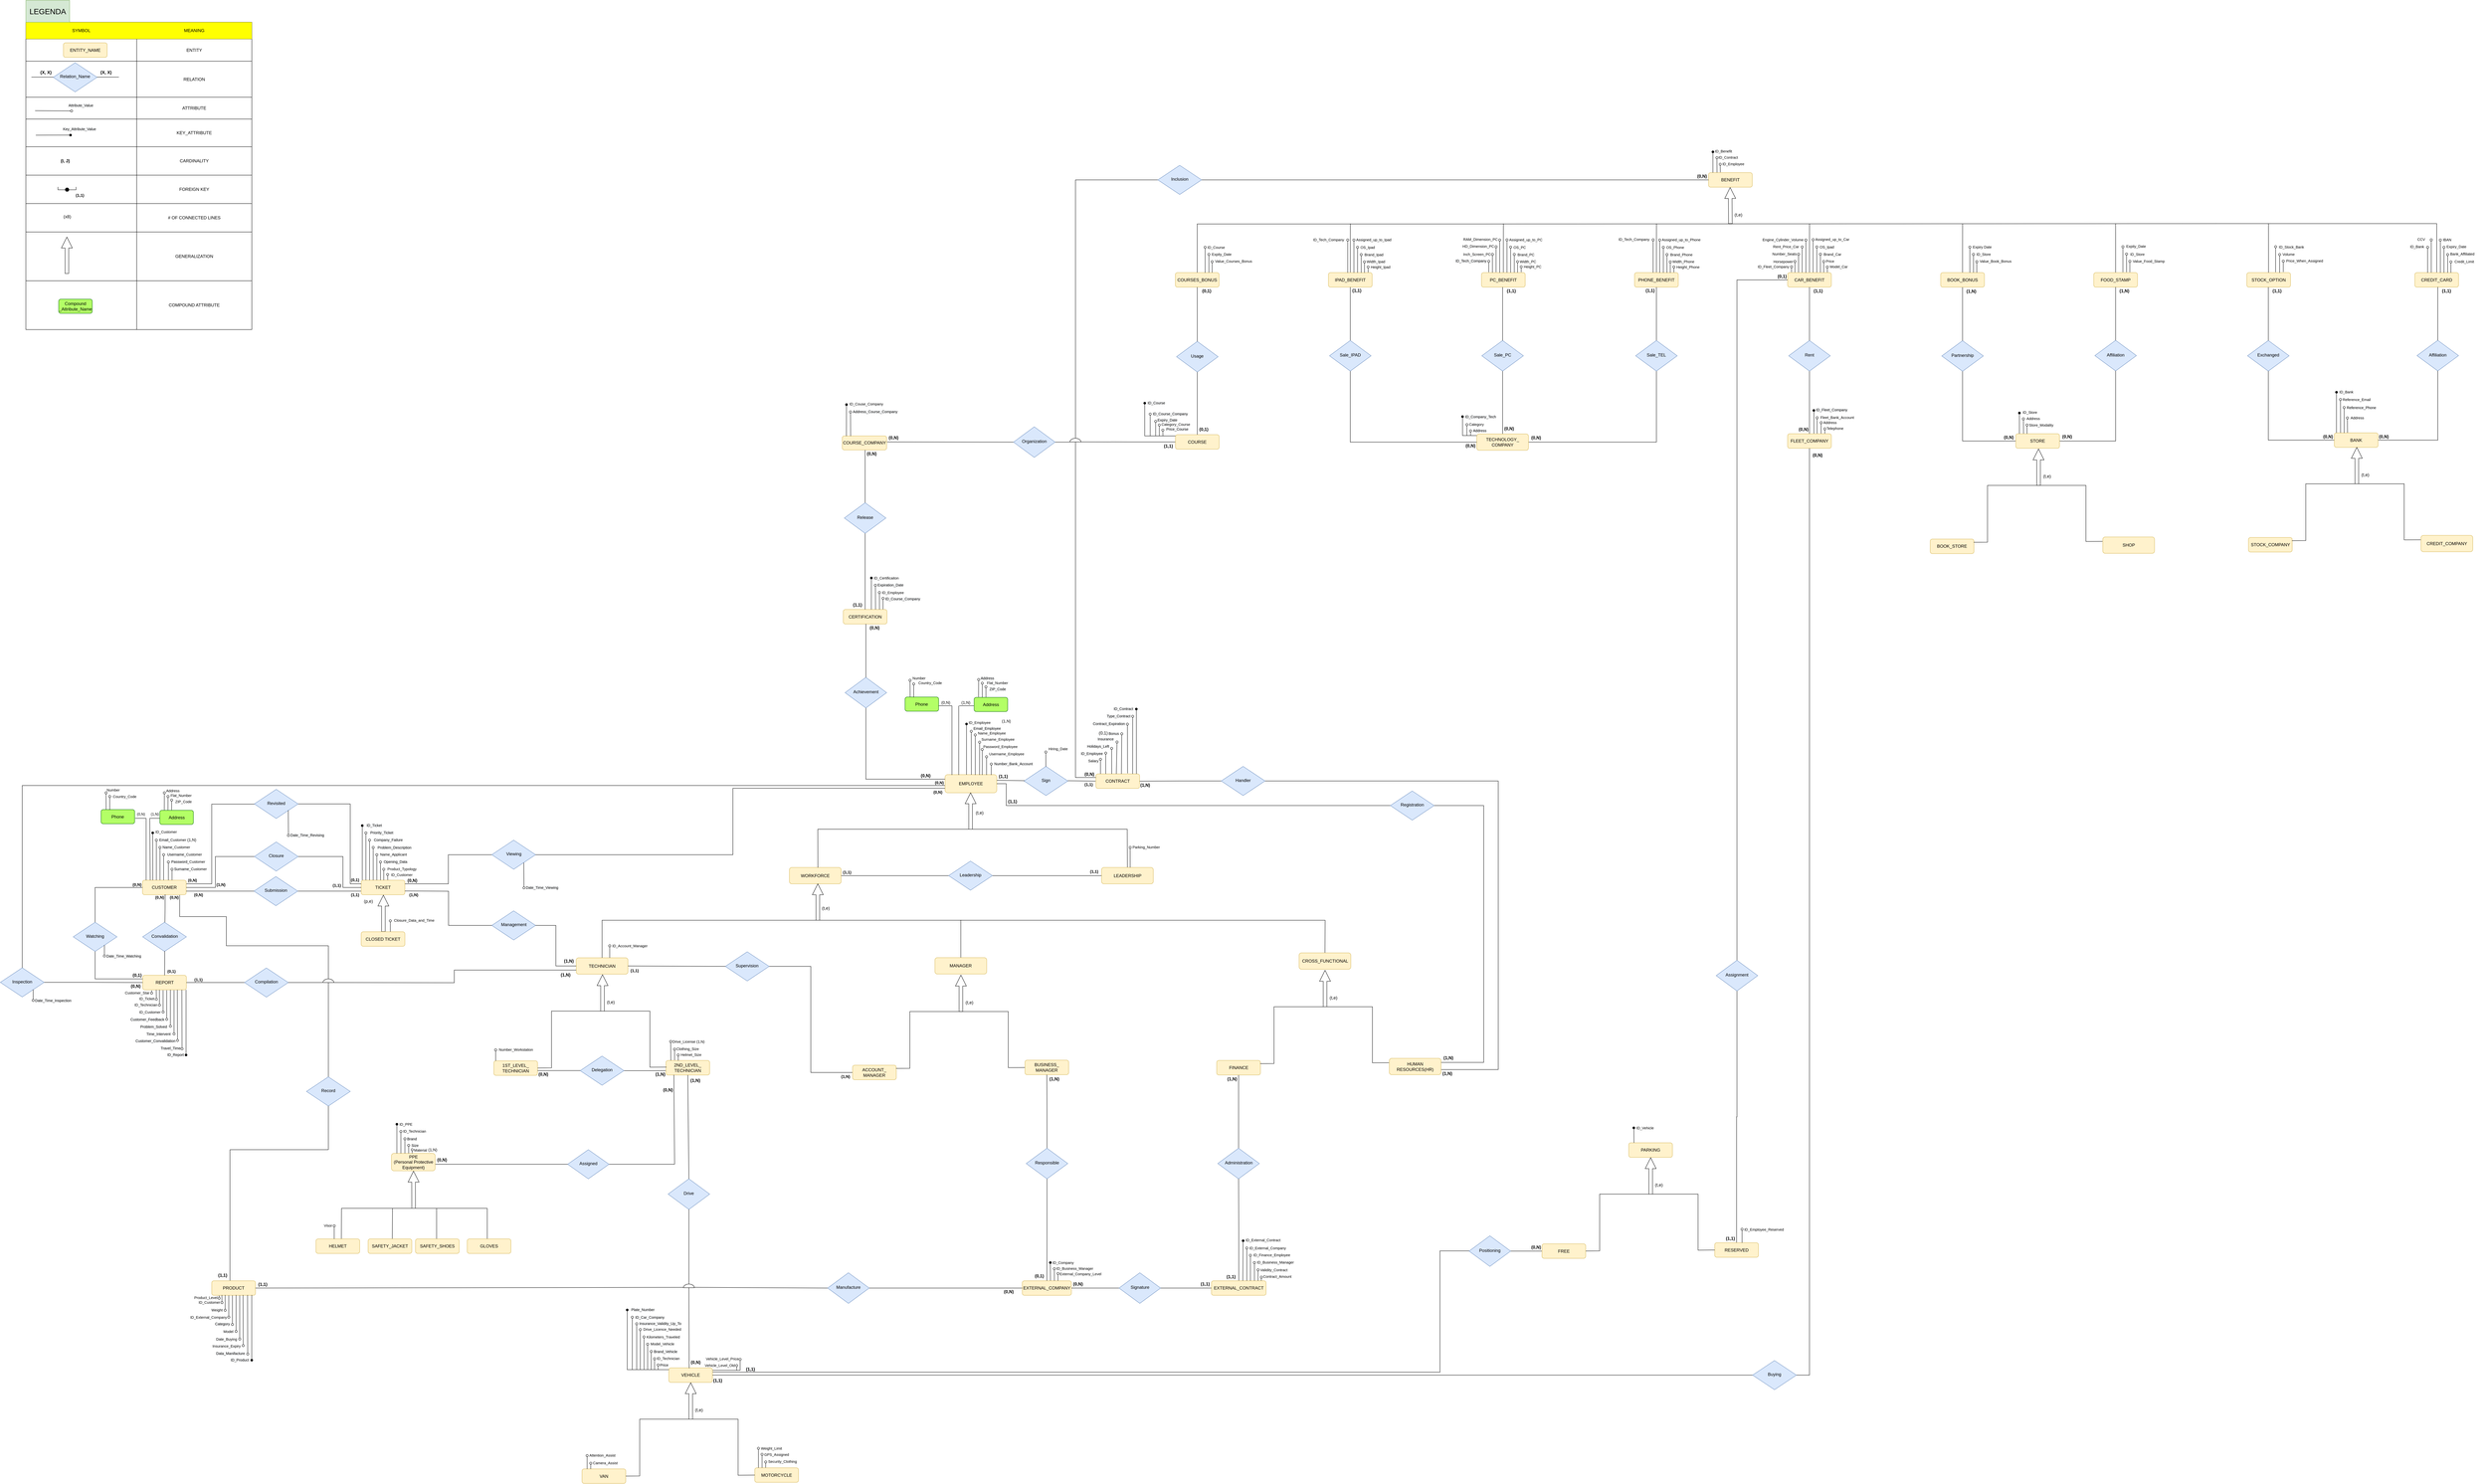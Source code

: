 <mxfile version="17.5.0" type="device"><diagram id="Bx6CtvaQy_tw9hx0EaIq" name="Page-1"><mxGraphModel dx="6270" dy="5531" grid="1" gridSize="10" guides="1" tooltips="1" connect="1" arrows="1" fold="1" page="1" pageScale="1" pageWidth="827" pageHeight="1169" math="0" shadow="0"><root><mxCell id="0"/><mxCell id="1" parent="0"/><mxCell id="EALjSM-8qtORNubQ4tIf-1" style="edgeStyle=orthogonalEdgeStyle;rounded=0;orthogonalLoop=1;jettySize=auto;html=1;exitX=1;exitY=0.25;exitDx=0;exitDy=0;endArrow=none;endFill=0;entryX=0;entryY=0.5;entryDx=0;entryDy=0;" edge="1" parent="1" source="EALjSM-8qtORNubQ4tIf-2" target="EALjSM-8qtORNubQ4tIf-565"><mxGeometry relative="1" as="geometry"><mxPoint x="160" y="-26" as="targetPoint"/><Array as="points"><mxPoint x="-50" y="190"/><mxPoint x="-50" y="-29"/><mxPoint x="67" y="-29"/></Array></mxGeometry></mxCell><mxCell id="EALjSM-8qtORNubQ4tIf-2" value="CUSTOMER" style="rounded=1;whiteSpace=wrap;html=1;fontSize=12;glass=0;strokeWidth=1;shadow=0;fillColor=#fff2cc;strokeColor=#d6b656;" vertex="1" parent="1"><mxGeometry x="-240" y="180" width="120" height="40" as="geometry"/></mxCell><mxCell id="EALjSM-8qtORNubQ4tIf-3" value="&lt;b&gt;(1,1)&lt;/b&gt;" style="edgeStyle=orthogonalEdgeStyle;rounded=0;html=1;jettySize=auto;orthogonalLoop=1;fontSize=11;endArrow=none;endFill=0;endSize=8;strokeWidth=1;shadow=0;labelBackgroundColor=none;align=left;entryX=0;entryY=0.75;entryDx=0;entryDy=0;" edge="1" parent="1" source="EALjSM-8qtORNubQ4tIf-4" target="EALjSM-8qtORNubQ4tIf-8"><mxGeometry x="0.655" y="-10" relative="1" as="geometry"><mxPoint as="offset"/><Array as="points"/></mxGeometry></mxCell><mxCell id="EALjSM-8qtORNubQ4tIf-4" value="Submission" style="rhombus;whiteSpace=wrap;html=1;shadow=0;fontFamily=Helvetica;fontSize=12;align=center;strokeWidth=1;spacing=6;spacingTop=-4;fillColor=#dae8fc;strokeColor=#6c8ebf;" vertex="1" parent="1"><mxGeometry x="66" y="170" width="120" height="80" as="geometry"/></mxCell><mxCell id="EALjSM-8qtORNubQ4tIf-5" value="REPORT" style="rounded=1;whiteSpace=wrap;html=1;fontSize=12;glass=0;strokeWidth=1;shadow=0;fillColor=#fff2cc;strokeColor=#d6b656;" vertex="1" parent="1"><mxGeometry x="-239.5" y="441" width="120" height="40" as="geometry"/></mxCell><mxCell id="EALjSM-8qtORNubQ4tIf-6" value="TECHNICIAN" style="rounded=1;whiteSpace=wrap;html=1;fontSize=12;glass=0;strokeWidth=1;shadow=0;fillColor=#fff2cc;strokeColor=#d6b656;" vertex="1" parent="1"><mxGeometry x="950" y="393" width="142" height="45" as="geometry"/></mxCell><mxCell id="EALjSM-8qtORNubQ4tIf-7" value="&lt;b&gt;&amp;nbsp; &amp;nbsp; &amp;nbsp; (1,1)&lt;/b&gt;" style="edgeStyle=orthogonalEdgeStyle;rounded=0;html=1;jettySize=auto;orthogonalLoop=1;fontSize=11;endArrow=none;endFill=0;endSize=8;strokeWidth=1;shadow=0;labelBackgroundColor=none;entryX=1;entryY=0.5;entryDx=0;entryDy=0;exitX=0;exitY=0.5;exitDx=0;exitDy=0;" edge="1" parent="1" source="EALjSM-8qtORNubQ4tIf-10" target="EALjSM-8qtORNubQ4tIf-5"><mxGeometry x="0.714" y="-8" relative="1" as="geometry"><mxPoint as="offset"/><mxPoint x="-6.5" y="461" as="sourcePoint"/><mxPoint x="-111" y="496" as="targetPoint"/></mxGeometry></mxCell><mxCell id="EALjSM-8qtORNubQ4tIf-8" value="TICKET" style="rounded=1;whiteSpace=wrap;html=1;fontSize=12;glass=0;strokeWidth=1;shadow=0;fillColor=#fff2cc;strokeColor=#d6b656;" vertex="1" parent="1"><mxGeometry x="360" y="180" width="120" height="40" as="geometry"/></mxCell><mxCell id="EALjSM-8qtORNubQ4tIf-9" value="Management" style="rhombus;whiteSpace=wrap;html=1;shadow=0;fontFamily=Helvetica;fontSize=12;align=center;strokeWidth=1;spacing=6;spacingTop=-4;fillColor=#dae8fc;strokeColor=#6c8ebf;" vertex="1" parent="1"><mxGeometry x="718.5" y="264.14" width="120" height="80" as="geometry"/></mxCell><mxCell id="EALjSM-8qtORNubQ4tIf-10" value="Compilation" style="rhombus;whiteSpace=wrap;html=1;shadow=0;fontFamily=Helvetica;fontSize=12;align=center;strokeWidth=1;spacing=6;spacingTop=-4;fillColor=#dae8fc;strokeColor=#6c8ebf;" vertex="1" parent="1"><mxGeometry x="40" y="421" width="120" height="80" as="geometry"/></mxCell><mxCell id="EALjSM-8qtORNubQ4tIf-11" value="&lt;b&gt;(0,N)&lt;/b&gt;" style="edgeStyle=orthogonalEdgeStyle;rounded=0;html=1;jettySize=auto;orthogonalLoop=1;fontSize=11;endArrow=none;endFill=0;endSize=8;strokeWidth=1;shadow=0;labelBackgroundColor=none;align=right;verticalAlign=middle;horizontal=1;entryX=0;entryY=0.5;entryDx=0;entryDy=0;exitX=1;exitY=0.75;exitDx=0;exitDy=0;" edge="1" parent="1" source="EALjSM-8qtORNubQ4tIf-2" target="EALjSM-8qtORNubQ4tIf-4"><mxGeometry x="-0.5" y="-10" relative="1" as="geometry"><mxPoint as="offset"/><mxPoint x="-102" y="209.5" as="sourcePoint"/><mxPoint x="-32" y="209.5" as="targetPoint"/></mxGeometry></mxCell><mxCell id="EALjSM-8qtORNubQ4tIf-12" value="" style="endArrow=oval;html=1;align=left;exitX=0;exitY=0;exitDx=0;exitDy=0;startArrow=none;startFill=0;rounded=0;endFill=1;" edge="1" parent="1"><mxGeometry width="50" height="50" relative="1" as="geometry"><mxPoint x="363" y="180" as="sourcePoint"/><mxPoint x="363" y="30" as="targetPoint"/></mxGeometry></mxCell><mxCell id="EALjSM-8qtORNubQ4tIf-13" value="" style="endArrow=oval;html=1;align=left;exitX=0;exitY=0;exitDx=0;exitDy=0;startArrow=none;startFill=0;rounded=0;endFill=0;" edge="1" parent="1"><mxGeometry width="50" height="50" relative="1" as="geometry"><mxPoint x="373" y="180" as="sourcePoint"/><mxPoint x="373" y="50" as="targetPoint"/></mxGeometry></mxCell><mxCell id="EALjSM-8qtORNubQ4tIf-14" value="" style="endArrow=oval;html=1;align=left;exitX=0;exitY=0;exitDx=0;exitDy=0;startArrow=none;startFill=0;rounded=0;endFill=0;" edge="1" parent="1"><mxGeometry width="50" height="50" relative="1" as="geometry"><mxPoint x="383" y="180" as="sourcePoint"/><mxPoint x="383" y="70" as="targetPoint"/></mxGeometry></mxCell><mxCell id="EALjSM-8qtORNubQ4tIf-15" value="" style="endArrow=oval;html=1;align=left;exitX=0;exitY=0;exitDx=0;exitDy=0;startArrow=none;startFill=0;rounded=0;endFill=0;" edge="1" parent="1"><mxGeometry width="50" height="50" relative="1" as="geometry"><mxPoint x="393" y="180" as="sourcePoint"/><mxPoint x="393" y="90" as="targetPoint"/></mxGeometry></mxCell><mxCell id="EALjSM-8qtORNubQ4tIf-16" value="" style="endArrow=oval;html=1;align=left;exitX=0;exitY=0;exitDx=0;exitDy=0;startArrow=none;startFill=0;rounded=0;endFill=0;" edge="1" parent="1"><mxGeometry width="50" height="50" relative="1" as="geometry"><mxPoint x="403" y="180" as="sourcePoint"/><mxPoint x="403" y="110" as="targetPoint"/></mxGeometry></mxCell><mxCell id="EALjSM-8qtORNubQ4tIf-17" value="&lt;span style=&quot;color: rgb(0 , 0 , 0) ; font-family: &amp;#34;helvetica&amp;#34; ; font-size: 10px ; font-style: normal ; font-weight: 400 ; letter-spacing: normal ; text-align: center ; text-indent: 0px ; text-transform: none ; word-spacing: 0px ; background-color: rgb(248 , 249 , 250) ; display: inline ; float: none&quot;&gt;ID_Report&lt;/span&gt;" style="text;whiteSpace=wrap;html=1;" vertex="1" parent="1"><mxGeometry x="-174.5" y="645" width="70" height="30" as="geometry"/></mxCell><mxCell id="EALjSM-8qtORNubQ4tIf-18" value="&lt;span style=&quot;color: rgb(0 , 0 , 0) ; font-family: &amp;#34;helvetica&amp;#34; ; font-size: 10px ; font-style: normal ; font-weight: 400 ; letter-spacing: normal ; text-align: center ; text-indent: 0px ; text-transform: none ; word-spacing: 0px ; background-color: rgb(248 , 249 , 250) ; display: inline ; float: none&quot;&gt;ID_Ticket&lt;/span&gt;" style="text;whiteSpace=wrap;html=1;" vertex="1" parent="1"><mxGeometry x="373" y="15" width="70" height="30" as="geometry"/></mxCell><mxCell id="EALjSM-8qtORNubQ4tIf-19" value="&lt;span style=&quot;color: rgb(0 , 0 , 0) ; font-family: &amp;#34;helvetica&amp;#34; ; font-size: 10px ; font-style: normal ; font-weight: 400 ; letter-spacing: normal ; text-align: center ; text-indent: 0px ; text-transform: none ; word-spacing: 0px ; background-color: rgb(248 , 249 , 250) ; display: inline ; float: none&quot;&gt;Priority_Ticket&lt;/span&gt;" style="text;whiteSpace=wrap;html=1;" vertex="1" parent="1"><mxGeometry x="383" y="35" width="90" height="30" as="geometry"/></mxCell><mxCell id="EALjSM-8qtORNubQ4tIf-20" value="&lt;span style=&quot;color: rgb(0 , 0 , 0) ; font-family: &amp;#34;helvetica&amp;#34; ; font-size: 10px ; font-style: normal ; font-weight: 400 ; letter-spacing: normal ; text-align: center ; text-indent: 0px ; text-transform: none ; word-spacing: 0px ; background-color: rgb(248 , 249 , 250) ; display: inline ; float: none&quot;&gt;Company_Failure&lt;/span&gt;" style="text;whiteSpace=wrap;html=1;" vertex="1" parent="1"><mxGeometry x="393" y="55" width="90" height="30" as="geometry"/></mxCell><mxCell id="EALjSM-8qtORNubQ4tIf-21" value="&lt;span style=&quot;color: rgb(0 , 0 , 0) ; font-family: &amp;#34;helvetica&amp;#34; ; font-size: 10px ; font-style: normal ; font-weight: 400 ; letter-spacing: normal ; text-align: center ; text-indent: 0px ; text-transform: none ; word-spacing: 0px ; background-color: rgb(248 , 249 , 250) ; display: inline ; float: none&quot;&gt;Problem_Description&lt;/span&gt;" style="text;whiteSpace=wrap;html=1;" vertex="1" parent="1"><mxGeometry x="403" y="76" width="90" height="30" as="geometry"/></mxCell><mxCell id="EALjSM-8qtORNubQ4tIf-22" value="&lt;div style=&quot;text-align: center&quot;&gt;&lt;font face=&quot;helvetica&quot;&gt;&lt;span style=&quot;font-size: 10px&quot;&gt;ID_Customer&lt;/span&gt;&lt;/font&gt;&lt;/div&gt;" style="text;whiteSpace=wrap;html=1;" vertex="1" parent="1"><mxGeometry x="-251" y="528" width="99" height="30" as="geometry"/></mxCell><mxCell id="EALjSM-8qtORNubQ4tIf-23" value="&lt;div style=&quot;text-align: center&quot;&gt;&lt;br&gt;&lt;/div&gt;" style="text;whiteSpace=wrap;html=1;" vertex="1" parent="1"><mxGeometry x="410" y="95" width="130" height="30" as="geometry"/></mxCell><mxCell id="EALjSM-8qtORNubQ4tIf-24" value="&lt;span style=&quot;color: rgb(0 , 0 , 0) ; font-family: &amp;#34;helvetica&amp;#34; ; font-size: 10px ; font-style: normal ; font-weight: 400 ; letter-spacing: normal ; text-align: center ; text-indent: 0px ; text-transform: none ; word-spacing: 0px ; background-color: rgb(248 , 249 , 250) ; display: inline ; float: none&quot;&gt;Customer_Feedback&lt;/span&gt;" style="text;whiteSpace=wrap;html=1;" vertex="1" parent="1"><mxGeometry x="-275.5" y="548" width="114" height="30" as="geometry"/></mxCell><mxCell id="EALjSM-8qtORNubQ4tIf-25" value="&lt;span style=&quot;color: rgb(0 , 0 , 0) ; font-family: &amp;#34;helvetica&amp;#34; ; font-size: 10px ; font-style: normal ; font-weight: 400 ; letter-spacing: normal ; text-align: center ; text-indent: 0px ; text-transform: none ; word-spacing: 0px ; background-color: rgb(248 , 249 , 250) ; display: inline ; float: none&quot;&gt;Customer_Convalidation&lt;/span&gt;" style="text;whiteSpace=wrap;html=1;" vertex="1" parent="1"><mxGeometry x="-261.5" y="607" width="100" height="30" as="geometry"/></mxCell><mxCell id="EALjSM-8qtORNubQ4tIf-26" value="&lt;span style=&quot;color: rgb(0 , 0 , 0) ; font-family: &amp;#34;helvetica&amp;#34; ; font-size: 10px ; font-style: normal ; font-weight: 400 ; letter-spacing: normal ; text-align: center ; text-indent: 0px ; text-transform: none ; word-spacing: 0px ; background-color: rgb(248 , 249 , 250) ; display: inline ; float: none&quot;&gt;Problem_Solved&lt;/span&gt;" style="text;whiteSpace=wrap;html=1;" vertex="1" parent="1"><mxGeometry x="-248.5" y="568" width="93" height="30" as="geometry"/></mxCell><mxCell id="EALjSM-8qtORNubQ4tIf-27" value="&lt;div style=&quot;text-align: center&quot;&gt;&lt;font face=&quot;helvetica&quot;&gt;&lt;span style=&quot;font-size: 10px&quot;&gt;Name_Applicant&lt;/span&gt;&lt;/font&gt;&lt;/div&gt;" style="text;whiteSpace=wrap;html=1;" vertex="1" parent="1"><mxGeometry x="410" y="95" width="80" height="30" as="geometry"/></mxCell><mxCell id="EALjSM-8qtORNubQ4tIf-28" value="&lt;span style=&quot;color: rgb(0 , 0 , 0) ; font-family: &amp;#34;helvetica&amp;#34; ; font-size: 10px ; font-style: normal ; font-weight: 400 ; letter-spacing: normal ; text-align: center ; text-indent: 0px ; text-transform: none ; word-spacing: 0px ; background-color: rgb(248 , 249 , 250) ; display: inline ; float: none&quot;&gt;Time_Intervent&lt;/span&gt;" style="text;whiteSpace=wrap;html=1;" vertex="1" parent="1"><mxGeometry x="-231.5" y="588" width="107" height="30" as="geometry"/></mxCell><mxCell id="EALjSM-8qtORNubQ4tIf-29" value="" style="endArrow=oval;html=1;align=left;startArrow=none;startFill=0;rounded=0;endFill=0;" edge="1" parent="1"><mxGeometry width="50" height="50" relative="1" as="geometry"><mxPoint x="413" y="180" as="sourcePoint"/><mxPoint x="413" y="130" as="targetPoint"/></mxGeometry></mxCell><mxCell id="EALjSM-8qtORNubQ4tIf-30" value="&lt;div style=&quot;text-align: center&quot;&gt;&lt;font face=&quot;helvetica&quot;&gt;&lt;span style=&quot;font-size: 10px ; background-color: rgb(248 , 249 , 250)&quot;&gt;Opening_Data&lt;/span&gt;&lt;/font&gt;&lt;/div&gt;" style="text;whiteSpace=wrap;html=1;" vertex="1" parent="1"><mxGeometry x="420" y="115" width="80" height="30" as="geometry"/></mxCell><mxCell id="EALjSM-8qtORNubQ4tIf-31" style="edgeStyle=orthogonalEdgeStyle;rounded=0;orthogonalLoop=1;jettySize=auto;html=1;exitX=1;exitY=0.5;exitDx=0;exitDy=0;entryX=0;entryY=0.5;entryDx=0;entryDy=0;endArrow=none;endFill=0;" edge="1" parent="1" source="EALjSM-8qtORNubQ4tIf-32" target="EALjSM-8qtORNubQ4tIf-105"><mxGeometry relative="1" as="geometry"/></mxCell><mxCell id="EALjSM-8qtORNubQ4tIf-32" value="Supervision" style="rhombus;whiteSpace=wrap;html=1;shadow=0;fontFamily=Helvetica;fontSize=12;align=center;strokeWidth=1;spacing=6;spacingTop=-4;fillColor=#dae8fc;strokeColor=#6c8ebf;" vertex="1" parent="1"><mxGeometry x="1359.33" y="376.64" width="120" height="80" as="geometry"/></mxCell><mxCell id="EALjSM-8qtORNubQ4tIf-33" value="" style="endArrow=oval;html=1;align=left;startArrow=none;startFill=0;rounded=0;endFill=0;" edge="1" parent="1"><mxGeometry width="50" height="50" relative="1" as="geometry"><mxPoint x="-144.42" y="481" as="sourcePoint"/><mxPoint x="-143.92" y="620" as="targetPoint"/></mxGeometry></mxCell><mxCell id="EALjSM-8qtORNubQ4tIf-34" value="" style="endArrow=oval;html=1;align=left;exitX=0;exitY=1;exitDx=0;exitDy=0;startArrow=none;startFill=0;rounded=0;endFill=0;" edge="1" parent="1"><mxGeometry width="50" height="50" relative="1" as="geometry"><mxPoint x="-183.5" y="482" as="sourcePoint"/><mxPoint x="-183.5" y="542" as="targetPoint"/></mxGeometry></mxCell><mxCell id="EALjSM-8qtORNubQ4tIf-35" value="" style="endArrow=oval;html=1;align=left;exitX=0;exitY=1;exitDx=0;exitDy=0;startArrow=none;startFill=0;rounded=0;endFill=0;" edge="1" parent="1"><mxGeometry width="50" height="50" relative="1" as="geometry"><mxPoint x="-173.5" y="482" as="sourcePoint"/><mxPoint x="-173.5" y="562" as="targetPoint"/></mxGeometry></mxCell><mxCell id="EALjSM-8qtORNubQ4tIf-36" value="" style="endArrow=oval;html=1;align=left;startArrow=none;startFill=0;rounded=0;endFill=0;" edge="1" parent="1"><mxGeometry width="50" height="50" relative="1" as="geometry"><mxPoint x="-153.5" y="482" as="sourcePoint"/><mxPoint x="-153.5" y="602" as="targetPoint"/></mxGeometry></mxCell><mxCell id="EALjSM-8qtORNubQ4tIf-37" value="" style="endArrow=oval;html=1;align=left;startArrow=none;startFill=0;rounded=0;endFill=0;" edge="1" parent="1"><mxGeometry width="50" height="50" relative="1" as="geometry"><mxPoint x="-163.5" y="481" as="sourcePoint"/><mxPoint x="-163.5" y="581" as="targetPoint"/></mxGeometry></mxCell><mxCell id="EALjSM-8qtORNubQ4tIf-38" value="" style="endArrow=oval;html=1;align=left;startArrow=none;startFill=0;rounded=0;endFill=1;" edge="1" parent="1"><mxGeometry width="50" height="50" relative="1" as="geometry"><mxPoint x="-120.5" y="481" as="sourcePoint"/><mxPoint x="-120.5" y="660" as="targetPoint"/></mxGeometry></mxCell><mxCell id="EALjSM-8qtORNubQ4tIf-39" value="2ND_LEVEL_ TECHNICIAN" style="rounded=1;whiteSpace=wrap;html=1;fontSize=12;glass=0;strokeWidth=1;shadow=0;fillColor=#fff2cc;strokeColor=#d6b656;" vertex="1" parent="1"><mxGeometry x="1196.25" y="675" width="120" height="40" as="geometry"/></mxCell><mxCell id="EALjSM-8qtORNubQ4tIf-40" value="&lt;b&gt;(1,N)&lt;/b&gt;" style="edgeStyle=orthogonalEdgeStyle;rounded=0;html=1;jettySize=auto;orthogonalLoop=1;fontSize=11;endArrow=none;endFill=0;endSize=8;strokeWidth=1;shadow=0;labelBackgroundColor=none;align=left;entryX=0;entryY=0.5;entryDx=0;entryDy=0;" edge="1" parent="1" target="EALjSM-8qtORNubQ4tIf-9"><mxGeometry x="-0.94" y="-10" relative="1" as="geometry"><mxPoint as="offset"/><mxPoint x="480.0" y="209.66" as="sourcePoint"/><mxPoint x="550" y="209.66" as="targetPoint"/></mxGeometry></mxCell><mxCell id="EALjSM-8qtORNubQ4tIf-41" value="&lt;span style=&quot;color: rgb(0 , 0 , 0) ; font-family: &amp;#34;helvetica&amp;#34; ; font-size: 11px ; font-style: normal ; letter-spacing: normal ; text-align: left ; text-indent: 0px ; text-transform: none ; word-spacing: 0px ; background-color: rgb(255 , 255 , 255) ; display: inline ; float: none&quot;&gt;&lt;b&gt;(1,N)&lt;/b&gt;&lt;/span&gt;" style="text;whiteSpace=wrap;html=1;" vertex="1" parent="1"><mxGeometry x="1675.001" y="705.136" width="43" height="28" as="geometry"/></mxCell><mxCell id="EALjSM-8qtORNubQ4tIf-42" value="" style="endArrow=oval;html=1;align=left;exitX=0;exitY=1;exitDx=0;exitDy=0;startArrow=none;startFill=0;rounded=0;endFill=0;" edge="1" parent="1"><mxGeometry width="50" height="50" relative="1" as="geometry"><mxPoint x="-193.5" y="481.0" as="sourcePoint"/><mxPoint x="-193.5" y="523" as="targetPoint"/></mxGeometry></mxCell><mxCell id="EALjSM-8qtORNubQ4tIf-43" value="&lt;div style=&quot;text-align: center&quot;&gt;&lt;font face=&quot;helvetica&quot;&gt;&lt;span style=&quot;font-size: 10px&quot;&gt;ID_Technician&lt;/span&gt;&lt;/font&gt;&lt;/div&gt;" style="text;whiteSpace=wrap;html=1;" vertex="1" parent="1"><mxGeometry x="-264.5" y="508" width="99" height="30" as="geometry"/></mxCell><mxCell id="EALjSM-8qtORNubQ4tIf-44" style="edgeStyle=orthogonalEdgeStyle;rounded=0;orthogonalLoop=1;jettySize=auto;html=1;exitX=1;exitY=0.25;exitDx=0;exitDy=0;entryX=0;entryY=0.5;entryDx=0;entryDy=0;endArrow=none;endFill=0;" edge="1" parent="1" target="EALjSM-8qtORNubQ4tIf-588"><mxGeometry relative="1" as="geometry"><mxPoint x="1324" y="1531" as="sourcePoint"/><mxPoint x="3437" y="1199.86" as="targetPoint"/><Array as="points"><mxPoint x="3320" y="1531"/><mxPoint x="3320" y="1198"/><mxPoint x="3440" y="1198"/></Array></mxGeometry></mxCell><mxCell id="EALjSM-8qtORNubQ4tIf-45" style="edgeStyle=orthogonalEdgeStyle;rounded=0;orthogonalLoop=1;jettySize=auto;html=1;exitX=1;exitY=0;exitDx=0;exitDy=0;endArrow=none;endFill=0;" edge="1" parent="1"><mxGeometry relative="1" as="geometry"><mxPoint x="1400" y="1526" as="targetPoint"/><mxPoint x="1324" y="1526.0" as="sourcePoint"/><Array as="points"><mxPoint x="1340" y="1526"/><mxPoint x="1340" y="1526"/></Array></mxGeometry></mxCell><mxCell id="EALjSM-8qtORNubQ4tIf-46" value="VEHICLE" style="rounded=1;whiteSpace=wrap;html=1;fontSize=12;glass=0;strokeWidth=1;shadow=0;fillColor=#fff2cc;strokeColor=#d6b656;" vertex="1" parent="1"><mxGeometry x="1204" y="1519" width="120" height="40" as="geometry"/></mxCell><mxCell id="EALjSM-8qtORNubQ4tIf-47" value="Drive" style="rhombus;whiteSpace=wrap;html=1;shadow=0;fontFamily=Helvetica;fontSize=12;align=center;strokeWidth=1;spacing=6;spacingTop=-4;fillColor=#dae8fc;strokeColor=#6c8ebf;" vertex="1" parent="1"><mxGeometry x="1202.25" y="1000" width="114" height="84" as="geometry"/></mxCell><mxCell id="EALjSM-8qtORNubQ4tIf-48" value="&lt;span style=&quot;color: rgb(0 , 0 , 0) ; font-family: &amp;#34;helvetica&amp;#34; ; font-size: 10px ; font-style: normal ; font-weight: 400 ; letter-spacing: normal ; text-align: center ; text-indent: 0px ; text-transform: none ; word-spacing: 0px ; background-color: rgb(248 , 249 , 250) ; display: inline ; float: none&quot;&gt;Travel_Time&lt;/span&gt;" style="text;whiteSpace=wrap;html=1;" vertex="1" parent="1"><mxGeometry x="-192.5" y="627" width="55" height="22" as="geometry"/></mxCell><mxCell id="EALjSM-8qtORNubQ4tIf-49" value="&lt;div style=&quot;text-align: center&quot;&gt;&lt;font face=&quot;helvetica&quot;&gt;&lt;span style=&quot;font-size: 10px&quot;&gt;Product_Typology&lt;/span&gt;&lt;/font&gt;&lt;/div&gt;" style="text;whiteSpace=wrap;html=1;" vertex="1" parent="1"><mxGeometry x="430" y="135" width="90" height="30" as="geometry"/></mxCell><mxCell id="EALjSM-8qtORNubQ4tIf-50" value="" style="endArrow=none;html=1;rounded=0;entryX=0;entryY=0.5;entryDx=0;entryDy=0;exitX=1;exitY=0.5;exitDx=0;exitDy=0;edgeStyle=orthogonalEdgeStyle;" edge="1" parent="1" source="EALjSM-8qtORNubQ4tIf-9" target="EALjSM-8qtORNubQ4tIf-6"><mxGeometry width="50" height="50" relative="1" as="geometry"><mxPoint x="840" y="438" as="sourcePoint"/><mxPoint x="890" y="388" as="targetPoint"/></mxGeometry></mxCell><mxCell id="EALjSM-8qtORNubQ4tIf-51" value="&lt;b&gt;(1,N)&lt;/b&gt;" style="text;html=1;strokeColor=none;fillColor=none;align=center;verticalAlign=middle;whiteSpace=wrap;rounded=0;" vertex="1" parent="1"><mxGeometry x="900" y="387" width="60" height="30" as="geometry"/></mxCell><mxCell id="EALjSM-8qtORNubQ4tIf-52" value="1ST_LEVEL_ TECHNICIAN" style="rounded=1;whiteSpace=wrap;html=1;fontSize=12;glass=0;strokeWidth=1;shadow=0;fillColor=#fff2cc;strokeColor=#d6b656;" vertex="1" parent="1"><mxGeometry x="724" y="676" width="120" height="40" as="geometry"/></mxCell><mxCell id="EALjSM-8qtORNubQ4tIf-53" value="(t,e)" style="text;html=1;strokeColor=none;fillColor=none;align=center;verticalAlign=middle;whiteSpace=wrap;rounded=0;" vertex="1" parent="1"><mxGeometry x="1605" y="242.14" width="60" height="30" as="geometry"/></mxCell><mxCell id="EALjSM-8qtORNubQ4tIf-54" value="&lt;b&gt;(0,N)&lt;/b&gt;" style="text;html=1;strokeColor=none;fillColor=none;align=center;verticalAlign=middle;whiteSpace=wrap;rounded=0;" vertex="1" parent="1"><mxGeometry x="1247.67" y="1489" width="60" height="30" as="geometry"/></mxCell><mxCell id="EALjSM-8qtORNubQ4tIf-55" value="" style="endArrow=oval;html=1;align=left;startArrow=none;startFill=0;rounded=0;endFill=0;" edge="1" parent="1"><mxGeometry width="50" height="50" relative="1" as="geometry"><mxPoint x="-132" y="481" as="sourcePoint"/><mxPoint x="-131.5" y="643" as="targetPoint"/></mxGeometry></mxCell><mxCell id="EALjSM-8qtORNubQ4tIf-56" value="&lt;b&gt;(1,N)&lt;/b&gt;" style="text;html=1;strokeColor=none;fillColor=none;align=center;verticalAlign=middle;whiteSpace=wrap;rounded=0;" vertex="1" parent="1"><mxGeometry x="891.15" y="424.5" width="60" height="30" as="geometry"/></mxCell><mxCell id="EALjSM-8qtORNubQ4tIf-57" value="CONTRACT" style="rounded=1;whiteSpace=wrap;html=1;fontSize=12;glass=0;strokeWidth=1;shadow=0;fillColor=#fff2cc;strokeColor=#d6b656;" vertex="1" parent="1"><mxGeometry x="2376" y="-112" width="120" height="40" as="geometry"/></mxCell><mxCell id="EALjSM-8qtORNubQ4tIf-58" value="Sign" style="rhombus;whiteSpace=wrap;html=1;shadow=0;fontFamily=Helvetica;fontSize=12;align=center;strokeWidth=1;spacing=6;spacingTop=-4;fillColor=#dae8fc;strokeColor=#6c8ebf;" vertex="1" parent="1"><mxGeometry x="2179" y="-132.5" width="120" height="80" as="geometry"/></mxCell><mxCell id="EALjSM-8qtORNubQ4tIf-59" value="&lt;span style=&quot;color: rgb(0 , 0 , 0) ; font-family: &amp;#34;helvetica&amp;#34; ; font-size: 10px ; font-style: normal ; font-weight: 400 ; letter-spacing: normal ; text-align: center ; text-indent: 0px ; text-transform: none ; word-spacing: 0px ; background-color: rgb(248 , 249 , 250) ; display: inline ; float: none&quot;&gt;ID_Contract&lt;/span&gt;" style="text;whiteSpace=wrap;html=1;" vertex="1" parent="1"><mxGeometry x="2423" y="-305.5" width="59" height="30" as="geometry"/></mxCell><mxCell id="EALjSM-8qtORNubQ4tIf-60" value="&lt;div style=&quot;text-align: center&quot;&gt;&lt;font face=&quot;helvetica&quot;&gt;&lt;span style=&quot;font-size: 10px&quot;&gt;Salary&lt;/span&gt;&lt;/font&gt;&lt;/div&gt;" style="text;whiteSpace=wrap;html=1;" vertex="1" parent="1"><mxGeometry x="2353" y="-162" width="99" height="30" as="geometry"/></mxCell><mxCell id="EALjSM-8qtORNubQ4tIf-61" value="&lt;span style=&quot;color: rgb(0 , 0 , 0) ; font-family: &amp;#34;helvetica&amp;#34; ; font-size: 10px ; font-style: normal ; font-weight: 400 ; letter-spacing: normal ; text-align: center ; text-indent: 0px ; text-transform: none ; word-spacing: 0px ; background-color: rgb(248 , 249 , 250) ; display: inline ; float: none&quot;&gt;Bonus&lt;/span&gt;" style="text;whiteSpace=wrap;html=1;" vertex="1" parent="1"><mxGeometry x="2409" y="-237" width="21" height="30" as="geometry"/></mxCell><mxCell id="EALjSM-8qtORNubQ4tIf-62" value="&lt;span style=&quot;color: rgb(0 , 0 , 0) ; font-family: &amp;#34;helvetica&amp;#34; ; font-size: 10px ; font-style: normal ; font-weight: 400 ; letter-spacing: normal ; text-align: center ; text-indent: 0px ; text-transform: none ; word-spacing: 0px ; background-color: rgb(248 , 249 , 250) ; display: inline ; float: none&quot;&gt;Holidays_Left&lt;/span&gt;" style="text;whiteSpace=wrap;html=1;" vertex="1" parent="1"><mxGeometry x="2350" y="-202" width="78" height="30" as="geometry"/></mxCell><mxCell id="EALjSM-8qtORNubQ4tIf-63" value="&lt;span style=&quot;color: rgb(0 , 0 , 0) ; font-family: &amp;#34;helvetica&amp;#34; ; font-size: 10px ; font-style: normal ; font-weight: 400 ; letter-spacing: normal ; text-align: center ; text-indent: 0px ; text-transform: none ; word-spacing: 0px ; background-color: rgb(248 , 249 , 250) ; display: inline ; float: none&quot;&gt;Insurance&lt;/span&gt;" style="text;whiteSpace=wrap;html=1;" vertex="1" parent="1"><mxGeometry x="2379" y="-222" width="81" height="30" as="geometry"/></mxCell><mxCell id="EALjSM-8qtORNubQ4tIf-64" value="" style="endArrow=oval;html=1;align=left;startArrow=none;startFill=0;rounded=0;endFill=0;" edge="1" parent="1"><mxGeometry width="50" height="50" relative="1" as="geometry"><mxPoint x="2446" y="-112.0" as="sourcePoint"/><mxPoint x="2447" y="-222" as="targetPoint"/></mxGeometry></mxCell><mxCell id="EALjSM-8qtORNubQ4tIf-65" value="" style="endArrow=oval;html=1;align=left;exitX=0;exitY=1;exitDx=0;exitDy=0;startArrow=none;startFill=0;rounded=0;endFill=0;" edge="1" parent="1"><mxGeometry width="50" height="50" relative="1" as="geometry"><mxPoint x="2388.57" y="-112.0" as="sourcePoint"/><mxPoint x="2388.57" y="-152" as="targetPoint"/></mxGeometry></mxCell><mxCell id="EALjSM-8qtORNubQ4tIf-66" value="" style="endArrow=oval;html=1;align=left;exitX=0;exitY=1;exitDx=0;exitDy=0;startArrow=none;startFill=0;rounded=0;endFill=0;" edge="1" parent="1"><mxGeometry width="50" height="50" relative="1" as="geometry"><mxPoint x="2403" y="-112.0" as="sourcePoint"/><mxPoint x="2403" y="-169" as="targetPoint"/></mxGeometry></mxCell><mxCell id="EALjSM-8qtORNubQ4tIf-67" value="" style="endArrow=oval;html=1;align=left;startArrow=none;startFill=0;rounded=0;endFill=0;" edge="1" parent="1"><mxGeometry width="50" height="50" relative="1" as="geometry"><mxPoint x="2432" y="-112.0" as="sourcePoint"/><mxPoint x="2434" y="-199.5" as="targetPoint"/><Array as="points"/></mxGeometry></mxCell><mxCell id="EALjSM-8qtORNubQ4tIf-68" value="" style="endArrow=oval;html=1;align=left;startArrow=none;startFill=0;rounded=0;endFill=0;" edge="1" parent="1"><mxGeometry width="50" height="50" relative="1" as="geometry"><mxPoint x="2419.48" y="-112" as="sourcePoint"/><mxPoint x="2419.24" y="-182" as="targetPoint"/></mxGeometry></mxCell><mxCell id="EALjSM-8qtORNubQ4tIf-69" value="&lt;div style=&quot;text-align: center&quot;&gt;&lt;font face=&quot;helvetica&quot;&gt;&lt;span style=&quot;font-size: 10px ; background-color: rgb(248 , 249 , 250)&quot;&gt;ID_Employee&lt;/span&gt;&lt;/font&gt;&lt;/div&gt;" style="text;whiteSpace=wrap;html=1;" vertex="1" parent="1"><mxGeometry x="2333.001" y="-182.003" width="93" height="28" as="geometry"/></mxCell><mxCell id="EALjSM-8qtORNubQ4tIf-70" value="" style="endArrow=oval;html=1;align=left;startArrow=none;startFill=0;rounded=0;endFill=1;" edge="1" parent="1"><mxGeometry width="50" height="50" relative="1" as="geometry"><mxPoint x="2487.17" y="-112" as="sourcePoint"/><mxPoint x="2487" y="-290" as="targetPoint"/></mxGeometry></mxCell><mxCell id="EALjSM-8qtORNubQ4tIf-71" value="" style="endArrow=oval;html=1;align=left;startArrow=none;startFill=0;rounded=0;endFill=0;exitX=0.724;exitY=-0.033;exitDx=0;exitDy=0;exitPerimeter=0;" edge="1" parent="1" source="EALjSM-8qtORNubQ4tIf-57"><mxGeometry width="50" height="50" relative="1" as="geometry"><mxPoint x="2460" y="-112" as="sourcePoint"/><mxPoint x="2462.5" y="-248.5" as="targetPoint"/></mxGeometry></mxCell><mxCell id="EALjSM-8qtORNubQ4tIf-72" value="&lt;span style=&quot;color: rgb(0 , 0 , 0) ; font-family: &amp;#34;helvetica&amp;#34; ; font-size: 10px ; font-style: normal ; font-weight: 400 ; letter-spacing: normal ; text-align: center ; text-indent: 0px ; text-transform: none ; word-spacing: 0px ; background-color: rgb(248 , 249 , 250) ; display: inline ; float: none&quot;&gt;Contract_Expiration&lt;/span&gt;" style="text;whiteSpace=wrap;html=1;" vertex="1" parent="1"><mxGeometry x="2365.5" y="-264" width="76" height="30" as="geometry"/></mxCell><mxCell id="EALjSM-8qtORNubQ4tIf-73" value="" style="endArrow=oval;html=1;align=left;startArrow=none;startFill=0;rounded=0;endFill=0;" edge="1" parent="1"><mxGeometry width="50" height="50" relative="1" as="geometry"><mxPoint x="2476.86" y="-112" as="sourcePoint"/><mxPoint x="2477" y="-270" as="targetPoint"/></mxGeometry></mxCell><mxCell id="EALjSM-8qtORNubQ4tIf-74" value="&lt;div style=&quot;text-align: center&quot;&gt;&lt;font face=&quot;helvetica&quot;&gt;&lt;span style=&quot;font-size: 10px ; background-color: rgb(248 , 249 , 250)&quot;&gt;Type_Contract&lt;/span&gt;&lt;/font&gt;&lt;/div&gt;" style="text;whiteSpace=wrap;html=1;" vertex="1" parent="1"><mxGeometry x="2404" y="-285" width="67" height="30" as="geometry"/></mxCell><mxCell id="EALjSM-8qtORNubQ4tIf-75" value="EMPLOYEE" style="rounded=1;whiteSpace=wrap;html=1;fontSize=12;glass=0;strokeWidth=1;shadow=0;fillColor=#fff2cc;strokeColor=#d6b656;" vertex="1" parent="1"><mxGeometry x="1962" y="-110" width="142" height="50" as="geometry"/></mxCell><mxCell id="EALjSM-8qtORNubQ4tIf-76" value="" style="endArrow=none;html=1;rounded=0;exitX=1.001;exitY=0.314;exitDx=0;exitDy=0;exitPerimeter=0;" edge="1" parent="1" source="EALjSM-8qtORNubQ4tIf-75" target="EALjSM-8qtORNubQ4tIf-58"><mxGeometry width="50" height="50" relative="1" as="geometry"><mxPoint x="2116" y="-190" as="sourcePoint"/><mxPoint x="2166" y="-240" as="targetPoint"/></mxGeometry></mxCell><mxCell id="EALjSM-8qtORNubQ4tIf-77" value="&lt;b&gt;(1,1)&lt;/b&gt;" style="text;html=1;strokeColor=none;fillColor=none;align=center;verticalAlign=middle;whiteSpace=wrap;rounded=0;" vertex="1" parent="1"><mxGeometry x="2091.83" y="-120" width="60" height="30" as="geometry"/></mxCell><mxCell id="EALjSM-8qtORNubQ4tIf-78" style="edgeStyle=orthogonalEdgeStyle;rounded=0;orthogonalLoop=1;jettySize=auto;html=1;exitX=0.5;exitY=0;exitDx=0;exitDy=0;endArrow=none;endFill=0;" edge="1" parent="1" source="EALjSM-8qtORNubQ4tIf-79"><mxGeometry relative="1" as="geometry"><mxPoint x="2005.33" y="289.14" as="targetPoint"/></mxGeometry></mxCell><mxCell id="EALjSM-8qtORNubQ4tIf-79" value="MANAGER" style="rounded=1;whiteSpace=wrap;html=1;fontSize=12;glass=0;strokeWidth=1;shadow=0;fillColor=#fff2cc;strokeColor=#d6b656;" vertex="1" parent="1"><mxGeometry x="1934.33" y="392.64" width="142" height="45" as="geometry"/></mxCell><mxCell id="EALjSM-8qtORNubQ4tIf-80" value="" style="endArrow=none;html=1;rounded=0;exitX=1;exitY=0.5;exitDx=0;exitDy=0;entryX=0;entryY=0.5;entryDx=0;entryDy=0;" edge="1" parent="1" source="EALjSM-8qtORNubQ4tIf-6" target="EALjSM-8qtORNubQ4tIf-32"><mxGeometry width="50" height="50" relative="1" as="geometry"><mxPoint x="1416.83" y="621.89" as="sourcePoint"/><mxPoint x="1533" y="622.14" as="targetPoint"/></mxGeometry></mxCell><mxCell id="EALjSM-8qtORNubQ4tIf-81" value="" style="endArrow=none;html=1;rounded=0;exitX=1.001;exitY=0.314;exitDx=0;exitDy=0;exitPerimeter=0;" edge="1" parent="1"><mxGeometry width="50" height="50" relative="1" as="geometry"><mxPoint x="2299.002" y="-93.09" as="sourcePoint"/><mxPoint x="2375.038" y="-92.075" as="targetPoint"/></mxGeometry></mxCell><mxCell id="EALjSM-8qtORNubQ4tIf-82" value="(t,e)" style="text;html=1;strokeColor=none;fillColor=none;align=center;verticalAlign=middle;whiteSpace=wrap;rounded=0;" vertex="1" parent="1"><mxGeometry x="1015.25" y="499.5" width="60" height="30" as="geometry"/></mxCell><mxCell id="EALjSM-8qtORNubQ4tIf-83" value="" style="endArrow=none;html=1;rounded=0;entryX=0;entryY=0.25;entryDx=0;entryDy=0;exitX=1;exitY=0.25;exitDx=0;exitDy=0;" edge="1" parent="1"><mxGeometry width="50" height="50" relative="1" as="geometry"><mxPoint x="844.25" y="695.75" as="sourcePoint"/><mxPoint x="1197.75" y="693.25" as="targetPoint"/><Array as="points"><mxPoint x="882.25" y="695.5"/><mxPoint x="882.25" y="539.5"/><mxPoint x="1152.25" y="539.5"/><mxPoint x="1152.25" y="693.5"/></Array></mxGeometry></mxCell><mxCell id="EALjSM-8qtORNubQ4tIf-84" value="" style="endArrow=classic;html=1;rounded=0;shape=arrow;entryX=0.5;entryY=1;entryDx=0;entryDy=0;" edge="1" parent="1"><mxGeometry width="50" height="50" relative="1" as="geometry"><mxPoint x="1022.25" y="539.5" as="sourcePoint"/><mxPoint x="1022.25" y="439.5" as="targetPoint"/></mxGeometry></mxCell><mxCell id="EALjSM-8qtORNubQ4tIf-85" value="" style="endArrow=none;html=1;rounded=0;exitX=0.5;exitY=1;exitDx=0;exitDy=0;entryX=0.5;entryY=0;entryDx=0;entryDy=0;" edge="1" parent="1" source="EALjSM-8qtORNubQ4tIf-39" target="EALjSM-8qtORNubQ4tIf-47"><mxGeometry width="50" height="50" relative="1" as="geometry"><mxPoint x="1318" y="694.0" as="sourcePoint"/><mxPoint x="1434.17" y="694.25" as="targetPoint"/></mxGeometry></mxCell><mxCell id="EALjSM-8qtORNubQ4tIf-86" value="" style="endArrow=oval;html=1;align=left;exitX=0;exitY=0;exitDx=0;exitDy=0;startArrow=none;startFill=0;rounded=0;endFill=0;" edge="1" parent="1"><mxGeometry width="50" height="50" relative="1" as="geometry"><mxPoint x="729" y="676" as="sourcePoint"/><mxPoint x="729" y="646" as="targetPoint"/></mxGeometry></mxCell><mxCell id="EALjSM-8qtORNubQ4tIf-87" value="&lt;div style=&quot;text-align: center&quot;&gt;&lt;span style=&quot;font-size: 10px&quot;&gt;&lt;font face=&quot;helvetica&quot;&gt;Number_Workstation&lt;/font&gt;&lt;/span&gt;&lt;/div&gt;" style="text;whiteSpace=wrap;html=1;" vertex="1" parent="1"><mxGeometry x="736" y="631" width="110" height="30" as="geometry"/></mxCell><mxCell id="EALjSM-8qtORNubQ4tIf-88" value="(p,e)" style="text;html=1;strokeColor=none;fillColor=none;align=center;verticalAlign=middle;whiteSpace=wrap;rounded=0;" vertex="1" parent="1"><mxGeometry x="350" y="223" width="60" height="30" as="geometry"/></mxCell><mxCell id="EALjSM-8qtORNubQ4tIf-89" value="" style="endArrow=classic;html=1;rounded=0;shape=arrow;entryX=0.5;entryY=1;entryDx=0;entryDy=0;" edge="1" parent="1"><mxGeometry width="50" height="50" relative="1" as="geometry"><mxPoint x="421" y="321" as="sourcePoint"/><mxPoint x="421" y="221" as="targetPoint"/></mxGeometry></mxCell><mxCell id="EALjSM-8qtORNubQ4tIf-90" value="CLOSED TICKET" style="rounded=1;whiteSpace=wrap;html=1;fontSize=12;glass=0;strokeWidth=1;shadow=0;fillColor=#fff2cc;strokeColor=#d6b656;" vertex="1" parent="1"><mxGeometry x="360" y="321.5" width="120" height="40" as="geometry"/></mxCell><mxCell id="EALjSM-8qtORNubQ4tIf-91" value="" style="endArrow=oval;html=1;align=left;startArrow=none;startFill=0;rounded=0;endFill=0;" edge="1" parent="1"><mxGeometry width="50" height="50" relative="1" as="geometry"><mxPoint x="440" y="321.5" as="sourcePoint"/><mxPoint x="440" y="291.5" as="targetPoint"/></mxGeometry></mxCell><mxCell id="EALjSM-8qtORNubQ4tIf-92" value="&lt;div style=&quot;text-align: center&quot;&gt;&lt;span style=&quot;font-family: &amp;#34;helvetica&amp;#34; ; font-size: 10px&quot;&gt;Closure_Data_and_Time&lt;/span&gt;&lt;br&gt;&lt;/div&gt;" style="text;whiteSpace=wrap;html=1;" vertex="1" parent="1"><mxGeometry x="448" y="275.5" width="90" height="30" as="geometry"/></mxCell><mxCell id="EALjSM-8qtORNubQ4tIf-93" value="" style="endArrow=oval;html=1;align=left;startArrow=none;startFill=0;rounded=0;endFill=0;" edge="1" parent="1"><mxGeometry width="50" height="50" relative="1" as="geometry"><mxPoint x="422" y="180" as="sourcePoint"/><mxPoint x="422" y="150" as="targetPoint"/></mxGeometry></mxCell><mxCell id="EALjSM-8qtORNubQ4tIf-94" value="Convalidation" style="rhombus;whiteSpace=wrap;html=1;shadow=0;fontFamily=Helvetica;fontSize=12;align=center;strokeWidth=1;spacing=6;spacingTop=-4;fillColor=#dae8fc;strokeColor=#6c8ebf;" vertex="1" parent="1"><mxGeometry x="-239.5" y="295.5" width="120" height="80" as="geometry"/></mxCell><mxCell id="EALjSM-8qtORNubQ4tIf-95" value="" style="edgeStyle=orthogonalEdgeStyle;rounded=0;html=1;jettySize=auto;orthogonalLoop=1;fontSize=11;endArrow=none;endFill=0;endSize=8;strokeWidth=1;shadow=0;labelBackgroundColor=none;align=right;verticalAlign=middle;horizontal=1;entryX=0.5;entryY=0;entryDx=0;entryDy=0;exitX=0.5;exitY=1;exitDx=0;exitDy=0;" edge="1" parent="1"><mxGeometry x="-0.974" y="-12" relative="1" as="geometry"><mxPoint as="offset"/><mxPoint x="-177" y="220" as="sourcePoint"/><mxPoint x="-178.5" y="295.5" as="targetPoint"/><Array as="points"><mxPoint x="-178" y="220"/><mxPoint x="-178" y="258"/><mxPoint x="-178" y="258"/></Array></mxGeometry></mxCell><mxCell id="EALjSM-8qtORNubQ4tIf-96" value="&lt;b&gt;(0,1)&lt;/b&gt;" style="edgeStyle=orthogonalEdgeStyle;rounded=0;html=1;jettySize=auto;orthogonalLoop=1;fontSize=11;endArrow=none;endFill=0;endSize=8;strokeWidth=1;shadow=0;labelBackgroundColor=none;align=right;verticalAlign=middle;horizontal=1;entryX=0.5;entryY=0;entryDx=0;entryDy=0;exitX=1;exitY=0.5;exitDx=0;exitDy=0;" edge="1" parent="1"><mxGeometry x="0.671" y="31" relative="1" as="geometry"><mxPoint as="offset"/><mxPoint x="-180" y="375.5" as="sourcePoint"/><mxPoint x="-179.5" y="441" as="targetPoint"/><Array as="points"><mxPoint x="-179" y="376"/><mxPoint x="-179" y="408"/><mxPoint x="-179" y="408"/></Array></mxGeometry></mxCell><mxCell id="EALjSM-8qtORNubQ4tIf-97" style="edgeStyle=orthogonalEdgeStyle;rounded=0;orthogonalLoop=1;jettySize=auto;html=1;exitX=1;exitY=0.5;exitDx=0;exitDy=0;entryX=0;entryY=0.5;entryDx=0;entryDy=0;endArrow=none;endFill=0;" edge="1" parent="1" source="EALjSM-8qtORNubQ4tIf-99" target="EALjSM-8qtORNubQ4tIf-8"><mxGeometry relative="1" as="geometry"><Array as="points"><mxPoint x="310" y="115"/><mxPoint x="310" y="200"/></Array></mxGeometry></mxCell><mxCell id="EALjSM-8qtORNubQ4tIf-98" style="edgeStyle=orthogonalEdgeStyle;rounded=0;orthogonalLoop=1;jettySize=auto;html=1;exitX=0;exitY=0.5;exitDx=0;exitDy=0;endArrow=none;endFill=0;" edge="1" parent="1" source="EALjSM-8qtORNubQ4tIf-99"><mxGeometry relative="1" as="geometry"><mxPoint x="-120" y="200" as="targetPoint"/><Array as="points"><mxPoint x="-40" y="115"/><mxPoint x="-40" y="200"/></Array></mxGeometry></mxCell><mxCell id="EALjSM-8qtORNubQ4tIf-99" value="Closure" style="rhombus;whiteSpace=wrap;html=1;shadow=0;fontFamily=Helvetica;fontSize=12;align=center;strokeWidth=1;spacing=6;spacingTop=-4;fillColor=#dae8fc;strokeColor=#6c8ebf;" vertex="1" parent="1"><mxGeometry x="67" y="75" width="120" height="80" as="geometry"/></mxCell><mxCell id="EALjSM-8qtORNubQ4tIf-100" value="&lt;span style=&quot;color: rgb(0 , 0 , 0) ; font-family: &amp;#34;helvetica&amp;#34; ; font-size: 11px ; font-style: normal ; letter-spacing: normal ; text-align: left ; text-indent: 0px ; text-transform: none ; word-spacing: 0px ; background-color: rgb(255 , 255 , 255) ; display: inline ; float: none&quot;&gt;&lt;b&gt;(1,1)&lt;/b&gt;&lt;/span&gt;" style="text;whiteSpace=wrap;html=1;" vertex="1" parent="1"><mxGeometry x="280" y="180" width="50" height="30" as="geometry"/></mxCell><mxCell id="EALjSM-8qtORNubQ4tIf-101" value="&lt;span style=&quot;font-family: &amp;#34;helvetica&amp;#34; ; font-size: 11px&quot;&gt;&lt;b&gt;(1,N)&lt;/b&gt;&lt;/span&gt;" style="text;whiteSpace=wrap;html=1;" vertex="1" parent="1"><mxGeometry x="-39" y="177.5" width="50" height="30" as="geometry"/></mxCell><mxCell id="EALjSM-8qtORNubQ4tIf-102" value="&lt;span style=&quot;color: rgb(0 , 0 , 0) ; font-family: &amp;#34;helvetica&amp;#34; ; font-size: 11px ; font-style: normal ; letter-spacing: normal ; text-align: left ; text-indent: 0px ; text-transform: none ; word-spacing: 0px ; background-color: rgb(255 , 255 , 255) ; display: inline ; float: none&quot;&gt;&lt;b&gt;(1,1)&lt;/b&gt;&lt;/span&gt;" style="text;whiteSpace=wrap;html=1;" vertex="1" parent="1"><mxGeometry x="2343" y="-97" width="50" height="30" as="geometry"/></mxCell><mxCell id="EALjSM-8qtORNubQ4tIf-103" value="" style="endArrow=none;html=1;rounded=0;exitX=0.5;exitY=1;exitDx=0;exitDy=0;entryX=0.5;entryY=1;entryDx=0;entryDy=0;entryPerimeter=0;" edge="1" parent="1" source="EALjSM-8qtORNubQ4tIf-47" target="EALjSM-8qtORNubQ4tIf-408"><mxGeometry width="50" height="50" relative="1" as="geometry"><mxPoint x="1258.71" y="1387" as="sourcePoint"/><mxPoint x="1260" y="1280" as="targetPoint"/></mxGeometry></mxCell><mxCell id="EALjSM-8qtORNubQ4tIf-104" value="BUSINESS_ MANAGER" style="rounded=1;whiteSpace=wrap;html=1;fontSize=12;glass=0;strokeWidth=1;shadow=0;fillColor=#fff2cc;strokeColor=#d6b656;" vertex="1" parent="1"><mxGeometry x="2181.33" y="674.14" width="120" height="40" as="geometry"/></mxCell><mxCell id="EALjSM-8qtORNubQ4tIf-105" value="ACCOUNT_&lt;br&gt;MANAGER" style="rounded=1;whiteSpace=wrap;html=1;fontSize=12;glass=0;strokeWidth=1;shadow=0;fillColor=#fff2cc;strokeColor=#d6b656;" vertex="1" parent="1"><mxGeometry x="1708.33" y="688" width="120" height="40" as="geometry"/></mxCell><mxCell id="EALjSM-8qtORNubQ4tIf-106" value="(t,e)" style="text;html=1;strokeColor=none;fillColor=none;align=center;verticalAlign=middle;whiteSpace=wrap;rounded=0;" vertex="1" parent="1"><mxGeometry x="1998.58" y="500.64" width="60" height="30" as="geometry"/></mxCell><mxCell id="EALjSM-8qtORNubQ4tIf-107" value="" style="endArrow=none;html=1;rounded=0;entryX=0;entryY=0.25;entryDx=0;entryDy=0;exitX=1;exitY=0.25;exitDx=0;exitDy=0;" edge="1" parent="1"><mxGeometry width="50" height="50" relative="1" as="geometry"><mxPoint x="1827.58" y="696.89" as="sourcePoint"/><mxPoint x="2181.08" y="694.39" as="targetPoint"/><Array as="points"><mxPoint x="1865.58" y="696.64"/><mxPoint x="1865.58" y="540.64"/><mxPoint x="2135.58" y="540.64"/><mxPoint x="2135.58" y="694.64"/></Array></mxGeometry></mxCell><mxCell id="EALjSM-8qtORNubQ4tIf-108" value="" style="endArrow=classic;html=1;rounded=0;shape=arrow;entryX=0.5;entryY=1;entryDx=0;entryDy=0;" edge="1" parent="1"><mxGeometry width="50" height="50" relative="1" as="geometry"><mxPoint x="2005.58" y="540.64" as="sourcePoint"/><mxPoint x="2005.58" y="440.64" as="targetPoint"/></mxGeometry></mxCell><mxCell id="EALjSM-8qtORNubQ4tIf-109" style="edgeStyle=orthogonalEdgeStyle;rounded=0;orthogonalLoop=1;jettySize=auto;html=1;exitX=1;exitY=0.5;exitDx=0;exitDy=0;entryX=-0.005;entryY=0.695;entryDx=0;entryDy=0;endArrow=none;endFill=0;entryPerimeter=0;" edge="1" parent="1" source="EALjSM-8qtORNubQ4tIf-110" target="EALjSM-8qtORNubQ4tIf-39"><mxGeometry relative="1" as="geometry"><mxPoint x="1404" y="912.14" as="sourcePoint"/></mxGeometry></mxCell><mxCell id="EALjSM-8qtORNubQ4tIf-110" value="Delegation" style="rhombus;whiteSpace=wrap;html=1;shadow=0;fontFamily=Helvetica;fontSize=12;align=center;strokeWidth=1;spacing=6;spacingTop=-4;fillColor=#dae8fc;strokeColor=#6c8ebf;" vertex="1" parent="1"><mxGeometry x="961" y="663" width="120" height="80" as="geometry"/></mxCell><mxCell id="EALjSM-8qtORNubQ4tIf-111" style="edgeStyle=orthogonalEdgeStyle;rounded=0;orthogonalLoop=1;jettySize=auto;html=1;exitX=1;exitY=0.5;exitDx=0;exitDy=0;entryX=0;entryY=0.75;entryDx=0;entryDy=0;endArrow=none;endFill=0;" edge="1" parent="1"><mxGeometry relative="1" as="geometry"><mxPoint x="844" y="702.71" as="sourcePoint"/><mxPoint x="961" y="702.71" as="targetPoint"/></mxGeometry></mxCell><mxCell id="EALjSM-8qtORNubQ4tIf-112" value="&lt;b&gt;(0,N)&lt;/b&gt;" style="text;html=1;strokeColor=none;fillColor=none;align=center;verticalAlign=middle;whiteSpace=wrap;rounded=0;" vertex="1" parent="1"><mxGeometry x="830.0" y="698" width="60" height="30" as="geometry"/></mxCell><mxCell id="EALjSM-8qtORNubQ4tIf-113" value="&lt;b&gt;(1,N)&lt;/b&gt;" style="text;html=1;strokeColor=none;fillColor=none;align=center;verticalAlign=middle;whiteSpace=wrap;rounded=0;" vertex="1" parent="1"><mxGeometry x="1247.0" y="715" width="60" height="30" as="geometry"/></mxCell><mxCell id="EALjSM-8qtORNubQ4tIf-114" value="&lt;span style=&quot;color: rgb(0 , 0 , 0) ; font-family: &amp;#34;helvetica&amp;#34; ; font-size: 11px ; font-style: normal ; letter-spacing: normal ; text-align: center ; text-indent: 0px ; text-transform: none ; word-spacing: 0px ; background-color: rgb(255 , 255 , 255) ; display: inline ; float: none&quot;&gt;&lt;b&gt;&amp;nbsp; &amp;nbsp; &amp;nbsp; (0,N)&lt;/b&gt;&lt;/span&gt;" style="text;whiteSpace=wrap;html=1;" vertex="1" parent="1"><mxGeometry x="1910" y="-76" width="70" height="30" as="geometry"/></mxCell><mxCell id="EALjSM-8qtORNubQ4tIf-115" value="&lt;span style=&quot;font-family: &amp;#34;helvetica&amp;#34; ; font-size: 11px&quot;&gt;&lt;b&gt;(0,N)&lt;/b&gt;&lt;/span&gt;" style="text;whiteSpace=wrap;html=1;" vertex="1" parent="1"><mxGeometry x="-117.5" y="166" width="50" height="30" as="geometry"/></mxCell><mxCell id="EALjSM-8qtORNubQ4tIf-116" style="edgeStyle=orthogonalEdgeStyle;rounded=0;orthogonalLoop=1;jettySize=auto;html=1;exitX=0;exitY=0.5;exitDx=0;exitDy=0;entryX=1;entryY=0.25;entryDx=0;entryDy=0;endArrow=none;endFill=0;" edge="1" parent="1" source="EALjSM-8qtORNubQ4tIf-117" target="EALjSM-8qtORNubQ4tIf-8"><mxGeometry relative="1" as="geometry"/></mxCell><mxCell id="EALjSM-8qtORNubQ4tIf-117" value="Viewing" style="rhombus;whiteSpace=wrap;html=1;shadow=0;fontFamily=Helvetica;fontSize=12;align=center;strokeWidth=1;spacing=6;spacingTop=-4;fillColor=#dae8fc;strokeColor=#6c8ebf;" vertex="1" parent="1"><mxGeometry x="718.5" y="70" width="120" height="80" as="geometry"/></mxCell><mxCell id="EALjSM-8qtORNubQ4tIf-118" style="edgeStyle=orthogonalEdgeStyle;rounded=0;orthogonalLoop=1;jettySize=auto;html=1;exitX=1;exitY=0.5;exitDx=0;exitDy=0;entryX=0;entryY=0.75;entryDx=0;entryDy=0;endArrow=none;endFill=0;" edge="1" parent="1" source="EALjSM-8qtORNubQ4tIf-117" target="EALjSM-8qtORNubQ4tIf-75"><mxGeometry relative="1" as="geometry"><Array as="points"><mxPoint x="1380" y="110"/><mxPoint x="1380" y="-72"/></Array><mxPoint x="1062" y="-20" as="sourcePoint"/></mxGeometry></mxCell><mxCell id="EALjSM-8qtORNubQ4tIf-119" value="" style="endArrow=oval;html=1;align=left;exitX=0;exitY=1;exitDx=0;exitDy=0;startArrow=none;startFill=0;rounded=0;endFill=0;" edge="1" parent="1"><mxGeometry width="50" height="50" relative="1" as="geometry"><mxPoint x="806.25" y="132.0" as="sourcePoint"/><mxPoint x="806.75" y="201" as="targetPoint"/></mxGeometry></mxCell><mxCell id="EALjSM-8qtORNubQ4tIf-120" value="&lt;span style=&quot;color: rgb(0 , 0 , 0) ; font-family: &amp;#34;helvetica&amp;#34; ; font-size: 10px ; font-style: normal ; font-weight: 400 ; letter-spacing: normal ; text-align: center ; text-indent: 0px ; text-transform: none ; word-spacing: 0px ; background-color: rgb(248 , 249 , 250) ; display: inline ; float: none&quot;&gt;Date_Time_Viewing&lt;/span&gt;" style="text;whiteSpace=wrap;html=1;" vertex="1" parent="1"><mxGeometry x="809.75" y="186" width="90" height="30" as="geometry"/></mxCell><mxCell id="EALjSM-8qtORNubQ4tIf-121" style="edgeStyle=orthogonalEdgeStyle;rounded=0;orthogonalLoop=1;jettySize=auto;html=1;exitX=1;exitY=0.5;exitDx=0;exitDy=0;entryX=0;entryY=0.5;entryDx=0;entryDy=0;endArrow=none;endFill=0;" edge="1" parent="1" source="EALjSM-8qtORNubQ4tIf-122" target="EALjSM-8qtORNubQ4tIf-5"><mxGeometry relative="1" as="geometry"/></mxCell><mxCell id="EALjSM-8qtORNubQ4tIf-122" value="Inspection" style="rhombus;whiteSpace=wrap;html=1;shadow=0;fontFamily=Helvetica;fontSize=12;align=center;strokeWidth=1;spacing=6;spacingTop=-4;fillColor=#dae8fc;strokeColor=#6c8ebf;" vertex="1" parent="1"><mxGeometry x="-630" y="420.5" width="120" height="80" as="geometry"/></mxCell><mxCell id="EALjSM-8qtORNubQ4tIf-123" value="" style="edgeStyle=orthogonalEdgeStyle;rounded=0;html=1;jettySize=auto;orthogonalLoop=1;fontSize=11;endArrow=none;endFill=0;endSize=8;strokeWidth=1;shadow=0;labelBackgroundColor=none;align=center;exitX=-0.002;exitY=0.599;exitDx=0;exitDy=0;exitPerimeter=0;entryX=0.5;entryY=0;entryDx=0;entryDy=0;" edge="1" parent="1" source="EALjSM-8qtORNubQ4tIf-75" target="EALjSM-8qtORNubQ4tIf-122"><mxGeometry x="-0.976" y="-10" relative="1" as="geometry"><mxPoint as="offset"/><mxPoint x="1961.716" y="-80.05" as="sourcePoint"/><mxPoint x="-560" y="80" as="targetPoint"/><Array as="points"/></mxGeometry></mxCell><mxCell id="EALjSM-8qtORNubQ4tIf-124" value="&lt;span style=&quot;color: rgb(0 , 0 , 0) ; font-family: &amp;#34;helvetica&amp;#34; ; font-size: 11px ; font-style: normal ; letter-spacing: normal ; text-align: center ; text-indent: 0px ; text-transform: none ; word-spacing: 0px ; background-color: rgb(255 , 255 , 255) ; display: inline ; float: none&quot;&gt;&lt;b&gt;&amp;nbsp; &amp;nbsp; &amp;nbsp; (0,N)&lt;/b&gt;&lt;/span&gt;" style="text;whiteSpace=wrap;html=1;" vertex="1" parent="1"><mxGeometry x="1914" y="-102" width="70" height="30" as="geometry"/></mxCell><mxCell id="EALjSM-8qtORNubQ4tIf-125" value="&lt;span style=&quot;color: rgb(0 , 0 , 0) ; font-family: &amp;#34;helvetica&amp;#34; ; font-size: 10px ; font-style: normal ; font-weight: 400 ; letter-spacing: normal ; text-align: center ; text-indent: 0px ; text-transform: none ; word-spacing: 0px ; background-color: rgb(248 , 249 , 250) ; display: inline ; float: none&quot;&gt;Date_Time_Inspection&lt;/span&gt;" style="text;whiteSpace=wrap;html=1;" vertex="1" parent="1"><mxGeometry x="-537" y="496.0" width="90" height="30" as="geometry"/></mxCell><mxCell id="EALjSM-8qtORNubQ4tIf-126" value="MOTORCYCLE" style="rounded=1;whiteSpace=wrap;html=1;fontSize=12;glass=0;strokeWidth=1;shadow=0;fillColor=#fff2cc;strokeColor=#d6b656;" vertex="1" parent="1"><mxGeometry x="1440" y="1793.5" width="120" height="40" as="geometry"/></mxCell><mxCell id="EALjSM-8qtORNubQ4tIf-127" value="VAN" style="rounded=1;whiteSpace=wrap;html=1;fontSize=12;glass=0;strokeWidth=1;shadow=0;fillColor=#fff2cc;strokeColor=#d6b656;" vertex="1" parent="1"><mxGeometry x="966" y="1796.5" width="120" height="40" as="geometry"/></mxCell><mxCell id="EALjSM-8qtORNubQ4tIf-128" value="(t,e)" style="text;html=1;strokeColor=none;fillColor=none;align=center;verticalAlign=middle;whiteSpace=wrap;rounded=0;" vertex="1" parent="1"><mxGeometry x="1257.25" y="1620" width="60" height="30" as="geometry"/></mxCell><mxCell id="EALjSM-8qtORNubQ4tIf-129" value="" style="endArrow=none;html=1;rounded=0;entryX=0;entryY=0.5;entryDx=0;entryDy=0;exitX=1;exitY=0.25;exitDx=0;exitDy=0;" edge="1" parent="1" target="EALjSM-8qtORNubQ4tIf-126"><mxGeometry width="50" height="50" relative="1" as="geometry"><mxPoint x="1086.25" y="1816.25" as="sourcePoint"/><mxPoint x="1439.75" y="1813.75" as="targetPoint"/><Array as="points"><mxPoint x="1124.25" y="1816"/><mxPoint x="1124.25" y="1660"/><mxPoint x="1394.25" y="1660"/><mxPoint x="1394.25" y="1814"/></Array></mxGeometry></mxCell><mxCell id="EALjSM-8qtORNubQ4tIf-130" value="" style="endArrow=classic;html=1;rounded=0;shape=arrow;entryX=0.5;entryY=1;entryDx=0;entryDy=0;" edge="1" parent="1"><mxGeometry width="50" height="50" relative="1" as="geometry"><mxPoint x="1264.25" y="1660.0" as="sourcePoint"/><mxPoint x="1264.25" y="1560.0" as="targetPoint"/></mxGeometry></mxCell><mxCell id="EALjSM-8qtORNubQ4tIf-131" value="&lt;div style=&quot;text-align: center&quot;&gt;&lt;span style=&quot;font-size: 10px&quot;&gt;&lt;font face=&quot;helvetica&quot;&gt;Security_Clothing&lt;/font&gt;&lt;/span&gt;&lt;/div&gt;" style="text;whiteSpace=wrap;html=1;" vertex="1" parent="1"><mxGeometry x="1475.33" y="1761.5" width="90" height="30" as="geometry"/></mxCell><mxCell id="EALjSM-8qtORNubQ4tIf-132" value="" style="endArrow=oval;html=1;align=left;startArrow=none;startFill=0;rounded=0;endFill=0;" edge="1" parent="1"><mxGeometry width="50" height="50" relative="1" as="geometry"><mxPoint x="980" y="1797" as="sourcePoint"/><mxPoint x="980" y="1760" as="targetPoint"/></mxGeometry></mxCell><mxCell id="EALjSM-8qtORNubQ4tIf-133" value="&lt;div style=&quot;text-align: center&quot;&gt;&lt;font face=&quot;helvetica&quot;&gt;&lt;span style=&quot;font-size: 10px&quot;&gt;Attention_Assist&lt;/span&gt;&lt;/font&gt;&lt;/div&gt;" style="text;whiteSpace=wrap;html=1;" vertex="1" parent="1"><mxGeometry x="984" y="1745" width="110" height="30" as="geometry"/></mxCell><mxCell id="EALjSM-8qtORNubQ4tIf-134" value="" style="endArrow=oval;html=1;align=left;startArrow=none;startFill=0;rounded=0;endFill=1;exitX=0;exitY=0.5;exitDx=0;exitDy=0;" edge="1" parent="1"><mxGeometry width="50" height="50" relative="1" as="geometry"><mxPoint x="1204.25" y="1524.0" as="sourcePoint"/><mxPoint x="1090" y="1360" as="targetPoint"/><Array as="points"><mxPoint x="1090" y="1524"/><mxPoint x="1090" y="1450"/></Array></mxGeometry></mxCell><mxCell id="EALjSM-8qtORNubQ4tIf-135" value="" style="endArrow=oval;html=1;align=left;startArrow=none;startFill=0;rounded=0;endFill=0;" edge="1" parent="1"><mxGeometry width="50" height="50" relative="1" as="geometry"><mxPoint x="1116" y="1524" as="sourcePoint"/><mxPoint x="1116" y="1398" as="targetPoint"/></mxGeometry></mxCell><mxCell id="EALjSM-8qtORNubQ4tIf-136" value="" style="endArrow=oval;html=1;align=left;exitX=0;exitY=0;exitDx=0;exitDy=0;startArrow=none;startFill=0;rounded=0;endFill=0;" edge="1" parent="1"><mxGeometry width="50" height="50" relative="1" as="geometry"><mxPoint x="1126" y="1524" as="sourcePoint"/><mxPoint x="1126" y="1414" as="targetPoint"/></mxGeometry></mxCell><mxCell id="EALjSM-8qtORNubQ4tIf-137" value="" style="endArrow=oval;html=1;align=left;exitX=0;exitY=0;exitDx=0;exitDy=0;startArrow=none;startFill=0;rounded=0;endFill=0;" edge="1" parent="1"><mxGeometry width="50" height="50" relative="1" as="geometry"><mxPoint x="1136" y="1524" as="sourcePoint"/><mxPoint x="1136" y="1434" as="targetPoint"/></mxGeometry></mxCell><mxCell id="EALjSM-8qtORNubQ4tIf-138" value="" style="endArrow=oval;html=1;align=left;exitX=0;exitY=0;exitDx=0;exitDy=0;startArrow=none;startFill=0;rounded=0;endFill=0;" edge="1" parent="1"><mxGeometry width="50" height="50" relative="1" as="geometry"><mxPoint x="1146" y="1524" as="sourcePoint"/><mxPoint x="1146" y="1454" as="targetPoint"/></mxGeometry></mxCell><mxCell id="EALjSM-8qtORNubQ4tIf-139" value="&lt;span style=&quot;color: rgb(0 , 0 , 0) ; font-family: &amp;#34;helvetica&amp;#34; ; font-size: 10px ; font-style: normal ; font-weight: 400 ; letter-spacing: normal ; text-align: center ; text-indent: 0px ; text-transform: none ; word-spacing: 0px ; background-color: rgb(248 , 249 , 250) ; display: inline ; float: none&quot;&gt;Plate_Number&lt;/span&gt;" style="text;whiteSpace=wrap;html=1;" vertex="1" parent="1"><mxGeometry x="1099" y="1345" width="70" height="30" as="geometry"/></mxCell><mxCell id="EALjSM-8qtORNubQ4tIf-140" value="&lt;span style=&quot;font-family: &amp;#34;helvetica&amp;#34; ; font-size: 10px ; text-align: center ; background-color: rgb(248 , 249 , 250)&quot;&gt;Insurance_Validity_Up_To&lt;/span&gt;" style="text;whiteSpace=wrap;html=1;" vertex="1" parent="1"><mxGeometry x="1121" y="1383" width="90" height="30" as="geometry"/></mxCell><mxCell id="EALjSM-8qtORNubQ4tIf-141" value="&lt;span style=&quot;font-family: &amp;#34;helvetica&amp;#34; ; font-size: 10px ; text-align: center&quot;&gt;Drive_Licence_Needed&lt;/span&gt;" style="text;whiteSpace=wrap;html=1;" vertex="1" parent="1"><mxGeometry x="1132" y="1399" width="90" height="30" as="geometry"/></mxCell><mxCell id="EALjSM-8qtORNubQ4tIf-142" value="&lt;span style=&quot;font-family: &amp;#34;helvetica&amp;#34; ; font-size: 10px ; text-align: center&quot;&gt;Kilometers_Traveled&lt;/span&gt;" style="text;whiteSpace=wrap;html=1;" vertex="1" parent="1"><mxGeometry x="1141" y="1420" width="90" height="30" as="geometry"/></mxCell><mxCell id="EALjSM-8qtORNubQ4tIf-143" value="" style="endArrow=oval;html=1;align=left;startArrow=none;startFill=0;rounded=0;endFill=0;" edge="1" parent="1"><mxGeometry width="50" height="50" relative="1" as="geometry"><mxPoint x="1156" y="1524" as="sourcePoint"/><mxPoint x="1156" y="1474" as="targetPoint"/></mxGeometry></mxCell><mxCell id="EALjSM-8qtORNubQ4tIf-144" value="&lt;div style=&quot;text-align: center&quot;&gt;&lt;span style=&quot;font-family: &amp;#34;helvetica&amp;#34; ; font-size: 10px&quot;&gt;ID_Technician&lt;/span&gt;&lt;br&gt;&lt;/div&gt;" style="text;whiteSpace=wrap;html=1;" vertex="1" parent="1"><mxGeometry x="1169" y="1479" width="90" height="30" as="geometry"/></mxCell><mxCell id="EALjSM-8qtORNubQ4tIf-145" value="" style="endArrow=oval;html=1;align=left;startArrow=none;startFill=0;rounded=0;endFill=0;" edge="1" parent="1"><mxGeometry width="50" height="50" relative="1" as="geometry"><mxPoint x="1165" y="1524" as="sourcePoint"/><mxPoint x="1165" y="1494" as="targetPoint"/></mxGeometry></mxCell><mxCell id="EALjSM-8qtORNubQ4tIf-146" value="&lt;span style=&quot;font-family: &amp;#34;helvetica&amp;#34; ; font-size: 10px ; text-align: center&quot;&gt;Model_Vehicle&lt;/span&gt;" style="text;whiteSpace=wrap;html=1;" vertex="1" parent="1"><mxGeometry x="1151.5" y="1439" width="90" height="30" as="geometry"/></mxCell><mxCell id="EALjSM-8qtORNubQ4tIf-147" value="&lt;span style=&quot;color: rgb(0 , 0 , 0) ; font-family: &amp;#34;helvetica&amp;#34; ; font-size: 10px ; font-style: normal ; font-weight: 400 ; letter-spacing: normal ; text-align: center ; text-indent: 0px ; text-transform: none ; word-spacing: 0px ; background-color: rgb(248 , 249 , 250) ; display: inline ; float: none&quot;&gt;Brand_Vehicle&lt;/span&gt;" style="text;whiteSpace=wrap;html=1;" vertex="1" parent="1"><mxGeometry x="1161" y="1459.5" width="90" height="30" as="geometry"/></mxCell><mxCell id="EALjSM-8qtORNubQ4tIf-148" value="" style="endArrow=oval;html=1;align=left;startArrow=none;startFill=0;rounded=0;endFill=0;" edge="1" parent="1"><mxGeometry width="50" height="50" relative="1" as="geometry"><mxPoint x="1175" y="1524" as="sourcePoint"/><mxPoint x="1175" y="1511" as="targetPoint"/></mxGeometry></mxCell><mxCell id="EALjSM-8qtORNubQ4tIf-149" value="&lt;div style=&quot;text-align: center&quot;&gt;&lt;span style=&quot;font-family: &amp;#34;helvetica&amp;#34; ; font-size: 10px ; background-color: rgb(248 , 249 , 250)&quot;&gt;Price&lt;/span&gt;&lt;br&gt;&lt;/div&gt;" style="text;whiteSpace=wrap;html=1;" vertex="1" parent="1"><mxGeometry x="1177.67" y="1497" width="99" height="30" as="geometry"/></mxCell><mxCell id="EALjSM-8qtORNubQ4tIf-150" style="edgeStyle=orthogonalEdgeStyle;rounded=0;orthogonalLoop=1;jettySize=auto;html=1;exitX=0;exitY=0.5;exitDx=0;exitDy=0;endArrow=none;endFill=0;entryX=1;entryY=0.5;entryDx=0;entryDy=0;" edge="1" parent="1" source="EALjSM-8qtORNubQ4tIf-152" target="EALjSM-8qtORNubQ4tIf-75"><mxGeometry relative="1" as="geometry"><Array as="points"><mxPoint x="2130" y="-25"/><mxPoint x="2130" y="-85"/></Array><mxPoint x="2110" y="-85" as="targetPoint"/></mxGeometry></mxCell><mxCell id="EALjSM-8qtORNubQ4tIf-151" style="edgeStyle=orthogonalEdgeStyle;rounded=0;orthogonalLoop=1;jettySize=auto;html=1;exitX=1;exitY=0.5;exitDx=0;exitDy=0;endArrow=none;endFill=0;entryX=1;entryY=0.25;entryDx=0;entryDy=0;" edge="1" parent="1" source="EALjSM-8qtORNubQ4tIf-152" target="EALjSM-8qtORNubQ4tIf-270"><mxGeometry relative="1" as="geometry"><mxPoint x="3340" y="660" as="targetPoint"/><Array as="points"><mxPoint x="3440" y="-25"/><mxPoint x="3440" y="680"/></Array></mxGeometry></mxCell><mxCell id="EALjSM-8qtORNubQ4tIf-152" value="Registration" style="rhombus;whiteSpace=wrap;html=1;shadow=0;fontFamily=Helvetica;fontSize=12;align=center;strokeWidth=1;spacing=6;spacingTop=-4;fillColor=#dae8fc;strokeColor=#6c8ebf;" vertex="1" parent="1"><mxGeometry x="3184" y="-65" width="120" height="80" as="geometry"/></mxCell><mxCell id="EALjSM-8qtORNubQ4tIf-153" value="&lt;span style=&quot;color: rgb(0 , 0 , 0) ; font-family: &amp;#34;helvetica&amp;#34; ; font-size: 12px ; font-style: normal ; letter-spacing: normal ; text-align: center ; text-indent: 0px ; text-transform: none ; word-spacing: 0px ; background-color: rgb(255 , 255 , 255) ; display: inline ; float: none&quot;&gt;&lt;b&gt;(1,1)&lt;/b&gt;&lt;/span&gt;" style="text;whiteSpace=wrap;html=1;" vertex="1" parent="1"><mxGeometry x="2133" y="-50" width="50" height="30" as="geometry"/></mxCell><mxCell id="EALjSM-8qtORNubQ4tIf-154" style="edgeStyle=orthogonalEdgeStyle;rounded=0;orthogonalLoop=1;jettySize=auto;html=1;exitX=0;exitY=0.5;exitDx=0;exitDy=0;entryX=1;entryY=0.5;entryDx=0;entryDy=0;endArrow=none;endFill=0;" edge="1" parent="1" source="EALjSM-8qtORNubQ4tIf-156" target="EALjSM-8qtORNubQ4tIf-57"><mxGeometry relative="1" as="geometry"/></mxCell><mxCell id="EALjSM-8qtORNubQ4tIf-155" style="edgeStyle=orthogonalEdgeStyle;rounded=0;orthogonalLoop=1;jettySize=auto;html=1;exitX=1;exitY=0.5;exitDx=0;exitDy=0;endArrow=none;endFill=0;entryX=1;entryY=0.75;entryDx=0;entryDy=0;" edge="1" parent="1" source="EALjSM-8qtORNubQ4tIf-156" target="EALjSM-8qtORNubQ4tIf-270"><mxGeometry relative="1" as="geometry"><mxPoint x="3400" y="692" as="targetPoint"/><Array as="points"><mxPoint x="3480" y="-92"/><mxPoint x="3480" y="700"/><mxPoint x="3323" y="700"/></Array></mxGeometry></mxCell><mxCell id="EALjSM-8qtORNubQ4tIf-156" value="Handler" style="rhombus;whiteSpace=wrap;html=1;shadow=0;fontFamily=Helvetica;fontSize=12;align=center;strokeWidth=1;spacing=6;spacingTop=-4;fillColor=#dae8fc;strokeColor=#6c8ebf;" vertex="1" parent="1"><mxGeometry x="2720" y="-132.5" width="120" height="80" as="geometry"/></mxCell><mxCell id="EALjSM-8qtORNubQ4tIf-157" value="&lt;span style=&quot;color: rgb(0 , 0 , 0) ; font-family: &amp;#34;helvetica&amp;#34; ; font-size: 12px ; font-style: normal ; letter-spacing: normal ; text-align: center ; text-indent: 0px ; text-transform: none ; word-spacing: 0px ; background-color: rgb(255 , 255 , 255) ; display: inline ; float: none&quot;&gt;&lt;b&gt;(1,N)&lt;/b&gt;&lt;/span&gt;" style="text;whiteSpace=wrap;html=1;" vertex="1" parent="1"><mxGeometry x="2496" y="-95" width="50" height="30" as="geometry"/></mxCell><mxCell id="EALjSM-8qtORNubQ4tIf-158" value="BENEFIT" style="rounded=1;whiteSpace=wrap;html=1;fontSize=12;glass=0;strokeWidth=1;shadow=0;fillColor=#fff2cc;strokeColor=#d6b656;" vertex="1" parent="1"><mxGeometry x="4057" y="-1763" width="120" height="40" as="geometry"/></mxCell><mxCell id="EALjSM-8qtORNubQ4tIf-159" style="edgeStyle=orthogonalEdgeStyle;rounded=0;orthogonalLoop=1;jettySize=auto;html=1;exitX=1;exitY=0.5;exitDx=0;exitDy=0;entryX=0;entryY=0.5;entryDx=0;entryDy=0;endArrow=none;endFill=0;" edge="1" parent="1" source="EALjSM-8qtORNubQ4tIf-161" target="EALjSM-8qtORNubQ4tIf-158"><mxGeometry relative="1" as="geometry"/></mxCell><mxCell id="EALjSM-8qtORNubQ4tIf-160" style="edgeStyle=orthogonalEdgeStyle;rounded=0;orthogonalLoop=1;jettySize=auto;html=1;exitX=0;exitY=0.5;exitDx=0;exitDy=0;endArrow=none;endFill=0;entryX=0;entryY=0.25;entryDx=0;entryDy=0;" edge="1" parent="1" source="EALjSM-8qtORNubQ4tIf-161" target="EALjSM-8qtORNubQ4tIf-57"><mxGeometry relative="1" as="geometry"><mxPoint x="2370" y="-100" as="targetPoint"/><Array as="points"><mxPoint x="2320" y="-1743"/><mxPoint x="2320" y="-102"/></Array></mxGeometry></mxCell><mxCell id="EALjSM-8qtORNubQ4tIf-161" value="Inclusion" style="rhombus;whiteSpace=wrap;html=1;shadow=0;fontFamily=Helvetica;fontSize=12;align=center;strokeWidth=1;spacing=6;spacingTop=-4;fillColor=#dae8fc;strokeColor=#6c8ebf;" vertex="1" parent="1"><mxGeometry x="2546" y="-1783" width="120" height="80" as="geometry"/></mxCell><mxCell id="EALjSM-8qtORNubQ4tIf-162" value="&lt;span style=&quot;color: rgb(0 , 0 , 0) ; font-family: &amp;#34;helvetica&amp;#34; ; font-size: 12px ; font-style: normal ; letter-spacing: normal ; text-align: center ; text-indent: 0px ; text-transform: none ; word-spacing: 0px ; background-color: rgb(255 , 255 , 255) ; display: inline ; float: none&quot;&gt;&lt;b&gt;(0,N)&lt;/b&gt;&lt;/span&gt;" style="text;whiteSpace=wrap;html=1;" vertex="1" parent="1"><mxGeometry x="2343" y="-125.5" width="50" height="30" as="geometry"/></mxCell><mxCell id="EALjSM-8qtORNubQ4tIf-163" value="&lt;span style=&quot;color: rgb(0 , 0 , 0) ; font-family: &amp;#34;helvetica&amp;#34; ; font-size: 12px ; font-style: normal ; letter-spacing: normal ; text-align: center ; text-indent: 0px ; text-transform: none ; word-spacing: 0px ; background-color: rgb(255 , 255 , 255) ; display: inline ; float: none&quot;&gt;&lt;b&gt;(0,N)&lt;/b&gt;&lt;/span&gt;" style="text;whiteSpace=wrap;html=1;" vertex="1" parent="1"><mxGeometry x="4024" y="-1767" width="50" height="30" as="geometry"/></mxCell><mxCell id="EALjSM-8qtORNubQ4tIf-164" value="COURSES_BONUS" style="rounded=1;whiteSpace=wrap;html=1;fontSize=12;glass=0;strokeWidth=1;shadow=0;fillColor=#fff2cc;strokeColor=#d6b656;" vertex="1" parent="1"><mxGeometry x="2594" y="-1488.5" width="120" height="40" as="geometry"/></mxCell><mxCell id="EALjSM-8qtORNubQ4tIf-165" value="(t,e)" style="text;html=1;strokeColor=none;fillColor=none;align=center;verticalAlign=middle;whiteSpace=wrap;rounded=0;" vertex="1" parent="1"><mxGeometry x="4109.25" y="-1662" width="60" height="30" as="geometry"/></mxCell><mxCell id="EALjSM-8qtORNubQ4tIf-166" value="" style="endArrow=none;html=1;rounded=0;exitX=0.5;exitY=0;exitDx=0;exitDy=0;entryX=0.5;entryY=0;entryDx=0;entryDy=0;" edge="1" parent="1" source="EALjSM-8qtORNubQ4tIf-164" target="EALjSM-8qtORNubQ4tIf-274"><mxGeometry width="50" height="50" relative="1" as="geometry"><mxPoint x="3085.25" y="-1465.75" as="sourcePoint"/><mxPoint x="5174" y="-1623" as="targetPoint"/><Array as="points"><mxPoint x="2654" y="-1622"/><mxPoint x="3123.25" y="-1622"/><mxPoint x="3393.25" y="-1622"/><mxPoint x="5594" y="-1623"/><mxPoint x="6055" y="-1623"/></Array></mxGeometry></mxCell><mxCell id="EALjSM-8qtORNubQ4tIf-167" value="" style="endArrow=classic;html=1;rounded=0;shape=arrow;entryX=0.5;entryY=1;entryDx=0;entryDy=0;" edge="1" parent="1"><mxGeometry width="50" height="50" relative="1" as="geometry"><mxPoint x="4117" y="-1623" as="sourcePoint"/><mxPoint x="4116.25" y="-1722" as="targetPoint"/></mxGeometry></mxCell><mxCell id="EALjSM-8qtORNubQ4tIf-168" value="" style="endArrow=oval;html=1;align=left;exitX=0;exitY=0;exitDx=0;exitDy=0;startArrow=none;startFill=0;rounded=0;endFill=1;" edge="1" parent="1"><mxGeometry width="50" height="50" relative="1" as="geometry"><mxPoint x="4069" y="-1763" as="sourcePoint"/><mxPoint x="4069" y="-1820" as="targetPoint"/></mxGeometry></mxCell><mxCell id="EALjSM-8qtORNubQ4tIf-169" value="&lt;font style=&quot;font-size: 10px&quot;&gt;ID_Benefit&lt;/font&gt;" style="text;html=1;strokeColor=none;fillColor=none;align=center;verticalAlign=middle;whiteSpace=wrap;rounded=0;" vertex="1" parent="1"><mxGeometry x="4078" y="-1832" width="40" height="20" as="geometry"/></mxCell><mxCell id="EALjSM-8qtORNubQ4tIf-170" style="edgeStyle=orthogonalEdgeStyle;rounded=0;orthogonalLoop=1;jettySize=auto;html=1;exitX=0.5;exitY=0;exitDx=0;exitDy=0;endArrow=none;endFill=0;" edge="1" parent="1" source="EALjSM-8qtORNubQ4tIf-171"><mxGeometry relative="1" as="geometry"><mxPoint x="3074.143" y="-1623" as="targetPoint"/></mxGeometry></mxCell><mxCell id="EALjSM-8qtORNubQ4tIf-171" value="IPAD_BENEFIT" style="rounded=1;whiteSpace=wrap;html=1;fontSize=12;glass=0;strokeWidth=1;shadow=0;fillColor=#fff2cc;strokeColor=#d6b656;" vertex="1" parent="1"><mxGeometry x="3014" y="-1488.5" width="120" height="40" as="geometry"/></mxCell><mxCell id="EALjSM-8qtORNubQ4tIf-172" style="edgeStyle=orthogonalEdgeStyle;rounded=0;orthogonalLoop=1;jettySize=auto;html=1;exitX=0.5;exitY=0;exitDx=0;exitDy=0;endArrow=none;endFill=0;" edge="1" parent="1" source="EALjSM-8qtORNubQ4tIf-173"><mxGeometry relative="1" as="geometry"><mxPoint x="3494.143" y="-1623" as="targetPoint"/></mxGeometry></mxCell><mxCell id="EALjSM-8qtORNubQ4tIf-173" value="PC_BENEFIT" style="rounded=1;whiteSpace=wrap;html=1;fontSize=12;glass=0;strokeWidth=1;shadow=0;fillColor=#fff2cc;strokeColor=#d6b656;" vertex="1" parent="1"><mxGeometry x="3434" y="-1488.5" width="120" height="40" as="geometry"/></mxCell><mxCell id="EALjSM-8qtORNubQ4tIf-174" style="edgeStyle=orthogonalEdgeStyle;rounded=0;orthogonalLoop=1;jettySize=auto;html=1;exitX=0.5;exitY=0;exitDx=0;exitDy=0;endArrow=none;endFill=0;" edge="1" parent="1" source="EALjSM-8qtORNubQ4tIf-175"><mxGeometry relative="1" as="geometry"><mxPoint x="3914.143" y="-1623" as="targetPoint"/></mxGeometry></mxCell><mxCell id="EALjSM-8qtORNubQ4tIf-175" value="PHONE_BENEFIT" style="rounded=1;whiteSpace=wrap;html=1;fontSize=12;glass=0;strokeWidth=1;shadow=0;fillColor=#fff2cc;strokeColor=#d6b656;" vertex="1" parent="1"><mxGeometry x="3854" y="-1488.5" width="120" height="40" as="geometry"/></mxCell><mxCell id="EALjSM-8qtORNubQ4tIf-176" style="edgeStyle=orthogonalEdgeStyle;rounded=0;orthogonalLoop=1;jettySize=auto;html=1;exitX=0.5;exitY=0;exitDx=0;exitDy=0;endArrow=none;endFill=0;" edge="1" parent="1" source="EALjSM-8qtORNubQ4tIf-177"><mxGeometry relative="1" as="geometry"><mxPoint x="4334.143" y="-1623" as="targetPoint"/></mxGeometry></mxCell><mxCell id="EALjSM-8qtORNubQ4tIf-177" value="CAR_BENEFIT" style="rounded=1;whiteSpace=wrap;html=1;fontSize=12;glass=0;strokeWidth=1;shadow=0;fillColor=#fff2cc;strokeColor=#d6b656;" vertex="1" parent="1"><mxGeometry x="4274" y="-1488.5" width="120" height="40" as="geometry"/></mxCell><mxCell id="EALjSM-8qtORNubQ4tIf-178" style="edgeStyle=orthogonalEdgeStyle;rounded=0;orthogonalLoop=1;jettySize=auto;html=1;exitX=0.5;exitY=0;exitDx=0;exitDy=0;endArrow=none;endFill=0;" edge="1" parent="1" source="EALjSM-8qtORNubQ4tIf-179"><mxGeometry relative="1" as="geometry"><mxPoint x="4754.143" y="-1623" as="targetPoint"/></mxGeometry></mxCell><mxCell id="EALjSM-8qtORNubQ4tIf-179" value="BOOK_BONUS" style="rounded=1;whiteSpace=wrap;html=1;fontSize=12;glass=0;strokeWidth=1;shadow=0;fillColor=#fff2cc;strokeColor=#d6b656;" vertex="1" parent="1"><mxGeometry x="4694" y="-1488.5" width="120" height="40" as="geometry"/></mxCell><mxCell id="EALjSM-8qtORNubQ4tIf-180" style="edgeStyle=orthogonalEdgeStyle;rounded=0;orthogonalLoop=1;jettySize=auto;html=1;exitX=0.5;exitY=0;exitDx=0;exitDy=0;endArrow=none;endFill=0;" edge="1" parent="1" source="EALjSM-8qtORNubQ4tIf-181"><mxGeometry relative="1" as="geometry"><mxPoint x="5173.93" y="-1623" as="targetPoint"/></mxGeometry></mxCell><mxCell id="EALjSM-8qtORNubQ4tIf-181" value="FOOD_STAMP" style="rounded=1;whiteSpace=wrap;html=1;fontSize=12;glass=0;strokeWidth=1;shadow=0;fillColor=#fff2cc;strokeColor=#d6b656;" vertex="1" parent="1"><mxGeometry x="5114" y="-1488.5" width="120" height="40" as="geometry"/></mxCell><mxCell id="EALjSM-8qtORNubQ4tIf-182" value="STOCK_OPTION" style="rounded=1;whiteSpace=wrap;html=1;fontSize=12;glass=0;strokeWidth=1;shadow=0;fillColor=#fff2cc;strokeColor=#d6b656;" vertex="1" parent="1"><mxGeometry x="5534" y="-1488.5" width="120" height="40" as="geometry"/></mxCell><mxCell id="EALjSM-8qtORNubQ4tIf-183" value="" style="endArrow=oval;html=1;align=left;exitX=0;exitY=0;exitDx=0;exitDy=0;startArrow=none;startFill=0;rounded=0;endFill=0;" edge="1" parent="1"><mxGeometry width="50" height="50" relative="1" as="geometry"><mxPoint x="3084" y="-1488" as="sourcePoint"/><mxPoint x="3084" y="-1578" as="targetPoint"/></mxGeometry></mxCell><mxCell id="EALjSM-8qtORNubQ4tIf-184" value="" style="endArrow=oval;html=1;align=left;exitX=0;exitY=0;exitDx=0;exitDy=0;startArrow=none;startFill=0;rounded=0;endFill=0;" edge="1" parent="1"><mxGeometry width="50" height="50" relative="1" as="geometry"><mxPoint x="3094" y="-1488" as="sourcePoint"/><mxPoint x="3094" y="-1558" as="targetPoint"/></mxGeometry></mxCell><mxCell id="EALjSM-8qtORNubQ4tIf-185" value="" style="endArrow=oval;html=1;align=left;startArrow=none;startFill=0;rounded=0;endFill=0;" edge="1" parent="1"><mxGeometry width="50" height="50" relative="1" as="geometry"><mxPoint x="3104" y="-1488" as="sourcePoint"/><mxPoint x="3104" y="-1538" as="targetPoint"/></mxGeometry></mxCell><mxCell id="EALjSM-8qtORNubQ4tIf-186" value="&lt;div style=&quot;text-align: center&quot;&gt;&lt;font face=&quot;helvetica&quot;&gt;&lt;span style=&quot;font-size: 10px&quot;&gt;Width_Ipad&lt;/span&gt;&lt;/font&gt;&lt;/div&gt;" style="text;whiteSpace=wrap;html=1;" vertex="1" parent="1"><mxGeometry x="3117" y="-1533" width="90" height="30" as="geometry"/></mxCell><mxCell id="EALjSM-8qtORNubQ4tIf-187" value="" style="endArrow=oval;html=1;align=left;startArrow=none;startFill=0;rounded=0;endFill=0;" edge="1" parent="1"><mxGeometry width="50" height="50" relative="1" as="geometry"><mxPoint x="3113" y="-1488" as="sourcePoint"/><mxPoint x="3113" y="-1518" as="targetPoint"/></mxGeometry></mxCell><mxCell id="EALjSM-8qtORNubQ4tIf-188" value="" style="endArrow=oval;html=1;align=left;exitX=0;exitY=0;exitDx=0;exitDy=0;startArrow=none;startFill=0;rounded=0;endFill=0;" edge="1" parent="1"><mxGeometry width="50" height="50" relative="1" as="geometry"><mxPoint x="4774" y="-1488.5" as="sourcePoint"/><mxPoint x="4774" y="-1558.5" as="targetPoint"/></mxGeometry></mxCell><mxCell id="EALjSM-8qtORNubQ4tIf-189" value="" style="endArrow=oval;html=1;align=left;startArrow=none;startFill=0;rounded=0;endFill=0;" edge="1" parent="1"><mxGeometry width="50" height="50" relative="1" as="geometry"><mxPoint x="4784" y="-1488.5" as="sourcePoint"/><mxPoint x="4784" y="-1538.5" as="targetPoint"/></mxGeometry></mxCell><mxCell id="EALjSM-8qtORNubQ4tIf-190" value="&lt;div style=&quot;text-align: center&quot;&gt;&lt;font face=&quot;helvetica&quot;&gt;&lt;span style=&quot;font-size: 10px&quot;&gt;Value_Book_Bonus&lt;/span&gt;&lt;/font&gt;&lt;/div&gt;" style="text;whiteSpace=wrap;html=1;" vertex="1" parent="1"><mxGeometry x="4799" y="-1534.5" width="90" height="30" as="geometry"/></mxCell><mxCell id="EALjSM-8qtORNubQ4tIf-191" value="" style="endArrow=oval;html=1;align=left;startArrow=none;startFill=0;rounded=0;endFill=0;" edge="1" parent="1"><mxGeometry width="50" height="50" relative="1" as="geometry"><mxPoint x="4793" y="-1488.5" as="sourcePoint"/><mxPoint x="4793" y="-1518.5" as="targetPoint"/></mxGeometry></mxCell><mxCell id="EALjSM-8qtORNubQ4tIf-192" value="" style="endArrow=oval;html=1;align=left;startArrow=none;startFill=0;rounded=0;endFill=0;" edge="1" parent="1"><mxGeometry width="50" height="50" relative="1" as="geometry"><mxPoint x="2686" y="-1488.5" as="sourcePoint"/><mxPoint x="2686" y="-1538.5" as="targetPoint"/></mxGeometry></mxCell><mxCell id="EALjSM-8qtORNubQ4tIf-193" value="&lt;div style=&quot;text-align: center&quot;&gt;&lt;span style=&quot;font-family: &amp;#34;helvetica&amp;#34; ; font-size: 10px&quot;&gt;Value_Courses_Bonus&lt;/span&gt;&lt;br&gt;&lt;/div&gt;" style="text;whiteSpace=wrap;html=1;" vertex="1" parent="1"><mxGeometry x="2701" y="-1534.5" width="90" height="30" as="geometry"/></mxCell><mxCell id="EALjSM-8qtORNubQ4tIf-194" value="" style="endArrow=oval;html=1;align=left;startArrow=none;startFill=0;rounded=0;endFill=0;" edge="1" parent="1"><mxGeometry width="50" height="50" relative="1" as="geometry"><mxPoint x="2695" y="-1488.5" as="sourcePoint"/><mxPoint x="2695" y="-1518.5" as="targetPoint"/></mxGeometry></mxCell><mxCell id="EALjSM-8qtORNubQ4tIf-195" value="" style="endArrow=oval;html=1;align=left;startArrow=none;startFill=0;rounded=0;endFill=0;" edge="1" parent="1"><mxGeometry width="50" height="50" relative="1" as="geometry"><mxPoint x="5624" y="-1488" as="sourcePoint"/><mxPoint x="5624" y="-1538" as="targetPoint"/></mxGeometry></mxCell><mxCell id="EALjSM-8qtORNubQ4tIf-196" value="&lt;div style=&quot;text-align: center&quot;&gt;&lt;span style=&quot;font-family: &amp;#34;helvetica&amp;#34; ; font-size: 10px&quot;&gt;Brand_Ipad&lt;/span&gt;&lt;br&gt;&lt;/div&gt;" style="text;whiteSpace=wrap;html=1;" vertex="1" parent="1"><mxGeometry x="3111" y="-1552" width="90" height="30" as="geometry"/></mxCell><mxCell id="EALjSM-8qtORNubQ4tIf-197" value="&lt;div style=&quot;text-align: center&quot;&gt;&lt;span style=&quot;font-family: &amp;#34;helvetica&amp;#34; ; font-size: 10px&quot;&gt;OS_Ipad&lt;/span&gt;&lt;br&gt;&lt;/div&gt;" style="text;whiteSpace=wrap;html=1;" vertex="1" parent="1"><mxGeometry x="3100" y="-1572" width="90" height="30" as="geometry"/></mxCell><mxCell id="EALjSM-8qtORNubQ4tIf-198" value="&lt;div style=&quot;text-align: center&quot;&gt;&lt;span style=&quot;font-family: &amp;#34;helvetica&amp;#34; ; font-size: 10px&quot;&gt;Assigned_up_to_Ipad&lt;/span&gt;&lt;br&gt;&lt;/div&gt;" style="text;whiteSpace=wrap;html=1;" vertex="1" parent="1"><mxGeometry x="3088" y="-1593" width="90" height="30" as="geometry"/></mxCell><mxCell id="EALjSM-8qtORNubQ4tIf-199" value="" style="endArrow=oval;html=1;align=left;startArrow=none;startFill=0;rounded=0;endFill=0;" edge="1" parent="1"><mxGeometry width="50" height="50" relative="1" as="geometry"><mxPoint x="3123" y="-1489" as="sourcePoint"/><mxPoint x="3123" y="-1504" as="targetPoint"/></mxGeometry></mxCell><mxCell id="EALjSM-8qtORNubQ4tIf-200" value="&lt;div style=&quot;text-align: center&quot;&gt;&lt;span style=&quot;font-family: &amp;#34;helvetica&amp;#34; ; font-size: 10px&quot;&gt;Height_Ipad&lt;/span&gt;&lt;br&gt;&lt;/div&gt;" style="text;whiteSpace=wrap;html=1;" vertex="1" parent="1"><mxGeometry x="3128" y="-1518.5" width="90" height="30" as="geometry"/></mxCell><mxCell id="EALjSM-8qtORNubQ4tIf-201" value="" style="endArrow=oval;html=1;align=left;exitX=0;exitY=0;exitDx=0;exitDy=0;startArrow=none;startFill=0;rounded=0;endFill=0;" edge="1" parent="1"><mxGeometry width="50" height="50" relative="1" as="geometry"><mxPoint x="3504" y="-1488.5" as="sourcePoint"/><mxPoint x="3504" y="-1578.5" as="targetPoint"/></mxGeometry></mxCell><mxCell id="EALjSM-8qtORNubQ4tIf-202" value="" style="endArrow=oval;html=1;align=left;exitX=0;exitY=0;exitDx=0;exitDy=0;startArrow=none;startFill=0;rounded=0;endFill=0;" edge="1" parent="1"><mxGeometry width="50" height="50" relative="1" as="geometry"><mxPoint x="3514" y="-1488.5" as="sourcePoint"/><mxPoint x="3514" y="-1558.5" as="targetPoint"/></mxGeometry></mxCell><mxCell id="EALjSM-8qtORNubQ4tIf-203" value="" style="endArrow=oval;html=1;align=left;startArrow=none;startFill=0;rounded=0;endFill=0;" edge="1" parent="1"><mxGeometry width="50" height="50" relative="1" as="geometry"><mxPoint x="3524" y="-1488.5" as="sourcePoint"/><mxPoint x="3524" y="-1538.5" as="targetPoint"/></mxGeometry></mxCell><mxCell id="EALjSM-8qtORNubQ4tIf-204" value="&lt;div style=&quot;text-align: center&quot;&gt;&lt;font face=&quot;helvetica&quot;&gt;&lt;span style=&quot;font-size: 10px&quot;&gt;Width_PC&lt;/span&gt;&lt;/font&gt;&lt;/div&gt;" style="text;whiteSpace=wrap;html=1;" vertex="1" parent="1"><mxGeometry x="3537" y="-1533.5" width="90" height="30" as="geometry"/></mxCell><mxCell id="EALjSM-8qtORNubQ4tIf-205" value="" style="endArrow=oval;html=1;align=left;startArrow=none;startFill=0;rounded=0;endFill=0;" edge="1" parent="1"><mxGeometry width="50" height="50" relative="1" as="geometry"><mxPoint x="3533" y="-1488.5" as="sourcePoint"/><mxPoint x="3533" y="-1518.5" as="targetPoint"/></mxGeometry></mxCell><mxCell id="EALjSM-8qtORNubQ4tIf-206" value="&lt;div style=&quot;text-align: center&quot;&gt;&lt;span style=&quot;font-family: &amp;#34;helvetica&amp;#34; ; font-size: 10px&quot;&gt;Brand_PC&lt;/span&gt;&lt;br&gt;&lt;/div&gt;" style="text;whiteSpace=wrap;html=1;" vertex="1" parent="1"><mxGeometry x="3531" y="-1552.5" width="90" height="30" as="geometry"/></mxCell><mxCell id="EALjSM-8qtORNubQ4tIf-207" value="&lt;div style=&quot;text-align: center&quot;&gt;&lt;span style=&quot;font-family: &amp;#34;helvetica&amp;#34; ; font-size: 10px&quot;&gt;OS_PC&lt;/span&gt;&lt;br&gt;&lt;/div&gt;" style="text;whiteSpace=wrap;html=1;" vertex="1" parent="1"><mxGeometry x="3520" y="-1572.5" width="90" height="30" as="geometry"/></mxCell><mxCell id="EALjSM-8qtORNubQ4tIf-208" value="&lt;div style=&quot;text-align: center&quot;&gt;&lt;span style=&quot;font-family: &amp;#34;helvetica&amp;#34; ; font-size: 10px&quot;&gt;Assigned_up_to_PC&lt;/span&gt;&lt;br&gt;&lt;/div&gt;" style="text;whiteSpace=wrap;html=1;" vertex="1" parent="1"><mxGeometry x="3508" y="-1593.5" width="90" height="30" as="geometry"/></mxCell><mxCell id="EALjSM-8qtORNubQ4tIf-209" value="" style="endArrow=oval;html=1;align=left;startArrow=none;startFill=0;rounded=0;endFill=0;" edge="1" parent="1"><mxGeometry width="50" height="50" relative="1" as="geometry"><mxPoint x="3543" y="-1489.5" as="sourcePoint"/><mxPoint x="3543" y="-1504.5" as="targetPoint"/></mxGeometry></mxCell><mxCell id="EALjSM-8qtORNubQ4tIf-210" value="&lt;div style=&quot;text-align: center&quot;&gt;&lt;span style=&quot;font-family: &amp;#34;helvetica&amp;#34; ; font-size: 10px&quot;&gt;Height_PC&lt;/span&gt;&lt;br&gt;&lt;/div&gt;" style="text;whiteSpace=wrap;html=1;" vertex="1" parent="1"><mxGeometry x="3548" y="-1519" width="90" height="30" as="geometry"/></mxCell><mxCell id="EALjSM-8qtORNubQ4tIf-211" value="" style="endArrow=oval;html=1;align=left;exitX=0;exitY=0;exitDx=0;exitDy=0;startArrow=none;startFill=0;rounded=0;endFill=0;" edge="1" parent="1"><mxGeometry width="50" height="50" relative="1" as="geometry"><mxPoint x="3923" y="-1488" as="sourcePoint"/><mxPoint x="3923" y="-1578" as="targetPoint"/></mxGeometry></mxCell><mxCell id="EALjSM-8qtORNubQ4tIf-212" value="" style="endArrow=oval;html=1;align=left;exitX=0;exitY=0;exitDx=0;exitDy=0;startArrow=none;startFill=0;rounded=0;endFill=0;" edge="1" parent="1"><mxGeometry width="50" height="50" relative="1" as="geometry"><mxPoint x="3933" y="-1488" as="sourcePoint"/><mxPoint x="3933" y="-1558" as="targetPoint"/></mxGeometry></mxCell><mxCell id="EALjSM-8qtORNubQ4tIf-213" value="" style="endArrow=oval;html=1;align=left;startArrow=none;startFill=0;rounded=0;endFill=0;" edge="1" parent="1"><mxGeometry width="50" height="50" relative="1" as="geometry"><mxPoint x="3943" y="-1488" as="sourcePoint"/><mxPoint x="3943" y="-1538" as="targetPoint"/></mxGeometry></mxCell><mxCell id="EALjSM-8qtORNubQ4tIf-214" value="&lt;div style=&quot;text-align: center&quot;&gt;&lt;font face=&quot;helvetica&quot;&gt;&lt;span style=&quot;font-size: 10px&quot;&gt;Width_Phone&lt;/span&gt;&lt;/font&gt;&lt;/div&gt;" style="text;whiteSpace=wrap;html=1;" vertex="1" parent="1"><mxGeometry x="3956" y="-1533" width="90" height="30" as="geometry"/></mxCell><mxCell id="EALjSM-8qtORNubQ4tIf-215" value="" style="endArrow=oval;html=1;align=left;startArrow=none;startFill=0;rounded=0;endFill=0;" edge="1" parent="1"><mxGeometry width="50" height="50" relative="1" as="geometry"><mxPoint x="3952" y="-1488" as="sourcePoint"/><mxPoint x="3952" y="-1518" as="targetPoint"/></mxGeometry></mxCell><mxCell id="EALjSM-8qtORNubQ4tIf-216" value="&lt;div style=&quot;text-align: center&quot;&gt;&lt;span style=&quot;font-family: &amp;#34;helvetica&amp;#34; ; font-size: 10px&quot;&gt;Brand_Phone&lt;/span&gt;&lt;br&gt;&lt;/div&gt;" style="text;whiteSpace=wrap;html=1;" vertex="1" parent="1"><mxGeometry x="3950" y="-1552" width="90" height="30" as="geometry"/></mxCell><mxCell id="EALjSM-8qtORNubQ4tIf-217" value="&lt;div style=&quot;text-align: center&quot;&gt;&lt;span style=&quot;font-family: &amp;#34;helvetica&amp;#34; ; font-size: 10px&quot;&gt;OS_Phone&lt;/span&gt;&lt;br&gt;&lt;/div&gt;" style="text;whiteSpace=wrap;html=1;" vertex="1" parent="1"><mxGeometry x="3939" y="-1572" width="90" height="30" as="geometry"/></mxCell><mxCell id="EALjSM-8qtORNubQ4tIf-218" value="&lt;div style=&quot;text-align: center&quot;&gt;&lt;span style=&quot;font-family: &amp;#34;helvetica&amp;#34; ; font-size: 10px&quot;&gt;Assigned_up_to_Phone&lt;/span&gt;&lt;br&gt;&lt;/div&gt;" style="text;whiteSpace=wrap;html=1;" vertex="1" parent="1"><mxGeometry x="3927" y="-1593" width="90" height="30" as="geometry"/></mxCell><mxCell id="EALjSM-8qtORNubQ4tIf-219" value="" style="endArrow=oval;html=1;align=left;startArrow=none;startFill=0;rounded=0;endFill=0;" edge="1" parent="1"><mxGeometry width="50" height="50" relative="1" as="geometry"><mxPoint x="3962" y="-1489" as="sourcePoint"/><mxPoint x="3962" y="-1504" as="targetPoint"/></mxGeometry></mxCell><mxCell id="EALjSM-8qtORNubQ4tIf-220" value="&lt;div style=&quot;text-align: center&quot;&gt;&lt;span style=&quot;font-family: &amp;#34;helvetica&amp;#34; ; font-size: 10px&quot;&gt;Height_Phone&lt;/span&gt;&lt;br&gt;&lt;/div&gt;" style="text;whiteSpace=wrap;html=1;" vertex="1" parent="1"><mxGeometry x="3967" y="-1518.5" width="90" height="30" as="geometry"/></mxCell><mxCell id="EALjSM-8qtORNubQ4tIf-221" value="" style="endArrow=oval;html=1;align=left;exitX=0;exitY=0;exitDx=0;exitDy=0;startArrow=none;startFill=0;rounded=0;endFill=0;" edge="1" parent="1"><mxGeometry width="50" height="50" relative="1" as="geometry"><mxPoint x="4344" y="-1489" as="sourcePoint"/><mxPoint x="4344" y="-1579" as="targetPoint"/></mxGeometry></mxCell><mxCell id="EALjSM-8qtORNubQ4tIf-222" value="" style="endArrow=oval;html=1;align=left;exitX=0;exitY=0;exitDx=0;exitDy=0;startArrow=none;startFill=0;rounded=0;endFill=0;" edge="1" parent="1"><mxGeometry width="50" height="50" relative="1" as="geometry"><mxPoint x="4354" y="-1489" as="sourcePoint"/><mxPoint x="4354" y="-1559" as="targetPoint"/></mxGeometry></mxCell><mxCell id="EALjSM-8qtORNubQ4tIf-223" value="" style="endArrow=oval;html=1;align=left;startArrow=none;startFill=0;rounded=0;endFill=0;" edge="1" parent="1"><mxGeometry width="50" height="50" relative="1" as="geometry"><mxPoint x="4364" y="-1489" as="sourcePoint"/><mxPoint x="4364" y="-1539" as="targetPoint"/></mxGeometry></mxCell><mxCell id="EALjSM-8qtORNubQ4tIf-224" value="&lt;div style=&quot;text-align: center&quot;&gt;&lt;font face=&quot;helvetica&quot;&gt;&lt;span style=&quot;font-size: 10px&quot;&gt;Price&lt;/span&gt;&lt;/font&gt;&lt;/div&gt;" style="text;whiteSpace=wrap;html=1;" vertex="1" parent="1"><mxGeometry x="4377" y="-1534" width="90" height="30" as="geometry"/></mxCell><mxCell id="EALjSM-8qtORNubQ4tIf-225" value="" style="endArrow=oval;html=1;align=left;startArrow=none;startFill=0;rounded=0;endFill=0;" edge="1" parent="1"><mxGeometry width="50" height="50" relative="1" as="geometry"><mxPoint x="4373" y="-1489" as="sourcePoint"/><mxPoint x="4373" y="-1519" as="targetPoint"/></mxGeometry></mxCell><mxCell id="EALjSM-8qtORNubQ4tIf-226" value="&lt;div style=&quot;text-align: center&quot;&gt;&lt;span style=&quot;font-family: &amp;#34;helvetica&amp;#34; ; font-size: 10px&quot;&gt;Brand_Car&lt;/span&gt;&lt;br&gt;&lt;/div&gt;" style="text;whiteSpace=wrap;html=1;" vertex="1" parent="1"><mxGeometry x="4371" y="-1553" width="90" height="30" as="geometry"/></mxCell><mxCell id="EALjSM-8qtORNubQ4tIf-227" value="&lt;div style=&quot;text-align: center&quot;&gt;&lt;span style=&quot;font-family: &amp;#34;helvetica&amp;#34; ; font-size: 10px&quot;&gt;OS_Ipad&lt;/span&gt;&lt;br&gt;&lt;/div&gt;" style="text;whiteSpace=wrap;html=1;" vertex="1" parent="1"><mxGeometry x="4360" y="-1573" width="90" height="30" as="geometry"/></mxCell><mxCell id="EALjSM-8qtORNubQ4tIf-228" value="&lt;div style=&quot;text-align: center&quot;&gt;&lt;span style=&quot;font-family: &amp;#34;helvetica&amp;#34; ; font-size: 10px&quot;&gt;Assigned_up_to_Car&lt;/span&gt;&lt;br&gt;&lt;/div&gt;" style="text;whiteSpace=wrap;html=1;" vertex="1" parent="1"><mxGeometry x="4348" y="-1594" width="90" height="30" as="geometry"/></mxCell><mxCell id="EALjSM-8qtORNubQ4tIf-229" value="" style="endArrow=oval;html=1;align=left;startArrow=none;startFill=0;rounded=0;endFill=0;" edge="1" parent="1"><mxGeometry width="50" height="50" relative="1" as="geometry"><mxPoint x="4383" y="-1489" as="sourcePoint"/><mxPoint x="4383" y="-1504" as="targetPoint"/></mxGeometry></mxCell><mxCell id="EALjSM-8qtORNubQ4tIf-230" value="&lt;div style=&quot;text-align: center&quot;&gt;&lt;font face=&quot;helvetica&quot;&gt;&lt;span style=&quot;font-size: 10px&quot;&gt;Model_Car&lt;/span&gt;&lt;/font&gt;&lt;/div&gt;" style="text;whiteSpace=wrap;html=1;" vertex="1" parent="1"><mxGeometry x="4388" y="-1519.5" width="90" height="30" as="geometry"/></mxCell><mxCell id="EALjSM-8qtORNubQ4tIf-231" value="" style="endArrow=oval;html=1;align=left;exitX=0;exitY=0;exitDx=0;exitDy=0;startArrow=none;startFill=0;rounded=0;endFill=0;" edge="1" parent="1"><mxGeometry width="50" height="50" relative="1" as="geometry"><mxPoint x="3484" y="-1488" as="sourcePoint"/><mxPoint x="3484" y="-1578" as="targetPoint"/></mxGeometry></mxCell><mxCell id="EALjSM-8qtORNubQ4tIf-232" value="" style="endArrow=oval;html=1;align=left;exitX=0;exitY=0;exitDx=0;exitDy=0;startArrow=none;startFill=0;rounded=0;endFill=0;" edge="1" parent="1"><mxGeometry width="50" height="50" relative="1" as="geometry"><mxPoint x="3474" y="-1489.5" as="sourcePoint"/><mxPoint x="3474" y="-1559.5" as="targetPoint"/></mxGeometry></mxCell><mxCell id="EALjSM-8qtORNubQ4tIf-233" value="" style="endArrow=oval;html=1;align=left;startArrow=none;startFill=0;rounded=0;endFill=0;" edge="1" parent="1"><mxGeometry width="50" height="50" relative="1" as="geometry"><mxPoint x="3464" y="-1488.5" as="sourcePoint"/><mxPoint x="3464" y="-1538.5" as="targetPoint"/></mxGeometry></mxCell><mxCell id="EALjSM-8qtORNubQ4tIf-234" value="&lt;div style=&quot;text-align: center&quot;&gt;&lt;span style=&quot;font-family: &amp;#34;helvetica&amp;#34; ; font-size: 10px&quot;&gt;Inch_Screen_PC&lt;/span&gt;&lt;br&gt;&lt;/div&gt;" style="text;whiteSpace=wrap;html=1;" vertex="1" parent="1"><mxGeometry x="3382" y="-1553" width="90" height="30" as="geometry"/></mxCell><mxCell id="EALjSM-8qtORNubQ4tIf-235" value="&lt;span style=&quot;color: rgb(0 , 0 , 0) ; font-family: &amp;#34;helvetica&amp;#34; ; font-size: 10px ; font-style: normal ; font-weight: 400 ; letter-spacing: normal ; text-align: center ; text-indent: 0px ; text-transform: none ; word-spacing: 0px ; background-color: rgb(255 , 255 , 255) ; display: inline ; float: none&quot;&gt;HD_Dimension_PC&lt;/span&gt;" style="text;whiteSpace=wrap;html=1;" vertex="1" parent="1"><mxGeometry x="3380" y="-1575" width="80" height="30" as="geometry"/></mxCell><mxCell id="EALjSM-8qtORNubQ4tIf-236" value="&lt;span style=&quot;color: rgb(0 , 0 , 0) ; font-family: &amp;#34;helvetica&amp;#34; ; font-size: 10px ; font-style: normal ; font-weight: 400 ; letter-spacing: normal ; text-align: center ; text-indent: 0px ; text-transform: none ; word-spacing: 0px ; background-color: rgb(255 , 255 , 255) ; display: inline ; float: none&quot;&gt;RAM_Dimension_PC&lt;/span&gt;" style="text;whiteSpace=wrap;html=1;" vertex="1" parent="1"><mxGeometry x="3382" y="-1594" width="80" height="30" as="geometry"/></mxCell><mxCell id="EALjSM-8qtORNubQ4tIf-237" value="" style="endArrow=oval;html=1;align=left;exitX=0;exitY=0;exitDx=0;exitDy=0;startArrow=none;startFill=0;rounded=0;endFill=0;" edge="1" parent="1"><mxGeometry width="50" height="50" relative="1" as="geometry"><mxPoint x="4324" y="-1488" as="sourcePoint"/><mxPoint x="4324" y="-1578" as="targetPoint"/></mxGeometry></mxCell><mxCell id="EALjSM-8qtORNubQ4tIf-238" value="" style="endArrow=oval;html=1;align=left;exitX=0;exitY=0;exitDx=0;exitDy=0;startArrow=none;startFill=0;rounded=0;endFill=0;" edge="1" parent="1"><mxGeometry width="50" height="50" relative="1" as="geometry"><mxPoint x="4314" y="-1489" as="sourcePoint"/><mxPoint x="4314" y="-1559" as="targetPoint"/></mxGeometry></mxCell><mxCell id="EALjSM-8qtORNubQ4tIf-239" value="" style="endArrow=oval;html=1;align=left;startArrow=none;startFill=0;rounded=0;endFill=0;" edge="1" parent="1"><mxGeometry width="50" height="50" relative="1" as="geometry"><mxPoint x="4304" y="-1489" as="sourcePoint"/><mxPoint x="4304" y="-1539" as="targetPoint"/></mxGeometry></mxCell><mxCell id="EALjSM-8qtORNubQ4tIf-240" value="&lt;div style=&quot;text-align: center&quot;&gt;&lt;span style=&quot;font-family: &amp;#34;helvetica&amp;#34; ; font-size: 10px&quot;&gt;Rent_Price_Car&lt;/span&gt;&lt;br&gt;&lt;/div&gt;" style="text;whiteSpace=wrap;html=1;" vertex="1" parent="1"><mxGeometry x="4232" y="-1574" width="90" height="30" as="geometry"/></mxCell><mxCell id="EALjSM-8qtORNubQ4tIf-241" value="&lt;div style=&quot;text-align: center&quot;&gt;&lt;br&gt;&lt;/div&gt;" style="text;whiteSpace=wrap;html=1;" vertex="1" parent="1"><mxGeometry x="4204" y="-1567.5" width="90" height="30" as="geometry"/></mxCell><mxCell id="EALjSM-8qtORNubQ4tIf-242" value="&lt;div style=&quot;text-align: center&quot;&gt;&lt;span style=&quot;font-family: &amp;#34;helvetica&amp;#34; ; font-size: 10px&quot;&gt;Number_Seats&lt;/span&gt;&lt;br&gt;&lt;/div&gt;" style="text;whiteSpace=wrap;html=1;" vertex="1" parent="1"><mxGeometry x="4230" y="-1554" width="90" height="30" as="geometry"/></mxCell><mxCell id="EALjSM-8qtORNubQ4tIf-243" value="&lt;div style=&quot;text-align: center&quot;&gt;&lt;span style=&quot;font-family: &amp;#34;helvetica&amp;#34; ; font-size: 10px&quot;&gt;Engine_Cylinder_Volume&lt;/span&gt;&lt;br&gt;&lt;/div&gt;" style="text;whiteSpace=wrap;html=1;" vertex="1" parent="1"><mxGeometry x="4203" y="-1593.5" width="90" height="30" as="geometry"/></mxCell><mxCell id="EALjSM-8qtORNubQ4tIf-244" value="" style="endArrow=oval;html=1;align=left;startArrow=none;startFill=0;rounded=0;endFill=0;" edge="1" parent="1"><mxGeometry width="50" height="50" relative="1" as="geometry"><mxPoint x="4294" y="-1489" as="sourcePoint"/><mxPoint x="4294" y="-1519" as="targetPoint"/></mxGeometry></mxCell><mxCell id="EALjSM-8qtORNubQ4tIf-245" value="&lt;div style=&quot;text-align: center&quot;&gt;&lt;span style=&quot;font-family: &amp;#34;helvetica&amp;#34; ; font-size: 10px&quot;&gt;Horsepower&lt;/span&gt;&lt;br&gt;&lt;/div&gt;" style="text;whiteSpace=wrap;html=1;" vertex="1" parent="1"><mxGeometry x="4233" y="-1533.5" width="90" height="30" as="geometry"/></mxCell><mxCell id="EALjSM-8qtORNubQ4tIf-246" value="&lt;div style=&quot;text-align: center&quot;&gt;&lt;span style=&quot;font-size: 10px&quot;&gt;&lt;font face=&quot;helvetica&quot;&gt;GPS_Assigned&lt;/font&gt;&lt;/span&gt;&lt;/div&gt;" style="text;whiteSpace=wrap;html=1;" vertex="1" parent="1"><mxGeometry x="1464" y="1743" width="90" height="30" as="geometry"/></mxCell><mxCell id="EALjSM-8qtORNubQ4tIf-247" value="" style="endArrow=oval;html=1;align=left;exitX=0.199;exitY=-0.02;exitDx=0;exitDy=0;startArrow=none;startFill=0;rounded=0;endFill=0;exitPerimeter=0;" edge="1" parent="1"><mxGeometry width="50" height="50" relative="1" as="geometry"><mxPoint x="989.88" y="1796.7" as="sourcePoint"/><mxPoint x="990" y="1781" as="targetPoint"/></mxGeometry></mxCell><mxCell id="EALjSM-8qtORNubQ4tIf-248" value="&lt;div style=&quot;text-align: center&quot;&gt;&lt;font face=&quot;helvetica&quot;&gt;&lt;span style=&quot;font-size: 10px&quot;&gt;Camera_Assist&lt;/span&gt;&lt;/font&gt;&lt;/div&gt;" style="text;whiteSpace=wrap;html=1;" vertex="1" parent="1"><mxGeometry x="994" y="1765.5" width="90" height="30" as="geometry"/></mxCell><mxCell id="EALjSM-8qtORNubQ4tIf-249" value="&lt;div style=&quot;text-align: center&quot;&gt;&lt;span style=&quot;font-size: 10px&quot;&gt;&lt;font face=&quot;helvetica&quot;&gt;Weight_Limit&lt;/font&gt;&lt;/span&gt;&lt;/div&gt;" style="text;whiteSpace=wrap;html=1;" vertex="1" parent="1"><mxGeometry x="1455" y="1726" width="90" height="30" as="geometry"/></mxCell><mxCell id="EALjSM-8qtORNubQ4tIf-250" value="" style="endArrow=none;html=1;rounded=0;entryX=0;entryY=0.75;entryDx=0;entryDy=0;edgeStyle=orthogonalEdgeStyle;" edge="1" parent="1" target="EALjSM-8qtORNubQ4tIf-6"><mxGeometry width="50" height="50" relative="1" as="geometry"><mxPoint x="280" y="461" as="sourcePoint"/><mxPoint x="980" y="290" as="targetPoint"/></mxGeometry></mxCell><mxCell id="EALjSM-8qtORNubQ4tIf-251" value="" style="endArrow=none;html=1;rounded=0;entryX=0.5;entryY=0;entryDx=0;entryDy=0;exitX=0.5;exitY=0;exitDx=0;exitDy=0;" edge="1" parent="1" source="EALjSM-8qtORNubQ4tIf-6" target="EALjSM-8qtORNubQ4tIf-264"><mxGeometry width="50" height="50" relative="1" as="geometry"><mxPoint x="1160" y="290" as="sourcePoint"/><mxPoint x="2550" y="290" as="targetPoint"/><Array as="points"><mxPoint x="1021" y="290"/><mxPoint x="2000" y="290"/><mxPoint x="3005" y="290"/></Array></mxGeometry></mxCell><mxCell id="EALjSM-8qtORNubQ4tIf-252" value="WORKFORCE" style="rounded=1;whiteSpace=wrap;html=1;fontSize=12;glass=0;strokeWidth=1;shadow=0;fillColor=#fff2cc;strokeColor=#d6b656;" vertex="1" parent="1"><mxGeometry x="1535" y="145" width="142" height="45" as="geometry"/></mxCell><mxCell id="EALjSM-8qtORNubQ4tIf-253" value="" style="endArrow=classic;html=1;rounded=0;shape=arrow;entryX=0.5;entryY=1;entryDx=0;entryDy=0;" edge="1" parent="1"><mxGeometry width="50" height="50" relative="1" as="geometry"><mxPoint x="1613.0" y="290.0" as="sourcePoint"/><mxPoint x="1613.0" y="190.0" as="targetPoint"/></mxGeometry></mxCell><mxCell id="EALjSM-8qtORNubQ4tIf-254" value="" style="endArrow=classic;html=1;rounded=0;shape=arrow;entryX=0.5;entryY=1;entryDx=0;entryDy=0;" edge="1" parent="1"><mxGeometry width="50" height="50" relative="1" as="geometry"><mxPoint x="2032.23" y="40.0" as="sourcePoint"/><mxPoint x="2032.23" y="-60.0" as="targetPoint"/></mxGeometry></mxCell><mxCell id="EALjSM-8qtORNubQ4tIf-255" value="" style="endArrow=none;html=1;rounded=0;exitX=0.551;exitY=0.007;exitDx=0;exitDy=0;exitPerimeter=0;" edge="1" parent="1" source="EALjSM-8qtORNubQ4tIf-252"><mxGeometry width="50" height="50" relative="1" as="geometry"><mxPoint x="2150" y="-10" as="sourcePoint"/><mxPoint x="1920" y="40" as="targetPoint"/><Array as="points"><mxPoint x="1613" y="40"/></Array></mxGeometry></mxCell><mxCell id="EALjSM-8qtORNubQ4tIf-256" value="" style="endArrow=none;html=1;rounded=0;entryX=0.5;entryY=0;entryDx=0;entryDy=0;" edge="1" parent="1" target="EALjSM-8qtORNubQ4tIf-257"><mxGeometry width="50" height="50" relative="1" as="geometry"><mxPoint x="1920" y="40" as="sourcePoint"/><mxPoint x="2160" y="40" as="targetPoint"/><Array as="points"><mxPoint x="2462" y="40"/></Array></mxGeometry></mxCell><mxCell id="EALjSM-8qtORNubQ4tIf-257" value="LEADERSHIP" style="rounded=1;whiteSpace=wrap;html=1;fontSize=12;glass=0;strokeWidth=1;shadow=0;fillColor=#fff2cc;strokeColor=#d6b656;" vertex="1" parent="1"><mxGeometry x="2391.5" y="145" width="142" height="45" as="geometry"/></mxCell><mxCell id="EALjSM-8qtORNubQ4tIf-258" value="(t,e)" style="text;html=1;strokeColor=none;fillColor=none;align=center;verticalAlign=middle;whiteSpace=wrap;rounded=0;" vertex="1" parent="1"><mxGeometry x="2027" y="-20" width="60" height="30" as="geometry"/></mxCell><mxCell id="EALjSM-8qtORNubQ4tIf-259" style="edgeStyle=orthogonalEdgeStyle;rounded=0;orthogonalLoop=1;jettySize=auto;html=1;exitX=1;exitY=0.5;exitDx=0;exitDy=0;entryX=0;entryY=0.5;entryDx=0;entryDy=0;endArrow=none;endFill=0;" edge="1" parent="1" source="EALjSM-8qtORNubQ4tIf-261" target="EALjSM-8qtORNubQ4tIf-257"><mxGeometry relative="1" as="geometry"/></mxCell><mxCell id="EALjSM-8qtORNubQ4tIf-260" style="edgeStyle=orthogonalEdgeStyle;rounded=0;orthogonalLoop=1;jettySize=auto;html=1;exitX=0;exitY=0.5;exitDx=0;exitDy=0;entryX=1;entryY=0.5;entryDx=0;entryDy=0;endArrow=none;endFill=0;" edge="1" parent="1" source="EALjSM-8qtORNubQ4tIf-261" target="EALjSM-8qtORNubQ4tIf-252"><mxGeometry relative="1" as="geometry"/></mxCell><mxCell id="EALjSM-8qtORNubQ4tIf-261" value="Leadership" style="rhombus;whiteSpace=wrap;html=1;shadow=0;fontFamily=Helvetica;fontSize=12;align=center;strokeWidth=1;spacing=6;spacingTop=-4;fillColor=#dae8fc;strokeColor=#6c8ebf;" vertex="1" parent="1"><mxGeometry x="1972" y="127.5" width="120" height="80" as="geometry"/></mxCell><mxCell id="EALjSM-8qtORNubQ4tIf-262" value="&lt;span style=&quot;color: rgb(0 , 0 , 0) ; font-family: &amp;#34;helvetica&amp;#34; ; font-size: 11px ; font-style: normal ; letter-spacing: normal ; text-align: left ; text-indent: 0px ; text-transform: none ; word-spacing: 0px ; background-color: rgb(255 , 255 , 255) ; display: inline ; float: none&quot;&gt;&lt;b&gt;(1,1)&lt;/b&gt;&lt;/span&gt;" style="text;whiteSpace=wrap;html=1;" vertex="1" parent="1"><mxGeometry x="2358.001" y="141.996" width="43" height="28" as="geometry"/></mxCell><mxCell id="EALjSM-8qtORNubQ4tIf-263" value="&lt;span style=&quot;color: rgb(0 , 0 , 0) ; font-family: &amp;#34;helvetica&amp;#34; ; font-size: 11px ; font-style: normal ; letter-spacing: normal ; text-align: left ; text-indent: 0px ; text-transform: none ; word-spacing: 0px ; background-color: rgb(255 , 255 , 255) ; display: inline ; float: none&quot;&gt;&lt;b&gt;(1,1)&lt;/b&gt;&lt;/span&gt;" style="text;whiteSpace=wrap;html=1;" vertex="1" parent="1"><mxGeometry x="1680.001" y="143.996" width="43" height="28" as="geometry"/></mxCell><mxCell id="EALjSM-8qtORNubQ4tIf-264" value="CROSS_FUNCTIONAL" style="rounded=1;whiteSpace=wrap;html=1;fontSize=12;glass=0;strokeWidth=1;shadow=0;fillColor=#fff2cc;strokeColor=#d6b656;" vertex="1" parent="1"><mxGeometry x="2933.5" y="379.5" width="142" height="45" as="geometry"/></mxCell><mxCell id="EALjSM-8qtORNubQ4tIf-265" style="edgeStyle=orthogonalEdgeStyle;rounded=0;orthogonalLoop=1;jettySize=auto;html=1;exitX=0.5;exitY=1;exitDx=0;exitDy=0;entryX=0.5;entryY=0;entryDx=0;entryDy=0;endArrow=none;endFill=0;" edge="1" parent="1" source="EALjSM-8qtORNubQ4tIf-266" target="EALjSM-8qtORNubQ4tIf-368"><mxGeometry relative="1" as="geometry"/></mxCell><mxCell id="EALjSM-8qtORNubQ4tIf-266" value="FINANCE" style="rounded=1;whiteSpace=wrap;html=1;fontSize=12;glass=0;strokeWidth=1;shadow=0;fillColor=#fff2cc;strokeColor=#d6b656;" vertex="1" parent="1"><mxGeometry x="2707.5" y="674.86" width="120" height="40" as="geometry"/></mxCell><mxCell id="EALjSM-8qtORNubQ4tIf-267" value="(t,e)" style="text;html=1;strokeColor=none;fillColor=none;align=center;verticalAlign=middle;whiteSpace=wrap;rounded=0;" vertex="1" parent="1"><mxGeometry x="2997.75" y="487.5" width="60" height="30" as="geometry"/></mxCell><mxCell id="EALjSM-8qtORNubQ4tIf-268" value="" style="endArrow=none;html=1;rounded=0;entryX=0;entryY=0.25;entryDx=0;entryDy=0;exitX=1;exitY=0.25;exitDx=0;exitDy=0;" edge="1" parent="1"><mxGeometry width="50" height="50" relative="1" as="geometry"><mxPoint x="2826.75" y="683.75" as="sourcePoint"/><mxPoint x="3180.25" y="681.25" as="targetPoint"/><Array as="points"><mxPoint x="2864.75" y="683.5"/><mxPoint x="2864.75" y="527.5"/><mxPoint x="3134.75" y="527.5"/><mxPoint x="3134.75" y="681.5"/></Array></mxGeometry></mxCell><mxCell id="EALjSM-8qtORNubQ4tIf-269" value="" style="endArrow=classic;html=1;rounded=0;shape=arrow;entryX=0.5;entryY=1;entryDx=0;entryDy=0;" edge="1" parent="1"><mxGeometry width="50" height="50" relative="1" as="geometry"><mxPoint x="3004.75" y="527.5" as="sourcePoint"/><mxPoint x="3004.75" y="427.5" as="targetPoint"/></mxGeometry></mxCell><mxCell id="EALjSM-8qtORNubQ4tIf-270" value="HUMAN RESOURCES(HR)" style="rounded=1;whiteSpace=wrap;html=1;fontSize=12;glass=0;strokeWidth=1;shadow=0;fillColor=#fff2cc;strokeColor=#d6b656;" vertex="1" parent="1"><mxGeometry x="3181" y="669.14" width="142" height="45" as="geometry"/></mxCell><mxCell id="EALjSM-8qtORNubQ4tIf-271" value="&lt;span style=&quot;color: rgb(0 , 0 , 0) ; font-family: &amp;#34;helvetica&amp;#34; ; font-size: 12px ; font-style: normal ; letter-spacing: normal ; text-align: center ; text-indent: 0px ; text-transform: none ; word-spacing: 0px ; background-color: rgb(255 , 255 , 255) ; display: inline ; float: none&quot;&gt;&lt;b&gt;(1,N)&lt;/b&gt;&lt;/span&gt;" style="text;whiteSpace=wrap;html=1;" vertex="1" parent="1"><mxGeometry x="3325" y="697" width="50" height="30" as="geometry"/></mxCell><mxCell id="EALjSM-8qtORNubQ4tIf-272" value="&lt;span style=&quot;color: rgb(0 , 0 , 0) ; font-family: &amp;#34;helvetica&amp;#34; ; font-size: 11px ; font-style: normal ; letter-spacing: normal ; text-align: left ; text-indent: 0px ; text-transform: none ; word-spacing: 0px ; background-color: rgb(255 , 255 , 255) ; display: inline ; float: none&quot;&gt;&lt;b&gt;(1,1)&lt;/b&gt;&lt;/span&gt;" style="text;whiteSpace=wrap;html=1;" vertex="1" parent="1"><mxGeometry x="1097.001" y="413.996" width="43" height="28" as="geometry"/></mxCell><mxCell id="EALjSM-8qtORNubQ4tIf-273" value="&lt;span style=&quot;color: rgb(0 , 0 , 0) ; font-family: &amp;#34;helvetica&amp;#34; ; font-size: 12px ; font-style: normal ; letter-spacing: normal ; text-align: center ; text-indent: 0px ; text-transform: none ; word-spacing: 0px ; background-color: rgb(255 , 255 , 255) ; display: inline ; float: none&quot;&gt;&lt;b&gt;(1,N)&lt;/b&gt;&lt;/span&gt;" style="text;whiteSpace=wrap;html=1;" vertex="1" parent="1"><mxGeometry x="3328" y="654.14" width="50" height="30" as="geometry"/></mxCell><mxCell id="EALjSM-8qtORNubQ4tIf-274" value="CREDIT_CARD" style="rounded=1;whiteSpace=wrap;html=1;fontSize=12;glass=0;strokeWidth=1;shadow=0;fillColor=#fff2cc;strokeColor=#d6b656;" vertex="1" parent="1"><mxGeometry x="5995" y="-1488.5" width="120" height="40" as="geometry"/></mxCell><mxCell id="EALjSM-8qtORNubQ4tIf-275" value="" style="endArrow=oval;html=1;align=left;exitX=0;exitY=0;exitDx=0;exitDy=0;startArrow=none;startFill=0;rounded=0;endFill=0;" edge="1" parent="1"><mxGeometry width="50" height="50" relative="1" as="geometry"><mxPoint x="6065" y="-1488" as="sourcePoint"/><mxPoint x="6065" y="-1578" as="targetPoint"/></mxGeometry></mxCell><mxCell id="EALjSM-8qtORNubQ4tIf-276" value="" style="endArrow=oval;html=1;align=left;exitX=0;exitY=0;exitDx=0;exitDy=0;startArrow=none;startFill=0;rounded=0;endFill=0;" edge="1" parent="1"><mxGeometry width="50" height="50" relative="1" as="geometry"><mxPoint x="6075" y="-1488" as="sourcePoint"/><mxPoint x="6075" y="-1558" as="targetPoint"/></mxGeometry></mxCell><mxCell id="EALjSM-8qtORNubQ4tIf-277" value="" style="endArrow=oval;html=1;align=left;startArrow=none;startFill=0;rounded=0;endFill=0;" edge="1" parent="1"><mxGeometry width="50" height="50" relative="1" as="geometry"><mxPoint x="6085" y="-1488" as="sourcePoint"/><mxPoint x="6085" y="-1538" as="targetPoint"/></mxGeometry></mxCell><mxCell id="EALjSM-8qtORNubQ4tIf-278" value="&lt;div style=&quot;text-align: center&quot;&gt;&lt;font face=&quot;helvetica&quot;&gt;&lt;span style=&quot;font-size: 10px&quot;&gt;Credit_Limit&lt;/span&gt;&lt;/font&gt;&lt;/div&gt;" style="text;whiteSpace=wrap;html=1;" vertex="1" parent="1"><mxGeometry x="6102" y="-1533" width="90" height="30" as="geometry"/></mxCell><mxCell id="EALjSM-8qtORNubQ4tIf-279" value="" style="endArrow=oval;html=1;align=left;startArrow=none;startFill=0;rounded=0;endFill=0;" edge="1" parent="1"><mxGeometry width="50" height="50" relative="1" as="geometry"><mxPoint x="6094" y="-1488" as="sourcePoint"/><mxPoint x="6094" y="-1518" as="targetPoint"/></mxGeometry></mxCell><mxCell id="EALjSM-8qtORNubQ4tIf-280" style="edgeStyle=orthogonalEdgeStyle;rounded=0;orthogonalLoop=1;jettySize=auto;html=1;exitX=0.5;exitY=0;exitDx=0;exitDy=0;endArrow=none;endFill=0;" edge="1" parent="1"><mxGeometry relative="1" as="geometry"><mxPoint x="5593.41" y="-1623" as="targetPoint"/><mxPoint x="5593.48" y="-1488.5" as="sourcePoint"/><Array as="points"><mxPoint x="5593.48" y="-1523"/><mxPoint x="5593.48" y="-1523"/></Array></mxGeometry></mxCell><mxCell id="EALjSM-8qtORNubQ4tIf-281" style="edgeStyle=orthogonalEdgeStyle;rounded=0;orthogonalLoop=1;jettySize=auto;html=1;exitX=0;exitY=0.5;exitDx=0;exitDy=0;entryX=-0.006;entryY=0.017;entryDx=0;entryDy=0;entryPerimeter=0;endArrow=none;endFill=0;" edge="1" parent="1" source="EALjSM-8qtORNubQ4tIf-282" target="EALjSM-8qtORNubQ4tIf-356"><mxGeometry relative="1" as="geometry"><Array as="points"><mxPoint x="2465" y="-1023"/><mxPoint x="2335" y="-1024"/></Array></mxGeometry></mxCell><mxCell id="EALjSM-8qtORNubQ4tIf-282" value="COURSE" style="rounded=1;whiteSpace=wrap;html=1;fontSize=12;glass=0;strokeWidth=1;shadow=0;fillColor=#fff2cc;strokeColor=#d6b656;" vertex="1" parent="1"><mxGeometry x="2594.25" y="-1043.5" width="120" height="40" as="geometry"/></mxCell><mxCell id="EALjSM-8qtORNubQ4tIf-283" value="&lt;div style=&quot;text-align: center&quot;&gt;&lt;br&gt;&lt;/div&gt;" style="text;whiteSpace=wrap;html=1;" vertex="1" parent="1"><mxGeometry x="2850.25" y="-816.5" width="90" height="30" as="geometry"/></mxCell><mxCell id="EALjSM-8qtORNubQ4tIf-284" value="" style="endArrow=oval;html=1;align=left;startArrow=none;startFill=0;rounded=0;endFill=0;" edge="1" parent="1"><mxGeometry width="50" height="50" relative="1" as="geometry"><mxPoint x="2540" y="-1040" as="sourcePoint"/><mxPoint x="2540" y="-1080" as="targetPoint"/></mxGeometry></mxCell><mxCell id="EALjSM-8qtORNubQ4tIf-285" value="" style="endArrow=oval;html=1;align=left;startArrow=none;startFill=0;rounded=0;endFill=1;exitX=0;exitY=0.089;exitDx=0;exitDy=0;exitPerimeter=0;" edge="1" parent="1" source="EALjSM-8qtORNubQ4tIf-282"><mxGeometry width="50" height="50" relative="1" as="geometry"><mxPoint x="2595.25" y="-1038.5" as="sourcePoint"/><mxPoint x="2510" y="-1130" as="targetPoint"/><Array as="points"><mxPoint x="2510" y="-1040"/><mxPoint x="2510" y="-1070"/></Array></mxGeometry></mxCell><mxCell id="EALjSM-8qtORNubQ4tIf-286" value="&lt;span style=&quot;color: rgb(0 , 0 , 0) ; font-family: &amp;#34;helvetica&amp;#34; ; font-size: 10px ; font-style: normal ; font-weight: 400 ; letter-spacing: normal ; text-align: center ; text-indent: 0px ; text-transform: none ; word-spacing: 0px ; background-color: rgb(248 , 249 , 250) ; display: inline ; float: none&quot;&gt;ID_Course&lt;/span&gt;" style="text;whiteSpace=wrap;html=1;" vertex="1" parent="1"><mxGeometry x="2516" y="-1145" width="70" height="30" as="geometry"/></mxCell><mxCell id="EALjSM-8qtORNubQ4tIf-287" value="&lt;div style=&quot;text-align: center&quot;&gt;&lt;span style=&quot;font-family: &amp;#34;helvetica&amp;#34; ; font-size: 10px&quot;&gt;Category_Course&lt;/span&gt;&lt;br&gt;&lt;/div&gt;" style="text;whiteSpace=wrap;html=1;" vertex="1" parent="1"><mxGeometry x="2553.5" y="-1086" width="90" height="30" as="geometry"/></mxCell><mxCell id="EALjSM-8qtORNubQ4tIf-288" value="" style="endArrow=oval;html=1;align=left;startArrow=none;startFill=0;rounded=0;endFill=0;" edge="1" parent="1"><mxGeometry width="50" height="50" relative="1" as="geometry"><mxPoint x="2550" y="-1040" as="sourcePoint"/><mxPoint x="2550" y="-1070" as="targetPoint"/></mxGeometry></mxCell><mxCell id="EALjSM-8qtORNubQ4tIf-289" value="" style="endArrow=oval;html=1;align=left;startArrow=none;startFill=0;rounded=0;endFill=0;entryX=0.069;entryY=1.001;entryDx=0;entryDy=0;entryPerimeter=0;" edge="1" parent="1" target="EALjSM-8qtORNubQ4tIf-287"><mxGeometry width="50" height="50" relative="1" as="geometry"><mxPoint x="2560" y="-1040" as="sourcePoint"/><mxPoint x="2560" y="-1050" as="targetPoint"/></mxGeometry></mxCell><mxCell id="EALjSM-8qtORNubQ4tIf-290" value="&lt;div style=&quot;text-align: center&quot;&gt;&lt;span style=&quot;font-family: &amp;#34;helvetica&amp;#34; ; font-size: 10px ; background-color: rgb(248 , 249 , 250)&quot;&gt;Price_Course&lt;/span&gt;&lt;br&gt;&lt;/div&gt;" style="text;whiteSpace=wrap;html=1;" vertex="1" parent="1"><mxGeometry x="2567" y="-1073" width="99" height="30" as="geometry"/></mxCell><mxCell id="EALjSM-8qtORNubQ4tIf-291" style="edgeStyle=orthogonalEdgeStyle;rounded=0;orthogonalLoop=1;jettySize=auto;html=1;exitX=0.5;exitY=1;exitDx=0;exitDy=0;endArrow=none;endFill=0;entryX=0.5;entryY=0;entryDx=0;entryDy=0;" edge="1" parent="1" source="EALjSM-8qtORNubQ4tIf-292" target="EALjSM-8qtORNubQ4tIf-282"><mxGeometry relative="1" as="geometry"><mxPoint x="2657.25" y="-1043" as="targetPoint"/><Array as="points"><mxPoint x="2654.25" y="-1050.5"/><mxPoint x="2654.25" y="-1050.5"/></Array></mxGeometry></mxCell><mxCell id="EALjSM-8qtORNubQ4tIf-292" value="Usage" style="rhombus;whiteSpace=wrap;html=1;shadow=0;fontFamily=Helvetica;fontSize=12;align=center;strokeWidth=1;spacing=6;spacingTop=-4;fillColor=#dae8fc;strokeColor=#6c8ebf;" vertex="1" parent="1"><mxGeometry x="2597.25" y="-1299.5" width="114" height="84" as="geometry"/></mxCell><mxCell id="EALjSM-8qtORNubQ4tIf-293" value="&lt;b&gt;(0,1)&lt;/b&gt;" style="text;html=1;strokeColor=none;fillColor=none;align=center;verticalAlign=middle;whiteSpace=wrap;rounded=0;" vertex="1" parent="1"><mxGeometry x="2650.25" y="-1453" width="60" height="30" as="geometry"/></mxCell><mxCell id="EALjSM-8qtORNubQ4tIf-294" value="" style="endArrow=none;html=1;rounded=0;entryX=0.5;entryY=0;entryDx=0;entryDy=0;exitX=0.5;exitY=1;exitDx=0;exitDy=0;" edge="1" parent="1" source="EALjSM-8qtORNubQ4tIf-164" target="EALjSM-8qtORNubQ4tIf-292"><mxGeometry width="50" height="50" relative="1" as="geometry"><mxPoint x="2653" y="-1440" as="sourcePoint"/><mxPoint x="2886.42" y="-1450.25" as="targetPoint"/></mxGeometry></mxCell><mxCell id="EALjSM-8qtORNubQ4tIf-295" value="&lt;b&gt;(0,1)&lt;/b&gt;" style="text;html=1;strokeColor=none;fillColor=none;align=center;verticalAlign=middle;whiteSpace=wrap;rounded=0;" vertex="1" parent="1"><mxGeometry x="2642.25" y="-1073" width="60" height="30" as="geometry"/></mxCell><mxCell id="EALjSM-8qtORNubQ4tIf-296" value="&lt;div style=&quot;text-align: center&quot;&gt;&lt;span style=&quot;font-family: &amp;#34;helvetica&amp;#34; ; font-size: 10px ; background-color: rgb(248 , 249 , 250)&quot;&gt;Expiry_Date&lt;/span&gt;&lt;br&gt;&lt;/div&gt;" style="text;whiteSpace=wrap;html=1;" vertex="1" parent="1"><mxGeometry x="2543.25" y="-1098" width="99" height="30" as="geometry"/></mxCell><mxCell id="EALjSM-8qtORNubQ4tIf-297" value="FLEET_COMPANY" style="rounded=1;whiteSpace=wrap;html=1;fontSize=12;glass=0;strokeWidth=1;shadow=0;fillColor=#fff2cc;strokeColor=#d6b656;" vertex="1" parent="1"><mxGeometry x="4274" y="-1046" width="120" height="40" as="geometry"/></mxCell><mxCell id="EALjSM-8qtORNubQ4tIf-298" style="edgeStyle=orthogonalEdgeStyle;rounded=0;orthogonalLoop=1;jettySize=auto;html=1;exitX=0.5;exitY=1;exitDx=0;exitDy=0;endArrow=none;endFill=0;entryX=0.5;entryY=0;entryDx=0;entryDy=0;" edge="1" parent="1" source="EALjSM-8qtORNubQ4tIf-299" target="EALjSM-8qtORNubQ4tIf-297"><mxGeometry relative="1" as="geometry"><mxPoint x="4337" y="-1045.5" as="targetPoint"/><Array as="points"><mxPoint x="4334" y="-1053"/><mxPoint x="4334" y="-1053"/></Array></mxGeometry></mxCell><mxCell id="EALjSM-8qtORNubQ4tIf-299" value="Rent" style="rhombus;whiteSpace=wrap;html=1;shadow=0;fontFamily=Helvetica;fontSize=12;align=center;strokeWidth=1;spacing=6;spacingTop=-4;fillColor=#dae8fc;strokeColor=#6c8ebf;" vertex="1" parent="1"><mxGeometry x="4277" y="-1302" width="114" height="84" as="geometry"/></mxCell><mxCell id="EALjSM-8qtORNubQ4tIf-300" value="&lt;b&gt;(1,1)&lt;/b&gt;" style="text;html=1;strokeColor=none;fillColor=none;align=center;verticalAlign=middle;whiteSpace=wrap;rounded=0;" vertex="1" parent="1"><mxGeometry x="4328.25" y="-1453" width="60" height="30" as="geometry"/></mxCell><mxCell id="EALjSM-8qtORNubQ4tIf-301" value="" style="endArrow=none;html=1;rounded=0;exitX=0.5;exitY=1;exitDx=0;exitDy=0;entryX=0.5;entryY=0;entryDx=0;entryDy=0;" edge="1" parent="1" target="EALjSM-8qtORNubQ4tIf-299"><mxGeometry width="50" height="50" relative="1" as="geometry"><mxPoint x="4334" y="-1448.5" as="sourcePoint"/><mxPoint x="4567.17" y="-1452.75" as="targetPoint"/></mxGeometry></mxCell><mxCell id="EALjSM-8qtORNubQ4tIf-302" value="&lt;b&gt;(0,N)&lt;/b&gt;" style="text;html=1;strokeColor=none;fillColor=none;align=center;verticalAlign=middle;whiteSpace=wrap;rounded=0;" vertex="1" parent="1"><mxGeometry x="4288" y="-1073.5" width="60" height="30" as="geometry"/></mxCell><mxCell id="EALjSM-8qtORNubQ4tIf-303" value="" style="endArrow=oval;html=1;align=left;startArrow=none;startFill=0;rounded=0;endFill=1;exitX=0;exitY=0.5;exitDx=0;exitDy=0;" edge="1" parent="1"><mxGeometry width="50" height="50" relative="1" as="geometry"><mxPoint x="3433" y="-1041" as="sourcePoint"/><mxPoint x="3382" y="-1093" as="targetPoint"/><Array as="points"><mxPoint x="3382" y="-1041"/></Array></mxGeometry></mxCell><mxCell id="EALjSM-8qtORNubQ4tIf-304" value="&lt;span style=&quot;color: rgb(0 , 0 , 0) ; font-family: &amp;#34;helvetica&amp;#34; ; font-size: 10px ; font-style: normal ; font-weight: 400 ; letter-spacing: normal ; text-align: center ; text-indent: 0px ; text-transform: none ; word-spacing: 0px ; background-color: rgb(248 , 249 , 250) ; display: inline ; float: none&quot;&gt;ID_Company_Tech&lt;/span&gt;" style="text;whiteSpace=wrap;html=1;" vertex="1" parent="1"><mxGeometry x="3387" y="-1107" width="70" height="30" as="geometry"/></mxCell><mxCell id="EALjSM-8qtORNubQ4tIf-305" value="&lt;div style=&quot;text-align: center&quot;&gt;&lt;span style=&quot;font-family: &amp;#34;helvetica&amp;#34; ; font-size: 10px&quot;&gt;Category&lt;/span&gt;&lt;br&gt;&lt;/div&gt;" style="text;whiteSpace=wrap;html=1;" vertex="1" parent="1"><mxGeometry x="3398" y="-1086" width="90" height="30" as="geometry"/></mxCell><mxCell id="EALjSM-8qtORNubQ4tIf-306" value="" style="endArrow=oval;html=1;align=left;startArrow=none;startFill=0;rounded=0;endFill=0;" edge="1" parent="1"><mxGeometry width="50" height="50" relative="1" as="geometry"><mxPoint x="3394" y="-1041" as="sourcePoint"/><mxPoint x="3394" y="-1071" as="targetPoint"/></mxGeometry></mxCell><mxCell id="EALjSM-8qtORNubQ4tIf-307" value="" style="endArrow=oval;html=1;align=left;startArrow=none;startFill=0;rounded=0;endFill=0;" edge="1" parent="1"><mxGeometry width="50" height="50" relative="1" as="geometry"><mxPoint x="3404" y="-1041" as="sourcePoint"/><mxPoint x="3404" y="-1054" as="targetPoint"/></mxGeometry></mxCell><mxCell id="EALjSM-8qtORNubQ4tIf-308" value="&lt;div style=&quot;text-align: center&quot;&gt;&lt;span style=&quot;font-family: &amp;#34;helvetica&amp;#34; ; font-size: 10px ; background-color: rgb(248 , 249 , 250)&quot;&gt;Address&lt;/span&gt;&lt;br&gt;&lt;/div&gt;" style="text;whiteSpace=wrap;html=1;" vertex="1" parent="1"><mxGeometry x="3409" y="-1069" width="99" height="30" as="geometry"/></mxCell><mxCell id="EALjSM-8qtORNubQ4tIf-309" style="edgeStyle=orthogonalEdgeStyle;rounded=0;orthogonalLoop=1;jettySize=auto;html=1;exitX=0.5;exitY=1;exitDx=0;exitDy=0;endArrow=none;endFill=0;entryX=0.5;entryY=0;entryDx=0;entryDy=0;" edge="1" parent="1" source="EALjSM-8qtORNubQ4tIf-310" target="EALjSM-8qtORNubQ4tIf-315"><mxGeometry relative="1" as="geometry"><mxPoint x="3492" y="-1046" as="targetPoint"/><Array as="points"/></mxGeometry></mxCell><mxCell id="EALjSM-8qtORNubQ4tIf-310" value="Sale_PC" style="rhombus;whiteSpace=wrap;html=1;shadow=0;fontFamily=Helvetica;fontSize=12;align=center;strokeWidth=1;spacing=6;spacingTop=-4;fillColor=#dae8fc;strokeColor=#6c8ebf;" vertex="1" parent="1"><mxGeometry x="3435" y="-1302" width="114" height="84" as="geometry"/></mxCell><mxCell id="EALjSM-8qtORNubQ4tIf-311" value="&lt;b&gt;(1,1)&lt;/b&gt;" style="text;html=1;strokeColor=none;fillColor=none;align=center;verticalAlign=middle;whiteSpace=wrap;rounded=0;" vertex="1" parent="1"><mxGeometry x="3486.25" y="-1453" width="60" height="30" as="geometry"/></mxCell><mxCell id="EALjSM-8qtORNubQ4tIf-312" value="" style="endArrow=none;html=1;rounded=0;exitX=0.5;exitY=1;exitDx=0;exitDy=0;entryX=0.5;entryY=0;entryDx=0;entryDy=0;" edge="1" parent="1" target="EALjSM-8qtORNubQ4tIf-310"><mxGeometry width="50" height="50" relative="1" as="geometry"><mxPoint x="3492" y="-1448.5" as="sourcePoint"/><mxPoint x="3725.17" y="-1452.75" as="targetPoint"/></mxGeometry></mxCell><mxCell id="EALjSM-8qtORNubQ4tIf-313" value="&lt;b&gt;(0,N)&lt;/b&gt;" style="text;html=1;strokeColor=none;fillColor=none;align=center;verticalAlign=middle;whiteSpace=wrap;rounded=0;" vertex="1" parent="1"><mxGeometry x="3480" y="-1075.5" width="60" height="30" as="geometry"/></mxCell><mxCell id="EALjSM-8qtORNubQ4tIf-314" style="edgeStyle=orthogonalEdgeStyle;rounded=0;orthogonalLoop=1;jettySize=auto;html=1;exitX=1;exitY=0.5;exitDx=0;exitDy=0;entryX=0.5;entryY=1;entryDx=0;entryDy=0;endArrow=none;endFill=0;" edge="1" parent="1" source="EALjSM-8qtORNubQ4tIf-315" target="EALjSM-8qtORNubQ4tIf-320"><mxGeometry relative="1" as="geometry"/></mxCell><mxCell id="EALjSM-8qtORNubQ4tIf-315" value="TECHNOLOGY_ COMPANY" style="rounded=1;whiteSpace=wrap;html=1;fontSize=12;glass=0;strokeWidth=1;shadow=0;fillColor=#fff2cc;strokeColor=#d6b656;" vertex="1" parent="1"><mxGeometry x="3421" y="-1045.5" width="142" height="45" as="geometry"/></mxCell><mxCell id="EALjSM-8qtORNubQ4tIf-316" style="edgeStyle=orthogonalEdgeStyle;rounded=0;orthogonalLoop=1;jettySize=auto;html=1;exitX=0.5;exitY=0;exitDx=0;exitDy=0;entryX=0.5;entryY=1;entryDx=0;entryDy=0;endArrow=none;endFill=0;" edge="1" parent="1" source="EALjSM-8qtORNubQ4tIf-318"><mxGeometry relative="1" as="geometry"><mxPoint x="3074" y="-1448.5" as="targetPoint"/></mxGeometry></mxCell><mxCell id="EALjSM-8qtORNubQ4tIf-317" style="edgeStyle=orthogonalEdgeStyle;rounded=0;orthogonalLoop=1;jettySize=auto;html=1;exitX=0.5;exitY=1;exitDx=0;exitDy=0;entryX=0;entryY=0.5;entryDx=0;entryDy=0;endArrow=none;endFill=0;" edge="1" parent="1" source="EALjSM-8qtORNubQ4tIf-318" target="EALjSM-8qtORNubQ4tIf-315"><mxGeometry relative="1" as="geometry"/></mxCell><mxCell id="EALjSM-8qtORNubQ4tIf-318" value="Sale_IPAD" style="rhombus;whiteSpace=wrap;html=1;shadow=0;fontFamily=Helvetica;fontSize=12;align=center;strokeWidth=1;spacing=6;spacingTop=-4;fillColor=#dae8fc;strokeColor=#6c8ebf;" vertex="1" parent="1"><mxGeometry x="3017" y="-1302" width="114" height="84" as="geometry"/></mxCell><mxCell id="EALjSM-8qtORNubQ4tIf-319" style="edgeStyle=orthogonalEdgeStyle;rounded=0;orthogonalLoop=1;jettySize=auto;html=1;exitX=0.5;exitY=0;exitDx=0;exitDy=0;entryX=0.5;entryY=1;entryDx=0;entryDy=0;endArrow=none;endFill=0;" edge="1" parent="1" source="EALjSM-8qtORNubQ4tIf-320"><mxGeometry relative="1" as="geometry"><mxPoint x="3914" y="-1448.5" as="targetPoint"/></mxGeometry></mxCell><mxCell id="EALjSM-8qtORNubQ4tIf-320" value="Sale_TEL" style="rhombus;whiteSpace=wrap;html=1;shadow=0;fontFamily=Helvetica;fontSize=12;align=center;strokeWidth=1;spacing=6;spacingTop=-4;fillColor=#dae8fc;strokeColor=#6c8ebf;" vertex="1" parent="1"><mxGeometry x="3857" y="-1302" width="114" height="84" as="geometry"/></mxCell><mxCell id="EALjSM-8qtORNubQ4tIf-321" value="&lt;b&gt;(1,1)&lt;/b&gt;" style="text;html=1;strokeColor=none;fillColor=none;align=center;verticalAlign=middle;whiteSpace=wrap;rounded=0;" vertex="1" parent="1"><mxGeometry x="3867" y="-1454" width="60" height="30" as="geometry"/></mxCell><mxCell id="EALjSM-8qtORNubQ4tIf-322" value="&lt;b&gt;(1,1)&lt;/b&gt;" style="text;html=1;strokeColor=none;fillColor=none;align=center;verticalAlign=middle;whiteSpace=wrap;rounded=0;" vertex="1" parent="1"><mxGeometry x="3062" y="-1454" width="60" height="30" as="geometry"/></mxCell><mxCell id="EALjSM-8qtORNubQ4tIf-323" value="&lt;b&gt;(0,N)&lt;/b&gt;" style="text;html=1;strokeColor=none;fillColor=none;align=center;verticalAlign=middle;whiteSpace=wrap;rounded=0;" vertex="1" parent="1"><mxGeometry x="3554" y="-1050" width="60" height="30" as="geometry"/></mxCell><mxCell id="EALjSM-8qtORNubQ4tIf-324" value="&lt;b&gt;(0,N)&lt;/b&gt;" style="text;html=1;strokeColor=none;fillColor=none;align=center;verticalAlign=middle;whiteSpace=wrap;rounded=0;" vertex="1" parent="1"><mxGeometry x="3374" y="-1028.5" width="60" height="30" as="geometry"/></mxCell><mxCell id="EALjSM-8qtORNubQ4tIf-325" style="edgeStyle=orthogonalEdgeStyle;rounded=0;orthogonalLoop=1;jettySize=auto;html=1;exitX=0;exitY=0.5;exitDx=0;exitDy=0;entryX=1;entryY=0.5;entryDx=0;entryDy=0;endArrow=none;endFill=0;" edge="1" parent="1" source="EALjSM-8qtORNubQ4tIf-327" target="EALjSM-8qtORNubQ4tIf-46"><mxGeometry relative="1" as="geometry"><mxPoint x="1323" y="1084.5" as="targetPoint"/></mxGeometry></mxCell><mxCell id="EALjSM-8qtORNubQ4tIf-326" style="edgeStyle=orthogonalEdgeStyle;rounded=0;orthogonalLoop=1;jettySize=auto;html=1;exitX=1;exitY=0.5;exitDx=0;exitDy=0;entryX=0.5;entryY=1;entryDx=0;entryDy=0;endArrow=none;endFill=0;" edge="1" parent="1" source="EALjSM-8qtORNubQ4tIf-327" target="EALjSM-8qtORNubQ4tIf-297"><mxGeometry relative="1" as="geometry"><Array as="points"><mxPoint x="4334" y="1539"/></Array><mxPoint x="3528" y="-186" as="targetPoint"/></mxGeometry></mxCell><mxCell id="EALjSM-8qtORNubQ4tIf-327" value="Buying" style="rhombus;whiteSpace=wrap;html=1;shadow=0;fontFamily=Helvetica;fontSize=12;align=center;strokeWidth=1;spacing=6;spacingTop=-4;fillColor=#dae8fc;strokeColor=#6c8ebf;" vertex="1" parent="1"><mxGeometry x="4178" y="1499" width="120" height="80" as="geometry"/></mxCell><mxCell id="EALjSM-8qtORNubQ4tIf-328" value="CERTIFICATION" style="rounded=1;whiteSpace=wrap;html=1;fontSize=12;glass=0;strokeWidth=1;shadow=0;fillColor=#fff2cc;strokeColor=#d6b656;" vertex="1" parent="1"><mxGeometry x="1682.83" y="-563.5" width="120" height="40" as="geometry"/></mxCell><mxCell id="EALjSM-8qtORNubQ4tIf-329" style="edgeStyle=orthogonalEdgeStyle;rounded=0;orthogonalLoop=1;jettySize=auto;html=1;exitX=0.5;exitY=1;exitDx=0;exitDy=0;endArrow=none;endFill=0;entryX=0;entryY=0.25;entryDx=0;entryDy=0;" edge="1" parent="1" source="EALjSM-8qtORNubQ4tIf-330" target="EALjSM-8qtORNubQ4tIf-75"><mxGeometry relative="1" as="geometry"><mxPoint x="1744.83" y="-121" as="targetPoint"/><Array as="points"><mxPoint x="1745" y="-98"/></Array></mxGeometry></mxCell><mxCell id="EALjSM-8qtORNubQ4tIf-330" value="Achievement" style="rhombus;whiteSpace=wrap;html=1;shadow=0;fontFamily=Helvetica;fontSize=12;align=center;strokeWidth=1;spacing=6;spacingTop=-4;fillColor=#dae8fc;strokeColor=#6c8ebf;" vertex="1" parent="1"><mxGeometry x="1687.83" y="-377" width="114" height="84" as="geometry"/></mxCell><mxCell id="EALjSM-8qtORNubQ4tIf-331" value="&lt;b&gt;(0,N)&lt;/b&gt;" style="text;html=1;strokeColor=none;fillColor=none;align=center;verticalAlign=middle;whiteSpace=wrap;rounded=0;" vertex="1" parent="1"><mxGeometry x="1739.08" y="-528" width="60" height="30" as="geometry"/></mxCell><mxCell id="EALjSM-8qtORNubQ4tIf-332" value="" style="endArrow=none;html=1;rounded=0;exitX=0.5;exitY=1;exitDx=0;exitDy=0;entryX=0.5;entryY=0;entryDx=0;entryDy=0;" edge="1" parent="1" target="EALjSM-8qtORNubQ4tIf-330"><mxGeometry width="50" height="50" relative="1" as="geometry"><mxPoint x="1744.83" y="-523.5" as="sourcePoint"/><mxPoint x="1978" y="-527.75" as="targetPoint"/></mxGeometry></mxCell><mxCell id="EALjSM-8qtORNubQ4tIf-333" value="&lt;b&gt;(0,N)&lt;/b&gt;" style="text;html=1;strokeColor=none;fillColor=none;align=center;verticalAlign=middle;whiteSpace=wrap;rounded=0;" vertex="1" parent="1"><mxGeometry x="1879" y="-122" width="60" height="30" as="geometry"/></mxCell><mxCell id="EALjSM-8qtORNubQ4tIf-334" value="" style="endArrow=oval;html=1;align=left;exitX=0;exitY=0;exitDx=0;exitDy=0;startArrow=none;startFill=0;rounded=0;endFill=1;" edge="1" parent="1"><mxGeometry width="50" height="50" relative="1" as="geometry"><mxPoint x="1759.83" y="-563.5" as="sourcePoint"/><mxPoint x="1760" y="-650" as="targetPoint"/></mxGeometry></mxCell><mxCell id="EALjSM-8qtORNubQ4tIf-335" value="&lt;span style=&quot;font-size: 10px&quot;&gt;ID_Certificaiton&lt;/span&gt;" style="text;html=1;strokeColor=none;fillColor=none;align=center;verticalAlign=middle;whiteSpace=wrap;rounded=0;" vertex="1" parent="1"><mxGeometry x="1781.33" y="-660" width="40" height="20" as="geometry"/></mxCell><mxCell id="EALjSM-8qtORNubQ4tIf-336" value="" style="endArrow=oval;html=1;align=left;exitX=0;exitY=0;exitDx=0;exitDy=0;startArrow=none;startFill=0;rounded=0;endFill=0;" edge="1" parent="1"><mxGeometry width="50" height="50" relative="1" as="geometry"><mxPoint x="1771.33" y="-563.5" as="sourcePoint"/><mxPoint x="1771" y="-630" as="targetPoint"/></mxGeometry></mxCell><mxCell id="EALjSM-8qtORNubQ4tIf-337" value="&lt;span style=&quot;color: rgb(0 , 0 , 0) ; font-family: &amp;#34;helvetica&amp;#34; ; font-size: 10px ; font-style: normal ; font-weight: 400 ; letter-spacing: normal ; text-align: center ; text-indent: 0px ; text-transform: none ; word-spacing: 0px ; background-color: rgb(248 , 249 , 250) ; display: inline ; float: none&quot;&gt;Expiration_Date&lt;/span&gt;" style="text;whiteSpace=wrap;html=1;" vertex="1" parent="1"><mxGeometry x="1775.33" y="-645" width="110" height="30" as="geometry"/></mxCell><mxCell id="EALjSM-8qtORNubQ4tIf-338" value="&lt;div style=&quot;text-align: center&quot;&gt;&lt;br&gt;&lt;/div&gt;" style="text;whiteSpace=wrap;html=1;" vertex="1" parent="1"><mxGeometry x="2703" y="-1558" width="130" height="30" as="geometry"/></mxCell><mxCell id="EALjSM-8qtORNubQ4tIf-339" value="&lt;div style=&quot;text-align: center&quot;&gt;&lt;font face=&quot;helvetica&quot;&gt;&lt;span style=&quot;font-size: 10px&quot;&gt;Expity_Date&lt;/span&gt;&lt;/font&gt;&lt;/div&gt;" style="text;whiteSpace=wrap;html=1;" vertex="1" parent="1"><mxGeometry x="2692" y="-1553" width="90" height="30" as="geometry"/></mxCell><mxCell id="EALjSM-8qtORNubQ4tIf-340" value="" style="endArrow=oval;html=1;align=left;exitX=0;exitY=0;exitDx=0;exitDy=0;startArrow=none;startFill=0;rounded=0;endFill=0;" edge="1" parent="1"><mxGeometry width="50" height="50" relative="1" as="geometry"><mxPoint x="5194" y="-1489.5" as="sourcePoint"/><mxPoint x="5194" y="-1559.5" as="targetPoint"/></mxGeometry></mxCell><mxCell id="EALjSM-8qtORNubQ4tIf-341" value="&lt;div style=&quot;text-align: center&quot;&gt;&lt;br&gt;&lt;/div&gt;" style="text;whiteSpace=wrap;html=1;" vertex="1" parent="1"><mxGeometry x="5201" y="-1578.5" width="130" height="30" as="geometry"/></mxCell><mxCell id="EALjSM-8qtORNubQ4tIf-342" value="" style="endArrow=oval;html=1;align=left;startArrow=none;startFill=0;rounded=0;endFill=0;" edge="1" parent="1"><mxGeometry width="50" height="50" relative="1" as="geometry"><mxPoint x="5204" y="-1489.5" as="sourcePoint"/><mxPoint x="5204" y="-1539.5" as="targetPoint"/></mxGeometry></mxCell><mxCell id="EALjSM-8qtORNubQ4tIf-343" value="&lt;div style=&quot;text-align: center&quot;&gt;&lt;font face=&quot;helvetica&quot;&gt;&lt;span style=&quot;font-size: 10px&quot;&gt;Value_Food_Stamp&lt;/span&gt;&lt;/font&gt;&lt;/div&gt;" style="text;whiteSpace=wrap;html=1;" vertex="1" parent="1"><mxGeometry x="5219" y="-1534.5" width="90" height="30" as="geometry"/></mxCell><mxCell id="EALjSM-8qtORNubQ4tIf-344" value="" style="endArrow=oval;html=1;align=left;startArrow=none;startFill=0;rounded=0;endFill=0;" edge="1" parent="1"><mxGeometry width="50" height="50" relative="1" as="geometry"><mxPoint x="5213" y="-1489.5" as="sourcePoint"/><mxPoint x="5213" y="-1519.5" as="targetPoint"/></mxGeometry></mxCell><mxCell id="EALjSM-8qtORNubQ4tIf-345" value="&lt;div style=&quot;text-align: center&quot;&gt;&lt;font face=&quot;helvetica&quot;&gt;&lt;span style=&quot;font-size: 10px&quot;&gt;ID_Store&lt;/span&gt;&lt;/font&gt;&lt;/div&gt;" style="text;whiteSpace=wrap;html=1;" vertex="1" parent="1"><mxGeometry x="5212" y="-1553" width="90" height="30" as="geometry"/></mxCell><mxCell id="EALjSM-8qtORNubQ4tIf-346" value="&lt;div style=&quot;text-align: center&quot;&gt;&lt;font face=&quot;helvetica&quot;&gt;&lt;span style=&quot;font-size: 10px&quot;&gt;Expity_Date&lt;/span&gt;&lt;/font&gt;&lt;/div&gt;" style="text;whiteSpace=wrap;html=1;" vertex="1" parent="1"><mxGeometry x="5201" y="-1575.5" width="90" height="30" as="geometry"/></mxCell><mxCell id="EALjSM-8qtORNubQ4tIf-347" value="Affiliation" style="rhombus;whiteSpace=wrap;html=1;shadow=0;fontFamily=Helvetica;fontSize=12;align=center;strokeWidth=1;spacing=6;spacingTop=-4;fillColor=#dae8fc;strokeColor=#6c8ebf;" vertex="1" parent="1"><mxGeometry x="5117" y="-1302.5" width="114" height="84" as="geometry"/></mxCell><mxCell id="EALjSM-8qtORNubQ4tIf-348" value="&lt;b&gt;(1,N)&lt;/b&gt;" style="text;html=1;strokeColor=none;fillColor=none;align=center;verticalAlign=middle;whiteSpace=wrap;rounded=0;" vertex="1" parent="1"><mxGeometry x="5168.25" y="-1453.5" width="60" height="30" as="geometry"/></mxCell><mxCell id="EALjSM-8qtORNubQ4tIf-349" value="" style="endArrow=none;html=1;rounded=0;exitX=0.5;exitY=1;exitDx=0;exitDy=0;entryX=0.5;entryY=0;entryDx=0;entryDy=0;" edge="1" parent="1" target="EALjSM-8qtORNubQ4tIf-347"><mxGeometry width="50" height="50" relative="1" as="geometry"><mxPoint x="5174" y="-1449" as="sourcePoint"/><mxPoint x="5407.17" y="-1453.25" as="targetPoint"/></mxGeometry></mxCell><mxCell id="EALjSM-8qtORNubQ4tIf-350" style="edgeStyle=orthogonalEdgeStyle;rounded=0;orthogonalLoop=1;jettySize=auto;html=1;exitX=0.5;exitY=0;exitDx=0;exitDy=0;entryX=0.5;entryY=1;entryDx=0;entryDy=0;endArrow=none;endFill=0;" edge="1" parent="1" source="EALjSM-8qtORNubQ4tIf-352"><mxGeometry relative="1" as="geometry"><mxPoint x="1742.83" y="-1003.5" as="targetPoint"/></mxGeometry></mxCell><mxCell id="EALjSM-8qtORNubQ4tIf-351" style="edgeStyle=orthogonalEdgeStyle;rounded=0;orthogonalLoop=1;jettySize=auto;html=1;exitX=0.5;exitY=1;exitDx=0;exitDy=0;entryX=0.5;entryY=0;entryDx=0;entryDy=0;endArrow=none;endFill=0;" edge="1" parent="1" source="EALjSM-8qtORNubQ4tIf-352" target="EALjSM-8qtORNubQ4tIf-328"><mxGeometry relative="1" as="geometry"/></mxCell><mxCell id="EALjSM-8qtORNubQ4tIf-352" value="Release" style="rhombus;whiteSpace=wrap;html=1;shadow=0;fontFamily=Helvetica;fontSize=12;align=center;strokeWidth=1;spacing=6;spacingTop=-4;fillColor=#dae8fc;strokeColor=#6c8ebf;" vertex="1" parent="1"><mxGeometry x="1685.83" y="-856.5" width="114" height="84" as="geometry"/></mxCell><mxCell id="EALjSM-8qtORNubQ4tIf-353" style="edgeStyle=orthogonalEdgeStyle;rounded=0;orthogonalLoop=1;jettySize=auto;html=1;exitX=0;exitY=0.5;exitDx=0;exitDy=0;entryX=1;entryY=0.5;entryDx=0;entryDy=0;endArrow=none;endFill=0;" edge="1" parent="1" source="EALjSM-8qtORNubQ4tIf-355"><mxGeometry relative="1" as="geometry"><mxPoint x="1802.83" y="-1023.5" as="targetPoint"/></mxGeometry></mxCell><mxCell id="EALjSM-8qtORNubQ4tIf-354" style="edgeStyle=orthogonalEdgeStyle;rounded=0;orthogonalLoop=1;jettySize=auto;html=1;exitX=1;exitY=0.5;exitDx=0;exitDy=0;endArrow=none;endFill=0;entryX=1.005;entryY=-0.017;entryDx=0;entryDy=0;entryPerimeter=0;" edge="1" parent="1" source="EALjSM-8qtORNubQ4tIf-355" target="EALjSM-8qtORNubQ4tIf-356"><mxGeometry relative="1" as="geometry"><mxPoint x="2300" y="-1020" as="targetPoint"/><Array as="points"><mxPoint x="2300" y="-1023"/></Array></mxGeometry></mxCell><mxCell id="EALjSM-8qtORNubQ4tIf-355" value="Organization" style="rhombus;whiteSpace=wrap;html=1;shadow=0;fontFamily=Helvetica;fontSize=12;align=center;strokeWidth=1;spacing=6;spacingTop=-4;fillColor=#dae8fc;strokeColor=#6c8ebf;" vertex="1" parent="1"><mxGeometry x="2150" y="-1065" width="114" height="84" as="geometry"/></mxCell><mxCell id="EALjSM-8qtORNubQ4tIf-356" value="" style="verticalLabelPosition=bottom;verticalAlign=top;html=1;shape=mxgraph.basic.half_circle;direction=west;" vertex="1" parent="1"><mxGeometry x="2304.83" y="-1033.5" width="30" height="10" as="geometry"/></mxCell><mxCell id="EALjSM-8qtORNubQ4tIf-357" value="COURSE_COMPANY" style="rounded=1;whiteSpace=wrap;html=1;fontSize=12;glass=0;strokeWidth=1;shadow=0;fillColor=#fff2cc;strokeColor=#d6b656;" vertex="1" parent="1"><mxGeometry x="1680" y="-1040" width="121.83" height="38.5" as="geometry"/></mxCell><mxCell id="EALjSM-8qtORNubQ4tIf-358" value="EXTERNAL_COMPANY" style="rounded=1;whiteSpace=wrap;html=1;fontSize=12;glass=0;strokeWidth=1;shadow=0;fillColor=#fff2cc;strokeColor=#d6b656;" vertex="1" parent="1"><mxGeometry x="2174" y="1280" width="134.83" height="40" as="geometry"/></mxCell><mxCell id="EALjSM-8qtORNubQ4tIf-359" style="edgeStyle=orthogonalEdgeStyle;rounded=0;orthogonalLoop=1;jettySize=auto;html=1;exitX=0.5;exitY=0;exitDx=0;exitDy=0;entryX=0.5;entryY=1;entryDx=0;entryDy=0;endArrow=none;endFill=0;" edge="1" parent="1" source="EALjSM-8qtORNubQ4tIf-361" target="EALjSM-8qtORNubQ4tIf-104"><mxGeometry relative="1" as="geometry"/></mxCell><mxCell id="EALjSM-8qtORNubQ4tIf-360" style="edgeStyle=orthogonalEdgeStyle;rounded=0;orthogonalLoop=1;jettySize=auto;html=1;exitX=0.5;exitY=1;exitDx=0;exitDy=0;endArrow=none;endFill=0;entryX=0.5;entryY=0;entryDx=0;entryDy=0;" edge="1" parent="1" source="EALjSM-8qtORNubQ4tIf-361" target="EALjSM-8qtORNubQ4tIf-358"><mxGeometry relative="1" as="geometry"><mxPoint x="2241.368" y="1170" as="targetPoint"/></mxGeometry></mxCell><mxCell id="EALjSM-8qtORNubQ4tIf-361" value="Responsible" style="rhombus;whiteSpace=wrap;html=1;shadow=0;fontFamily=Helvetica;fontSize=12;align=center;strokeWidth=1;spacing=6;spacingTop=-4;fillColor=#dae8fc;strokeColor=#6c8ebf;" vertex="1" parent="1"><mxGeometry x="2184.83" y="916" width="114" height="84" as="geometry"/></mxCell><mxCell id="EALjSM-8qtORNubQ4tIf-362" value="&lt;b&gt;(1,1)&lt;/b&gt;" style="text;html=1;strokeColor=none;fillColor=none;align=center;verticalAlign=middle;whiteSpace=wrap;rounded=0;" vertex="1" parent="1"><mxGeometry x="1691.83" y="-591.5" width="60" height="30" as="geometry"/></mxCell><mxCell id="EALjSM-8qtORNubQ4tIf-363" value="&lt;b&gt;(0,N)&lt;/b&gt;" style="text;html=1;strokeColor=none;fillColor=none;align=center;verticalAlign=middle;whiteSpace=wrap;rounded=0;" vertex="1" parent="1"><mxGeometry x="1731.33" y="-1006.5" width="60" height="30" as="geometry"/></mxCell><mxCell id="EALjSM-8qtORNubQ4tIf-364" value="&lt;b&gt;(0,N)&lt;/b&gt;" style="text;html=1;strokeColor=none;fillColor=none;align=center;verticalAlign=middle;whiteSpace=wrap;rounded=0;" vertex="1" parent="1"><mxGeometry x="1791.33" y="-1050" width="60" height="30" as="geometry"/></mxCell><mxCell id="EALjSM-8qtORNubQ4tIf-365" value="&lt;b&gt;(1,1)&lt;/b&gt;" style="text;html=1;strokeColor=none;fillColor=none;align=center;verticalAlign=middle;whiteSpace=wrap;rounded=0;" vertex="1" parent="1"><mxGeometry x="2545.25" y="-1027.5" width="60" height="30" as="geometry"/></mxCell><mxCell id="EALjSM-8qtORNubQ4tIf-366" value="&lt;b&gt;(1,N)&lt;/b&gt;" style="text;html=1;strokeColor=none;fillColor=none;align=center;verticalAlign=middle;whiteSpace=wrap;rounded=0;" vertex="1" parent="1"><mxGeometry x="2232" y="711.14" width="60" height="30" as="geometry"/></mxCell><mxCell id="EALjSM-8qtORNubQ4tIf-367" value="&lt;b&gt;(0,1)&lt;/b&gt;" style="text;html=1;strokeColor=none;fillColor=none;align=center;verticalAlign=middle;whiteSpace=wrap;rounded=0;" vertex="1" parent="1"><mxGeometry x="2191" y="1252" width="60" height="30" as="geometry"/></mxCell><mxCell id="EALjSM-8qtORNubQ4tIf-368" value="Administration" style="rhombus;whiteSpace=wrap;html=1;shadow=0;fontFamily=Helvetica;fontSize=12;align=center;strokeWidth=1;spacing=6;spacingTop=-4;fillColor=#dae8fc;strokeColor=#6c8ebf;" vertex="1" parent="1"><mxGeometry x="2710.5" y="916" width="114" height="84" as="geometry"/></mxCell><mxCell id="EALjSM-8qtORNubQ4tIf-369" style="edgeStyle=orthogonalEdgeStyle;rounded=0;orthogonalLoop=1;jettySize=auto;html=1;exitX=1;exitY=0.5;exitDx=0;exitDy=0;entryX=0;entryY=0.5;entryDx=0;entryDy=0;endArrow=none;endFill=0;" edge="1" parent="1" source="EALjSM-8qtORNubQ4tIf-371" target="EALjSM-8qtORNubQ4tIf-373"><mxGeometry relative="1" as="geometry"/></mxCell><mxCell id="EALjSM-8qtORNubQ4tIf-370" style="edgeStyle=orthogonalEdgeStyle;rounded=0;orthogonalLoop=1;jettySize=auto;html=1;exitX=0;exitY=0.5;exitDx=0;exitDy=0;entryX=1;entryY=0.5;entryDx=0;entryDy=0;endArrow=none;endFill=0;" edge="1" parent="1" source="EALjSM-8qtORNubQ4tIf-371" target="EALjSM-8qtORNubQ4tIf-358"><mxGeometry relative="1" as="geometry"/></mxCell><mxCell id="EALjSM-8qtORNubQ4tIf-371" value="Signature" style="rhombus;whiteSpace=wrap;html=1;shadow=0;fontFamily=Helvetica;fontSize=12;align=center;strokeWidth=1;spacing=6;spacingTop=-4;fillColor=#dae8fc;strokeColor=#6c8ebf;" vertex="1" parent="1"><mxGeometry x="2439.5" y="1258" width="114" height="84" as="geometry"/></mxCell><mxCell id="EALjSM-8qtORNubQ4tIf-372" style="edgeStyle=orthogonalEdgeStyle;rounded=0;orthogonalLoop=1;jettySize=auto;html=1;exitX=0.5;exitY=0;exitDx=0;exitDy=0;entryX=0.5;entryY=1;entryDx=0;entryDy=0;endArrow=none;endFill=0;" edge="1" parent="1" source="EALjSM-8qtORNubQ4tIf-373" target="EALjSM-8qtORNubQ4tIf-368"><mxGeometry relative="1" as="geometry"/></mxCell><mxCell id="EALjSM-8qtORNubQ4tIf-373" value="EXTERNAL_CONTRACT" style="rounded=1;whiteSpace=wrap;html=1;fontSize=12;glass=0;strokeWidth=1;shadow=0;fillColor=#fff2cc;strokeColor=#d6b656;" vertex="1" parent="1"><mxGeometry x="2693.04" y="1280" width="149.92" height="40" as="geometry"/></mxCell><mxCell id="EALjSM-8qtORNubQ4tIf-374" value="&lt;b&gt;(1,1)&lt;/b&gt;" style="text;html=1;strokeColor=none;fillColor=none;align=center;verticalAlign=middle;whiteSpace=wrap;rounded=0;" vertex="1" parent="1"><mxGeometry x="2717" y="1254" width="60" height="30" as="geometry"/></mxCell><mxCell id="EALjSM-8qtORNubQ4tIf-375" value="&lt;b&gt;(1,N)&lt;/b&gt;" style="text;html=1;strokeColor=none;fillColor=none;align=center;verticalAlign=middle;whiteSpace=wrap;rounded=0;" vertex="1" parent="1"><mxGeometry x="2720" y="711.14" width="60" height="30" as="geometry"/></mxCell><mxCell id="EALjSM-8qtORNubQ4tIf-376" value="&lt;b&gt;(0,N)&lt;/b&gt;" style="text;html=1;strokeColor=none;fillColor=none;align=center;verticalAlign=middle;whiteSpace=wrap;rounded=0;" vertex="1" parent="1"><mxGeometry x="2296.83" y="1274" width="60" height="30" as="geometry"/></mxCell><mxCell id="EALjSM-8qtORNubQ4tIf-377" value="&lt;b&gt;(1,1)&lt;/b&gt;" style="text;html=1;strokeColor=none;fillColor=none;align=center;verticalAlign=middle;whiteSpace=wrap;rounded=0;" vertex="1" parent="1"><mxGeometry x="2646.04" y="1274" width="60" height="30" as="geometry"/></mxCell><mxCell id="EALjSM-8qtORNubQ4tIf-378" value="&lt;b&gt;(1,N)&lt;/b&gt;" style="text;html=1;strokeColor=none;fillColor=none;align=center;verticalAlign=middle;whiteSpace=wrap;rounded=0;" vertex="1" parent="1"><mxGeometry x="1151.0" y="698" width="60" height="30" as="geometry"/></mxCell><mxCell id="EALjSM-8qtORNubQ4tIf-379" value="" style="endArrow=none;html=1;rounded=0;entryX=0.181;entryY=0.987;entryDx=0;entryDy=0;entryPerimeter=0;" edge="1" parent="1" target="EALjSM-8qtORNubQ4tIf-39"><mxGeometry width="50" height="50" relative="1" as="geometry"><mxPoint x="1220" y="960" as="sourcePoint"/><mxPoint x="1310" y="900" as="targetPoint"/></mxGeometry></mxCell><mxCell id="EALjSM-8qtORNubQ4tIf-380" value="" style="endArrow=none;html=1;rounded=0;" edge="1" parent="1"><mxGeometry width="50" height="50" relative="1" as="geometry"><mxPoint x="1040" y="960" as="sourcePoint"/><mxPoint x="1220" y="960" as="targetPoint"/></mxGeometry></mxCell><mxCell id="EALjSM-8qtORNubQ4tIf-381" value="Assigned" style="rhombus;whiteSpace=wrap;html=1;shadow=0;fontFamily=Helvetica;fontSize=12;align=center;strokeWidth=1;spacing=6;spacingTop=-4;fillColor=#dae8fc;strokeColor=#6c8ebf;" vertex="1" parent="1"><mxGeometry x="926.65" y="920" width="113.35" height="80" as="geometry"/></mxCell><mxCell id="EALjSM-8qtORNubQ4tIf-382" value="" style="endArrow=none;html=1;rounded=0;entryX=0;entryY=0.5;entryDx=0;entryDy=0;" edge="1" parent="1" target="EALjSM-8qtORNubQ4tIf-381"><mxGeometry width="50" height="50" relative="1" as="geometry"><mxPoint x="560" y="960" as="sourcePoint"/><mxPoint x="940" y="940" as="targetPoint"/></mxGeometry></mxCell><mxCell id="EALjSM-8qtORNubQ4tIf-383" value="" style="rounded=1;whiteSpace=wrap;html=1;fontSize=12;glass=0;strokeWidth=1;shadow=0;fillColor=#fff2cc;strokeColor=#d6b656;" vertex="1" parent="1"><mxGeometry x="443" y="930" width="120" height="48" as="geometry"/></mxCell><mxCell id="EALjSM-8qtORNubQ4tIf-384" value="" style="endArrow=none;html=1;rounded=0;" edge="1" parent="1"><mxGeometry width="50" height="50" relative="1" as="geometry"><mxPoint x="306" y="1081" as="sourcePoint"/><mxPoint x="706" y="1081" as="targetPoint"/></mxGeometry></mxCell><mxCell id="EALjSM-8qtORNubQ4tIf-385" value="" style="endArrow=none;html=1;rounded=0;" edge="1" parent="1"><mxGeometry width="50" height="50" relative="1" as="geometry"><mxPoint x="706" y="1171" as="sourcePoint"/><mxPoint x="706" y="1081" as="targetPoint"/></mxGeometry></mxCell><mxCell id="EALjSM-8qtORNubQ4tIf-386" value="" style="endArrow=classic;html=1;rounded=0;shape=arrow;entryX=0.5;entryY=1;entryDx=0;entryDy=0;" edge="1" parent="1"><mxGeometry width="50" height="50" relative="1" as="geometry"><mxPoint x="504" y="1081" as="sourcePoint"/><mxPoint x="503.67" y="979" as="targetPoint"/></mxGeometry></mxCell><mxCell id="EALjSM-8qtORNubQ4tIf-387" value="GLOVES" style="rounded=1;whiteSpace=wrap;html=1;fontSize=12;glass=0;strokeWidth=1;shadow=0;fillColor=#fff2cc;strokeColor=#d6b656;" vertex="1" parent="1"><mxGeometry x="651" y="1165" width="120" height="40" as="geometry"/></mxCell><mxCell id="EALjSM-8qtORNubQ4tIf-388" value="" style="endArrow=none;html=1;rounded=0;" edge="1" parent="1"><mxGeometry width="50" height="50" relative="1" as="geometry"><mxPoint x="567.0" y="1165" as="sourcePoint"/><mxPoint x="567" y="1081" as="targetPoint"/></mxGeometry></mxCell><mxCell id="EALjSM-8qtORNubQ4tIf-389" value="SAFETY_SHOES" style="rounded=1;whiteSpace=wrap;html=1;fontSize=12;glass=0;strokeWidth=1;shadow=0;fillColor=#fff2cc;strokeColor=#d6b656;" vertex="1" parent="1"><mxGeometry x="509" y="1165" width="120" height="40" as="geometry"/></mxCell><mxCell id="EALjSM-8qtORNubQ4tIf-390" value="PPE&lt;br&gt;(Personal Protective Equipment)" style="text;html=1;strokeColor=none;fillColor=none;align=center;verticalAlign=middle;whiteSpace=wrap;rounded=0;" vertex="1" parent="1"><mxGeometry x="420" y="943" width="167" height="22" as="geometry"/></mxCell><mxCell id="EALjSM-8qtORNubQ4tIf-391" value="&lt;div style=&quot;text-align: center&quot;&gt;&lt;span style=&quot;font-size: 10px&quot;&gt;&lt;font face=&quot;helvetica&quot;&gt;ID_PPE&lt;/font&gt;&lt;/span&gt;&lt;/div&gt;" style="text;whiteSpace=wrap;html=1;" vertex="1" parent="1"><mxGeometry x="463" y="836" width="110" height="30" as="geometry"/></mxCell><mxCell id="EALjSM-8qtORNubQ4tIf-392" value="" style="endArrow=none;html=1;rounded=0;exitX=0.553;exitY=0.018;exitDx=0;exitDy=0;exitPerimeter=0;" edge="1" parent="1" source="EALjSM-8qtORNubQ4tIf-393"><mxGeometry width="50" height="50" relative="1" as="geometry"><mxPoint x="446" y="1161" as="sourcePoint"/><mxPoint x="446" y="1081" as="targetPoint"/></mxGeometry></mxCell><mxCell id="EALjSM-8qtORNubQ4tIf-393" value="SAFETY_JACKET" style="rounded=1;whiteSpace=wrap;html=1;fontSize=12;glass=0;strokeWidth=1;shadow=0;fillColor=#fff2cc;strokeColor=#d6b656;" vertex="1" parent="1"><mxGeometry x="379" y="1165" width="120" height="40" as="geometry"/></mxCell><mxCell id="EALjSM-8qtORNubQ4tIf-394" value="" style="endArrow=none;html=1;rounded=0;exitX=0.58;exitY=-0.002;exitDx=0;exitDy=0;exitPerimeter=0;" edge="1" parent="1" source="EALjSM-8qtORNubQ4tIf-395"><mxGeometry width="50" height="50" relative="1" as="geometry"><mxPoint x="306" y="1161" as="sourcePoint"/><mxPoint x="306" y="1081" as="targetPoint"/></mxGeometry></mxCell><mxCell id="EALjSM-8qtORNubQ4tIf-395" value="HELMET" style="rounded=1;whiteSpace=wrap;html=1;fontSize=12;glass=0;strokeWidth=1;shadow=0;fillColor=#fff2cc;strokeColor=#d6b656;" vertex="1" parent="1"><mxGeometry x="236" y="1165" width="120" height="40" as="geometry"/></mxCell><mxCell id="EALjSM-8qtORNubQ4tIf-396" value="" style="endArrow=oval;html=1;align=left;exitX=0.25;exitY=0;exitDx=0;exitDy=0;startArrow=none;startFill=0;rounded=0;endFill=0;" edge="1" parent="1"><mxGeometry width="50" height="50" relative="1" as="geometry"><mxPoint x="286" y="1165" as="sourcePoint"/><mxPoint x="286" y="1129" as="targetPoint"/><Array as="points"><mxPoint x="286" y="1143"/></Array></mxGeometry></mxCell><mxCell id="EALjSM-8qtORNubQ4tIf-397" value="&lt;div style=&quot;text-align: center&quot;&gt;&lt;span style=&quot;font-size: 10px&quot;&gt;&lt;font face=&quot;helvetica&quot;&gt;Visor&lt;/font&gt;&lt;/span&gt;&lt;/div&gt;" style="text;whiteSpace=wrap;html=1;" vertex="1" parent="1"><mxGeometry x="256" y="1114" width="110" height="30" as="geometry"/></mxCell><mxCell id="EALjSM-8qtORNubQ4tIf-398" value="" style="endArrow=none;html=1;rounded=0;entryX=0.85;entryY=1.024;entryDx=0;entryDy=0;entryPerimeter=0;edgeStyle=orthogonalEdgeStyle;exitX=0.5;exitY=1;exitDx=0;exitDy=0;exitPerimeter=0;" edge="1" parent="1" source="EALjSM-8qtORNubQ4tIf-399" target="EALjSM-8qtORNubQ4tIf-2"><mxGeometry width="50" height="50" relative="1" as="geometry"><mxPoint x="260" y="450" as="sourcePoint"/><mxPoint x="-110" y="170" as="targetPoint"/><Array as="points"><mxPoint x="270" y="360"/><mxPoint x="-10" y="360"/><mxPoint x="-10" y="280"/><mxPoint x="-138" y="280"/></Array></mxGeometry></mxCell><mxCell id="EALjSM-8qtORNubQ4tIf-399" value="" style="verticalLabelPosition=bottom;verticalAlign=top;html=1;shape=mxgraph.basic.half_circle;direction=west;" vertex="1" parent="1"><mxGeometry x="255" y="451" width="30" height="10" as="geometry"/></mxCell><mxCell id="EALjSM-8qtORNubQ4tIf-400" value="" style="endArrow=none;html=1;rounded=0;exitX=1;exitY=0.5;exitDx=0;exitDy=0;entryX=1.024;entryY=0;entryDx=0;entryDy=0;entryPerimeter=0;" edge="1" parent="1" source="EALjSM-8qtORNubQ4tIf-10" target="EALjSM-8qtORNubQ4tIf-399"><mxGeometry width="50" height="50" relative="1" as="geometry"><mxPoint x="270" y="440" as="sourcePoint"/><mxPoint x="320" y="390" as="targetPoint"/></mxGeometry></mxCell><mxCell id="EALjSM-8qtORNubQ4tIf-401" value="" style="endArrow=none;html=1;rounded=0;entryX=0.5;entryY=0;entryDx=0;entryDy=0;entryPerimeter=0;" edge="1" parent="1" target="EALjSM-8qtORNubQ4tIf-399"><mxGeometry width="50" height="50" relative="1" as="geometry"><mxPoint x="270" y="720" as="sourcePoint"/><mxPoint x="460" y="650" as="targetPoint"/></mxGeometry></mxCell><mxCell id="EALjSM-8qtORNubQ4tIf-402" value="Record" style="rhombus;whiteSpace=wrap;html=1;shadow=0;fontFamily=Helvetica;fontSize=12;align=center;strokeWidth=1;spacing=6;spacingTop=-4;fillColor=#dae8fc;strokeColor=#6c8ebf;" vertex="1" parent="1"><mxGeometry x="210" y="720" width="120" height="80" as="geometry"/></mxCell><mxCell id="EALjSM-8qtORNubQ4tIf-403" value="" style="endArrow=none;html=1;rounded=0;entryX=0.5;entryY=1;entryDx=0;entryDy=0;" edge="1" parent="1" target="EALjSM-8qtORNubQ4tIf-402"><mxGeometry width="50" height="50" relative="1" as="geometry"><mxPoint x="270" y="920" as="sourcePoint"/><mxPoint x="430" y="840" as="targetPoint"/></mxGeometry></mxCell><mxCell id="EALjSM-8qtORNubQ4tIf-404" value="" style="endArrow=none;html=1;rounded=0;" edge="1" parent="1"><mxGeometry width="50" height="50" relative="1" as="geometry"><mxPoint y="920" as="sourcePoint"/><mxPoint x="270" y="920" as="targetPoint"/></mxGeometry></mxCell><mxCell id="EALjSM-8qtORNubQ4tIf-405" value="" style="endArrow=none;html=1;rounded=0;" edge="1" parent="1"><mxGeometry width="50" height="50" relative="1" as="geometry"><mxPoint y="1280" as="sourcePoint"/><mxPoint y="920" as="targetPoint"/></mxGeometry></mxCell><mxCell id="EALjSM-8qtORNubQ4tIf-406" value="PRODUCT" style="rounded=1;whiteSpace=wrap;html=1;fontSize=12;glass=0;strokeWidth=1;shadow=0;fillColor=#fff2cc;strokeColor=#d6b656;" vertex="1" parent="1"><mxGeometry x="-50" y="1280" width="120" height="40" as="geometry"/></mxCell><mxCell id="EALjSM-8qtORNubQ4tIf-407" value="" style="endArrow=none;html=1;rounded=0;exitX=1;exitY=0.5;exitDx=0;exitDy=0;entryX=1.012;entryY=0.084;entryDx=0;entryDy=0;entryPerimeter=0;" edge="1" parent="1" source="EALjSM-8qtORNubQ4tIf-406" target="EALjSM-8qtORNubQ4tIf-408"><mxGeometry width="50" height="50" relative="1" as="geometry"><mxPoint x="460" y="1250" as="sourcePoint"/><mxPoint x="1240" y="1300" as="targetPoint"/></mxGeometry></mxCell><mxCell id="EALjSM-8qtORNubQ4tIf-408" value="" style="verticalLabelPosition=bottom;verticalAlign=top;html=1;shape=mxgraph.basic.half_circle;direction=west;" vertex="1" parent="1"><mxGeometry x="1244.25" y="1289" width="30" height="10" as="geometry"/></mxCell><mxCell id="EALjSM-8qtORNubQ4tIf-409" value="" style="endArrow=none;html=1;rounded=0;entryX=0.5;entryY=0;entryDx=0;entryDy=0;entryPerimeter=0;exitX=0.832;exitY=0.767;exitDx=0;exitDy=0;exitPerimeter=0;" edge="1" parent="1" source="EALjSM-8qtORNubQ4tIf-149" target="EALjSM-8qtORNubQ4tIf-408"><mxGeometry width="50" height="50" relative="1" as="geometry"><mxPoint x="1280" y="1390" as="sourcePoint"/><mxPoint x="1260" y="1310" as="targetPoint"/></mxGeometry></mxCell><mxCell id="EALjSM-8qtORNubQ4tIf-410" value="" style="endArrow=none;html=1;rounded=0;exitX=0.031;exitY=0.1;exitDx=0;exitDy=0;exitPerimeter=0;entryX=0;entryY=0.5;entryDx=0;entryDy=0;" edge="1" parent="1" source="EALjSM-8qtORNubQ4tIf-408" target="EALjSM-8qtORNubQ4tIf-412"><mxGeometry width="50" height="50" relative="1" as="geometry"><mxPoint x="1560" y="1270" as="sourcePoint"/><mxPoint x="1890" y="1305" as="targetPoint"/></mxGeometry></mxCell><mxCell id="EALjSM-8qtORNubQ4tIf-411" style="edgeStyle=orthogonalEdgeStyle;rounded=0;orthogonalLoop=1;jettySize=auto;html=1;exitX=1;exitY=0.5;exitDx=0;exitDy=0;entryX=0;entryY=0.5;entryDx=0;entryDy=0;endArrow=none;endFill=0;" edge="1" parent="1" source="EALjSM-8qtORNubQ4tIf-412" target="EALjSM-8qtORNubQ4tIf-358"><mxGeometry relative="1" as="geometry"/></mxCell><mxCell id="EALjSM-8qtORNubQ4tIf-412" value="Manufacture" style="rhombus;whiteSpace=wrap;html=1;shadow=0;fontFamily=Helvetica;fontSize=12;align=center;strokeWidth=1;spacing=6;spacingTop=-4;fillColor=#dae8fc;strokeColor=#6c8ebf;" vertex="1" parent="1"><mxGeometry x="1640" y="1258" width="114" height="84" as="geometry"/></mxCell><mxCell id="EALjSM-8qtORNubQ4tIf-413" value="&lt;b&gt;(0,N)&lt;/b&gt;" style="text;html=1;strokeColor=none;fillColor=none;align=center;verticalAlign=middle;whiteSpace=wrap;rounded=0;" vertex="1" parent="1"><mxGeometry x="2107.33" y="1295" width="60" height="30" as="geometry"/></mxCell><mxCell id="EALjSM-8qtORNubQ4tIf-414" value="&lt;b&gt;(1,1)&lt;/b&gt;" style="text;html=1;strokeColor=none;fillColor=none;align=center;verticalAlign=middle;whiteSpace=wrap;rounded=0;" vertex="1" parent="1"><mxGeometry x="60" y="1275" width="60" height="30" as="geometry"/></mxCell><mxCell id="EALjSM-8qtORNubQ4tIf-415" value="&lt;span style=&quot;font-family: &amp;#34;helvetica&amp;#34; ; font-size: 11px&quot;&gt;&lt;b&gt;(0,N)&lt;/b&gt;&lt;/span&gt;" style="text;whiteSpace=wrap;html=1;" vertex="1" parent="1"><mxGeometry x="-167.5" y="213" width="50" height="30" as="geometry"/></mxCell><mxCell id="EALjSM-8qtORNubQ4tIf-416" value="&lt;b&gt;(1,1)&lt;/b&gt;" style="text;html=1;strokeColor=none;fillColor=none;align=center;verticalAlign=middle;whiteSpace=wrap;rounded=0;" vertex="1" parent="1"><mxGeometry x="-50" y="1250" width="60" height="30" as="geometry"/></mxCell><mxCell id="EALjSM-8qtORNubQ4tIf-417" value="&lt;div style=&quot;text-align: center&quot;&gt;&lt;font face=&quot;helvetica&quot;&gt;&lt;span style=&quot;font-size: 10px&quot;&gt;ID_Customer&lt;/span&gt;&lt;/font&gt;&lt;/div&gt;" style="text;whiteSpace=wrap;html=1;" vertex="1" parent="1"><mxGeometry x="-88" y="1325" width="99" height="30" as="geometry"/></mxCell><mxCell id="EALjSM-8qtORNubQ4tIf-418" value="" style="endArrow=oval;html=1;align=left;startArrow=none;startFill=0;rounded=0;endFill=1;exitX=1.006;exitY=0.922;exitDx=0;exitDy=0;exitPerimeter=0;" edge="1" parent="1" source="EALjSM-8qtORNubQ4tIf-367"><mxGeometry width="50" height="50" relative="1" as="geometry"><mxPoint x="2253.225" y="1279" as="sourcePoint"/><mxPoint x="2251" y="1230" as="targetPoint"/></mxGeometry></mxCell><mxCell id="EALjSM-8qtORNubQ4tIf-419" value="&lt;div style=&quot;text-align: center&quot;&gt;&lt;span style=&quot;font-size: 10px&quot;&gt;&lt;font face=&quot;helvetica&quot;&gt;ID_Company&lt;/font&gt;&lt;/span&gt;&lt;/div&gt;" style="text;whiteSpace=wrap;html=1;" vertex="1" parent="1"><mxGeometry x="2255" y="1216" width="90" height="30" as="geometry"/></mxCell><mxCell id="EALjSM-8qtORNubQ4tIf-420" value="&lt;div style=&quot;text-align: center&quot;&gt;&lt;font face=&quot;helvetica&quot;&gt;&lt;span style=&quot;font-size: 10px&quot;&gt;ID_Store&lt;/span&gt;&lt;/font&gt;&lt;/div&gt;" style="text;whiteSpace=wrap;html=1;" vertex="1" parent="1"><mxGeometry x="4790" y="-1553" width="90" height="30" as="geometry"/></mxCell><mxCell id="EALjSM-8qtORNubQ4tIf-421" value="&lt;div style=&quot;text-align: center&quot;&gt;&lt;font face=&quot;helvetica&quot;&gt;&lt;span style=&quot;font-size: 10px&quot;&gt;Expiry Date&lt;/span&gt;&lt;/font&gt;&lt;/div&gt;" style="text;whiteSpace=wrap;html=1;" vertex="1" parent="1"><mxGeometry x="4780" y="-1573" width="90" height="30" as="geometry"/></mxCell><mxCell id="EALjSM-8qtORNubQ4tIf-422" value="&lt;div style=&quot;text-align: center&quot;&gt;&lt;font face=&quot;helvetica&quot;&gt;&lt;span style=&quot;font-size: 10px&quot;&gt;Volume&lt;/span&gt;&lt;/font&gt;&lt;/div&gt;" style="text;whiteSpace=wrap;html=1;" vertex="1" parent="1"><mxGeometry x="5630" y="-1553" width="90" height="30" as="geometry"/></mxCell><mxCell id="EALjSM-8qtORNubQ4tIf-423" value="&lt;div style=&quot;text-align: center&quot;&gt;&lt;font face=&quot;helvetica&quot;&gt;&lt;span style=&quot;font-size: 10px&quot;&gt;Bank_Affiliated&lt;/span&gt;&lt;/font&gt;&lt;/div&gt;" style="text;whiteSpace=wrap;html=1;" vertex="1" parent="1"><mxGeometry x="6090" y="-1554" width="90" height="30" as="geometry"/></mxCell><mxCell id="EALjSM-8qtORNubQ4tIf-424" value="&lt;div style=&quot;text-align: center&quot;&gt;&lt;font face=&quot;helvetica&quot;&gt;&lt;span style=&quot;font-size: 10px&quot;&gt;Expiry_Date&lt;/span&gt;&lt;/font&gt;&lt;/div&gt;" style="text;whiteSpace=wrap;html=1;" vertex="1" parent="1"><mxGeometry x="6080" y="-1574" width="90" height="30" as="geometry"/></mxCell><mxCell id="EALjSM-8qtORNubQ4tIf-425" value="&lt;div style=&quot;text-align: center&quot;&gt;&lt;font face=&quot;helvetica&quot;&gt;&lt;span style=&quot;font-size: 10px&quot;&gt;IBAN&lt;/span&gt;&lt;/font&gt;&lt;/div&gt;" style="text;whiteSpace=wrap;html=1;" vertex="1" parent="1"><mxGeometry x="6070" y="-1593.5" width="90" height="30" as="geometry"/></mxCell><mxCell id="EALjSM-8qtORNubQ4tIf-426" value="&lt;div style=&quot;text-align: center&quot;&gt;&lt;font face=&quot;helvetica&quot;&gt;&lt;span style=&quot;font-size: 10px&quot;&gt;CCV&lt;/span&gt;&lt;/font&gt;&lt;/div&gt;" style="text;whiteSpace=wrap;html=1;" vertex="1" parent="1"><mxGeometry x="6000" y="-1594" width="90" height="30" as="geometry"/></mxCell><mxCell id="EALjSM-8qtORNubQ4tIf-427" value="" style="endArrow=oval;html=1;align=left;exitX=0;exitY=0;exitDx=0;exitDy=0;startArrow=none;startFill=0;rounded=0;endFill=0;" edge="1" parent="1"><mxGeometry width="50" height="50" relative="1" as="geometry"><mxPoint x="6040" y="-1488.5" as="sourcePoint"/><mxPoint x="6040" y="-1578.5" as="targetPoint"/></mxGeometry></mxCell><mxCell id="EALjSM-8qtORNubQ4tIf-428" value="" style="endArrow=oval;html=1;align=left;startArrow=none;startFill=0;rounded=0;endFill=0;exitX=0.754;exitY=-0.008;exitDx=0;exitDy=0;exitPerimeter=0;" edge="1" parent="1"><mxGeometry width="50" height="50" relative="1" as="geometry"><mxPoint x="2470.068" y="145" as="sourcePoint"/><mxPoint x="2470" y="90" as="targetPoint"/></mxGeometry></mxCell><mxCell id="EALjSM-8qtORNubQ4tIf-429" value="&lt;span style=&quot;font-size: 10px&quot;&gt;Parking_Number&lt;/span&gt;" style="text;html=1;strokeColor=none;fillColor=none;align=center;verticalAlign=middle;whiteSpace=wrap;rounded=0;" vertex="1" parent="1"><mxGeometry x="2494" y="78.14" width="40" height="20.86" as="geometry"/></mxCell><mxCell id="EALjSM-8qtORNubQ4tIf-430" value="" style="endArrow=oval;html=1;align=left;exitX=0;exitY=1;exitDx=0;exitDy=0;startArrow=none;startFill=0;rounded=0;endFill=0;" edge="1" parent="1"><mxGeometry width="50" height="50" relative="1" as="geometry"><mxPoint x="2238.62" y="-132" as="sourcePoint"/><mxPoint x="2238.62" y="-172" as="targetPoint"/></mxGeometry></mxCell><mxCell id="EALjSM-8qtORNubQ4tIf-431" value="&lt;div style=&quot;text-align: center&quot;&gt;&lt;font face=&quot;helvetica&quot;&gt;&lt;span style=&quot;font-size: 10px&quot;&gt;Hiring_Date&lt;/span&gt;&lt;/font&gt;&lt;/div&gt;" style="text;whiteSpace=wrap;html=1;" vertex="1" parent="1"><mxGeometry x="2244" y="-195.5" width="99" height="30" as="geometry"/></mxCell><mxCell id="EALjSM-8qtORNubQ4tIf-432" value="" style="endArrow=oval;html=1;align=left;startArrow=none;startFill=0;rounded=0;endFill=0;exitX=0.194;exitY=-0.006;exitDx=0;exitDy=0;exitPerimeter=0;" edge="1" parent="1" source="EALjSM-8qtORNubQ4tIf-158"><mxGeometry width="50" height="50" relative="1" as="geometry"><mxPoint x="4080" y="-1770" as="sourcePoint"/><mxPoint x="4080" y="-1804" as="targetPoint"/></mxGeometry></mxCell><mxCell id="EALjSM-8qtORNubQ4tIf-433" value="&lt;font style=&quot;font-size: 10px&quot;&gt;ID_Contract&lt;/font&gt;" style="text;html=1;strokeColor=none;fillColor=none;align=center;verticalAlign=middle;whiteSpace=wrap;rounded=0;" vertex="1" parent="1"><mxGeometry x="4091" y="-1815" width="40" height="20" as="geometry"/></mxCell><mxCell id="EALjSM-8qtORNubQ4tIf-434" value="" style="endArrow=oval;html=1;align=left;startArrow=none;startFill=0;rounded=0;endFill=0;exitX=0.27;exitY=-0.021;exitDx=0;exitDy=0;exitPerimeter=0;" edge="1" parent="1" source="EALjSM-8qtORNubQ4tIf-158"><mxGeometry width="50" height="50" relative="1" as="geometry"><mxPoint x="4089" y="-1770" as="sourcePoint"/><mxPoint x="4089" y="-1786" as="targetPoint"/></mxGeometry></mxCell><mxCell id="EALjSM-8qtORNubQ4tIf-435" value="&lt;font style=&quot;font-size: 10px&quot;&gt;ID_Employee&lt;/font&gt;" style="text;html=1;strokeColor=none;fillColor=none;align=center;verticalAlign=middle;whiteSpace=wrap;rounded=0;" vertex="1" parent="1"><mxGeometry x="4105" y="-1797" width="40" height="20" as="geometry"/></mxCell><mxCell id="EALjSM-8qtORNubQ4tIf-436" value="" style="endArrow=oval;html=1;align=left;exitX=0;exitY=1;exitDx=0;exitDy=0;startArrow=none;startFill=0;rounded=0;endFill=0;entryX=0.632;entryY=-0.036;entryDx=0;entryDy=0;entryPerimeter=0;" edge="1" parent="1" target="EALjSM-8qtORNubQ4tIf-43"><mxGeometry width="50" height="50" relative="1" as="geometry"><mxPoint x="-202.36" y="481" as="sourcePoint"/><mxPoint x="-202" y="500" as="targetPoint"/></mxGeometry></mxCell><mxCell id="EALjSM-8qtORNubQ4tIf-437" value="&lt;div style=&quot;text-align: center&quot;&gt;&lt;font face=&quot;helvetica&quot;&gt;&lt;span style=&quot;font-size: 10px&quot;&gt;ID_Ticket&lt;/span&gt;&lt;/font&gt;&lt;/div&gt;" style="text;whiteSpace=wrap;html=1;" vertex="1" parent="1"><mxGeometry x="-251.5" y="490.5" width="99" height="30" as="geometry"/></mxCell><mxCell id="EALjSM-8qtORNubQ4tIf-438" value="" style="endArrow=oval;html=1;align=left;exitX=0.206;exitY=1.041;exitDx=0;exitDy=0;startArrow=none;startFill=0;rounded=0;endFill=0;exitPerimeter=0;" edge="1" parent="1" source="EALjSM-8qtORNubQ4tIf-5"><mxGeometry width="50" height="50" relative="1" as="geometry"><mxPoint x="-192.36" y="491" as="sourcePoint"/><mxPoint x="-215" y="490" as="targetPoint"/></mxGeometry></mxCell><mxCell id="EALjSM-8qtORNubQ4tIf-439" value="&lt;div style=&quot;text-align: center&quot;&gt;&lt;font face=&quot;helvetica&quot;&gt;&lt;span style=&quot;font-size: 10px&quot;&gt;Customer_Star&lt;/span&gt;&lt;/font&gt;&lt;/div&gt;" style="text;whiteSpace=wrap;html=1;" vertex="1" parent="1"><mxGeometry x="-290" y="475" width="124" height="30" as="geometry"/></mxCell><mxCell id="EALjSM-8qtORNubQ4tIf-440" value="" style="endArrow=oval;html=1;align=left;startArrow=none;startFill=0;rounded=0;endFill=0;entryX=0.029;entryY=0.98;entryDx=0;entryDy=0;entryPerimeter=0;exitX=0.608;exitY=-0.01;exitDx=0;exitDy=0;exitPerimeter=0;" edge="1" parent="1" source="EALjSM-8qtORNubQ4tIf-8" target="EALjSM-8qtORNubQ4tIf-49"><mxGeometry width="50" height="50" relative="1" as="geometry"><mxPoint x="432" y="180" as="sourcePoint"/><mxPoint x="432" y="170" as="targetPoint"/></mxGeometry></mxCell><mxCell id="EALjSM-8qtORNubQ4tIf-441" value="&lt;div style=&quot;text-align: center&quot;&gt;&lt;font face=&quot;helvetica&quot;&gt;&lt;span style=&quot;font-size: 10px&quot;&gt;ID_Customer&lt;/span&gt;&lt;/font&gt;&lt;/div&gt;" style="text;whiteSpace=wrap;html=1;" vertex="1" parent="1"><mxGeometry x="440" y="151" width="64" height="30" as="geometry"/></mxCell><mxCell id="EALjSM-8qtORNubQ4tIf-442" value="&lt;span style=&quot;color: rgb(0 , 0 , 0) ; font-family: &amp;#34;helvetica&amp;#34; ; font-size: 10px ; font-style: normal ; font-weight: 400 ; letter-spacing: normal ; text-align: center ; text-indent: 0px ; text-transform: none ; word-spacing: 0px ; background-color: rgb(248 , 249 , 250) ; display: inline ; float: none&quot;&gt;ID_Product&lt;/span&gt;" style="text;whiteSpace=wrap;html=1;" vertex="1" parent="1"><mxGeometry y="1483" width="75.75" height="30" as="geometry"/></mxCell><mxCell id="EALjSM-8qtORNubQ4tIf-443" value="&lt;div style=&quot;text-align: center&quot;&gt;&lt;font face=&quot;helvetica&quot;&gt;&lt;span style=&quot;font-size: 10px&quot;&gt;ID_External_Company&lt;/span&gt;&lt;/font&gt;&lt;/div&gt;" style="text;whiteSpace=wrap;html=1;" vertex="1" parent="1"><mxGeometry x="-111" y="1366" width="78.25" height="30" as="geometry"/></mxCell><mxCell id="EALjSM-8qtORNubQ4tIf-444" value="&lt;span style=&quot;color: rgb(0 , 0 , 0) ; font-family: &amp;#34;helvetica&amp;#34; ; font-size: 10px ; font-style: normal ; font-weight: 400 ; letter-spacing: normal ; text-align: center ; text-indent: 0px ; text-transform: none ; word-spacing: 0px ; background-color: rgb(248 , 249 , 250) ; display: inline ; float: none&quot;&gt;Category&lt;/span&gt;" style="text;whiteSpace=wrap;html=1;" vertex="1" parent="1"><mxGeometry x="-43" y="1384" width="68.75" height="30" as="geometry"/></mxCell><mxCell id="EALjSM-8qtORNubQ4tIf-445" value="&lt;div style=&quot;text-align: center&quot;&gt;&lt;span style=&quot;font-size: 10px&quot;&gt;&lt;font face=&quot;helvetica&quot;&gt;Insurance_Expiry&lt;/font&gt;&lt;/span&gt;&lt;/div&gt;" style="text;whiteSpace=wrap;html=1;" vertex="1" parent="1"><mxGeometry x="-50" y="1445" width="80" height="30" as="geometry"/></mxCell><mxCell id="EALjSM-8qtORNubQ4tIf-446" value="&lt;div style=&quot;text-align: center&quot;&gt;&lt;span style=&quot;font-size: 10px&quot;&gt;&lt;font face=&quot;helvetica&quot;&gt;Model&lt;/font&gt;&lt;/span&gt;&lt;/div&gt;" style="text;whiteSpace=wrap;html=1;" vertex="1" parent="1"><mxGeometry x="-20" y="1405" width="44.75" height="30" as="geometry"/></mxCell><mxCell id="EALjSM-8qtORNubQ4tIf-447" value="&lt;span style=&quot;font-family: &amp;#34;helvetica&amp;#34; ; font-size: 10px ; text-align: center&quot;&gt;Date_Buying&lt;/span&gt;" style="text;whiteSpace=wrap;html=1;" vertex="1" parent="1"><mxGeometry x="-40" y="1426" width="95.75" height="30" as="geometry"/></mxCell><mxCell id="EALjSM-8qtORNubQ4tIf-448" value="" style="endArrow=oval;html=1;align=left;startArrow=none;startFill=0;rounded=0;endFill=0;" edge="1" parent="1"><mxGeometry width="50" height="50" relative="1" as="geometry"><mxPoint x="35.83" y="1319" as="sourcePoint"/><mxPoint x="36.33" y="1458" as="targetPoint"/></mxGeometry></mxCell><mxCell id="EALjSM-8qtORNubQ4tIf-449" value="" style="endArrow=oval;html=1;align=left;exitX=0;exitY=1;exitDx=0;exitDy=0;startArrow=none;startFill=0;rounded=0;endFill=0;" edge="1" parent="1"><mxGeometry width="50" height="50" relative="1" as="geometry"><mxPoint x="-3.25" y="1320" as="sourcePoint"/><mxPoint x="-3.25" y="1380" as="targetPoint"/></mxGeometry></mxCell><mxCell id="EALjSM-8qtORNubQ4tIf-450" value="" style="endArrow=oval;html=1;align=left;exitX=0;exitY=1;exitDx=0;exitDy=0;startArrow=none;startFill=0;rounded=0;endFill=0;" edge="1" parent="1"><mxGeometry width="50" height="50" relative="1" as="geometry"><mxPoint x="6.75" y="1320" as="sourcePoint"/><mxPoint x="6.75" y="1400" as="targetPoint"/></mxGeometry></mxCell><mxCell id="EALjSM-8qtORNubQ4tIf-451" value="" style="endArrow=oval;html=1;align=left;startArrow=none;startFill=0;rounded=0;endFill=0;" edge="1" parent="1"><mxGeometry width="50" height="50" relative="1" as="geometry"><mxPoint x="26.75" y="1320" as="sourcePoint"/><mxPoint x="26.75" y="1440" as="targetPoint"/></mxGeometry></mxCell><mxCell id="EALjSM-8qtORNubQ4tIf-452" value="" style="endArrow=oval;html=1;align=left;startArrow=none;startFill=0;rounded=0;endFill=0;" edge="1" parent="1"><mxGeometry width="50" height="50" relative="1" as="geometry"><mxPoint x="16.75" y="1319" as="sourcePoint"/><mxPoint x="16.75" y="1419" as="targetPoint"/></mxGeometry></mxCell><mxCell id="EALjSM-8qtORNubQ4tIf-453" value="" style="endArrow=oval;html=1;align=left;startArrow=none;startFill=0;rounded=0;endFill=1;" edge="1" parent="1"><mxGeometry width="50" height="50" relative="1" as="geometry"><mxPoint x="59.75" y="1319" as="sourcePoint"/><mxPoint x="59.75" y="1498" as="targetPoint"/></mxGeometry></mxCell><mxCell id="EALjSM-8qtORNubQ4tIf-454" value="" style="endArrow=oval;html=1;align=left;exitX=0;exitY=1;exitDx=0;exitDy=0;startArrow=none;startFill=0;rounded=0;endFill=0;" edge="1" parent="1"><mxGeometry width="50" height="50" relative="1" as="geometry"><mxPoint x="-13.25" y="1319" as="sourcePoint"/><mxPoint x="-13.25" y="1361" as="targetPoint"/></mxGeometry></mxCell><mxCell id="EALjSM-8qtORNubQ4tIf-455" value="&lt;div style=&quot;text-align: center&quot;&gt;&lt;font face=&quot;helvetica&quot;&gt;&lt;span style=&quot;font-size: 10px&quot;&gt;Weight&lt;/span&gt;&lt;/font&gt;&lt;/div&gt;" style="text;whiteSpace=wrap;html=1;" vertex="1" parent="1"><mxGeometry x="-53.5" y="1346" width="99" height="30" as="geometry"/></mxCell><mxCell id="EALjSM-8qtORNubQ4tIf-456" value="&lt;span style=&quot;color: rgb(0 , 0 , 0) ; font-family: &amp;#34;helvetica&amp;#34; ; font-size: 10px ; font-style: normal ; font-weight: 400 ; letter-spacing: normal ; text-align: center ; text-indent: 0px ; text-transform: none ; word-spacing: 0px ; background-color: rgb(248 , 249 , 250) ; display: inline ; float: none&quot;&gt;Data_Manifacture&lt;/span&gt;" style="text;whiteSpace=wrap;html=1;" vertex="1" parent="1"><mxGeometry x="-40" y="1465" width="82.75" height="22" as="geometry"/></mxCell><mxCell id="EALjSM-8qtORNubQ4tIf-457" value="" style="endArrow=oval;html=1;align=left;startArrow=none;startFill=0;rounded=0;endFill=0;" edge="1" parent="1"><mxGeometry width="50" height="50" relative="1" as="geometry"><mxPoint x="48.25" y="1319" as="sourcePoint"/><mxPoint x="48.75" y="1481" as="targetPoint"/></mxGeometry></mxCell><mxCell id="EALjSM-8qtORNubQ4tIf-458" value="" style="endArrow=oval;html=1;align=left;exitX=0;exitY=1;exitDx=0;exitDy=0;startArrow=none;startFill=0;rounded=0;endFill=0;" edge="1" parent="1"><mxGeometry width="50" height="50" relative="1" as="geometry"><mxPoint x="-22.11" y="1319" as="sourcePoint"/><mxPoint x="-22" y="1340" as="targetPoint"/></mxGeometry></mxCell><mxCell id="EALjSM-8qtORNubQ4tIf-459" value="" style="endArrow=oval;html=1;align=left;exitX=0;exitY=0;exitDx=0;exitDy=0;startArrow=none;startFill=0;rounded=0;endFill=1;" edge="1" parent="1"><mxGeometry width="50" height="50" relative="1" as="geometry"><mxPoint x="458.0" y="930" as="sourcePoint"/><mxPoint x="458" y="850" as="targetPoint"/></mxGeometry></mxCell><mxCell id="EALjSM-8qtORNubQ4tIf-460" value="" style="endArrow=oval;html=1;align=left;exitX=0;exitY=0;exitDx=0;exitDy=0;startArrow=none;startFill=0;rounded=0;endFill=0;" edge="1" parent="1"><mxGeometry width="50" height="50" relative="1" as="geometry"><mxPoint x="469" y="930" as="sourcePoint"/><mxPoint x="469" y="870" as="targetPoint"/><Array as="points"><mxPoint x="469" y="914"/></Array></mxGeometry></mxCell><mxCell id="EALjSM-8qtORNubQ4tIf-461" value="&lt;div style=&quot;text-align: center&quot;&gt;&lt;span style=&quot;font-size: 10px&quot;&gt;&lt;font face=&quot;helvetica&quot;&gt;ID_Technician&lt;/font&gt;&lt;/span&gt;&lt;/div&gt;" style="text;whiteSpace=wrap;html=1;" vertex="1" parent="1"><mxGeometry x="473" y="855" width="110" height="30" as="geometry"/></mxCell><mxCell id="EALjSM-8qtORNubQ4tIf-462" value="&lt;meta charset=&quot;utf-8&quot;&gt;&lt;span style=&quot;color: rgb(0, 0, 0); font-family: helvetica; font-size: 10px; font-style: normal; font-weight: 400; letter-spacing: normal; text-align: center; text-indent: 0px; text-transform: none; word-spacing: 0px; background-color: rgb(248, 249, 250); display: inline; float: none;&quot;&gt;Size&lt;/span&gt;" style="text;whiteSpace=wrap;html=1;" vertex="1" parent="1"><mxGeometry x="496" y="894" width="110" height="30" as="geometry"/></mxCell><mxCell id="EALjSM-8qtORNubQ4tIf-463" value="" style="endArrow=oval;html=1;align=left;exitX=0.25;exitY=0;exitDx=0;exitDy=0;startArrow=none;startFill=0;rounded=0;endFill=0;" edge="1" parent="1"><mxGeometry width="50" height="50" relative="1" as="geometry"><mxPoint x="490.38" y="930" as="sourcePoint"/><mxPoint x="489.63" y="908" as="targetPoint"/><Array as="points"><mxPoint x="490.38" y="908"/></Array></mxGeometry></mxCell><mxCell id="EALjSM-8qtORNubQ4tIf-464" value="" style="endArrow=oval;html=1;align=left;startArrow=none;startFill=0;rounded=0;endFill=0;" edge="1" parent="1"><mxGeometry width="50" height="50" relative="1" as="geometry"><mxPoint x="480" y="930" as="sourcePoint"/><mxPoint x="480" y="890" as="targetPoint"/><Array as="points"/></mxGeometry></mxCell><mxCell id="EALjSM-8qtORNubQ4tIf-465" value="&lt;span style=&quot;color: rgb(0 , 0 , 0) ; font-family: &amp;#34;helvetica&amp;#34; ; font-size: 10px ; font-style: normal ; font-weight: 400 ; letter-spacing: normal ; text-align: center ; text-indent: 0px ; text-transform: none ; word-spacing: 0px ; background-color: rgb(248 , 249 , 250) ; display: inline ; float: none&quot;&gt;Brand&lt;/span&gt;" style="text;whiteSpace=wrap;html=1;" vertex="1" parent="1"><mxGeometry x="484" y="876" width="50" height="30" as="geometry"/></mxCell><mxCell id="EALjSM-8qtORNubQ4tIf-466" value="&lt;div style=&quot;text-align: center&quot;&gt;&lt;font face=&quot;helvetica&quot;&gt;&lt;span style=&quot;font-size: 10px&quot;&gt;Material&lt;/span&gt;&lt;/font&gt;&lt;/div&gt;" style="text;whiteSpace=wrap;html=1;" vertex="1" parent="1"><mxGeometry x="503" y="907" width="110" height="30" as="geometry"/></mxCell><mxCell id="EALjSM-8qtORNubQ4tIf-467" value="" style="endArrow=oval;html=1;align=left;startArrow=none;startFill=0;rounded=0;endFill=0;" edge="1" parent="1"><mxGeometry width="50" height="50" relative="1" as="geometry"><mxPoint x="500" y="930" as="sourcePoint"/><mxPoint x="500" y="920" as="targetPoint"/><Array as="points"/></mxGeometry></mxCell><mxCell id="EALjSM-8qtORNubQ4tIf-468" value="" style="endArrow=oval;html=1;align=left;startArrow=none;startFill=0;rounded=0;endFill=0;" edge="1" parent="1"><mxGeometry width="50" height="50" relative="1" as="geometry"><mxPoint x="1104" y="1524" as="sourcePoint"/><mxPoint x="1104" y="1380" as="targetPoint"/></mxGeometry></mxCell><mxCell id="EALjSM-8qtORNubQ4tIf-469" value="&lt;span style=&quot;font-family: &amp;#34;helvetica&amp;#34; ; font-size: 10px ; text-align: center ; background-color: rgb(248 , 249 , 250)&quot;&gt;ID_Car_Company&lt;/span&gt;" style="text;whiteSpace=wrap;html=1;" vertex="1" parent="1"><mxGeometry x="1110.25" y="1366" width="90" height="30" as="geometry"/></mxCell><mxCell id="EALjSM-8qtORNubQ4tIf-470" value="Exchanged" style="rhombus;whiteSpace=wrap;html=1;shadow=0;fontFamily=Helvetica;fontSize=12;align=center;strokeWidth=1;spacing=6;spacingTop=-4;fillColor=#dae8fc;strokeColor=#6c8ebf;" vertex="1" parent="1"><mxGeometry x="5536" y="-1302" width="114" height="84" as="geometry"/></mxCell><mxCell id="EALjSM-8qtORNubQ4tIf-471" value="&lt;b&gt;(1,1)&lt;/b&gt;" style="text;html=1;strokeColor=none;fillColor=none;align=center;verticalAlign=middle;whiteSpace=wrap;rounded=0;" vertex="1" parent="1"><mxGeometry x="5587.25" y="-1453" width="60" height="30" as="geometry"/></mxCell><mxCell id="EALjSM-8qtORNubQ4tIf-472" value="" style="endArrow=none;html=1;rounded=0;exitX=0.5;exitY=1;exitDx=0;exitDy=0;entryX=0.5;entryY=0;entryDx=0;entryDy=0;" edge="1" parent="1" target="EALjSM-8qtORNubQ4tIf-470"><mxGeometry width="50" height="50" relative="1" as="geometry"><mxPoint x="5593" y="-1448.5" as="sourcePoint"/><mxPoint x="5826.17" y="-1452.75" as="targetPoint"/></mxGeometry></mxCell><mxCell id="EALjSM-8qtORNubQ4tIf-473" value="" style="endArrow=oval;html=1;align=left;startArrow=none;startFill=0;rounded=0;endFill=0;" edge="1" parent="1"><mxGeometry width="50" height="50" relative="1" as="geometry"><mxPoint x="5634" y="-1490" as="sourcePoint"/><mxPoint x="5634" y="-1520" as="targetPoint"/></mxGeometry></mxCell><mxCell id="EALjSM-8qtORNubQ4tIf-474" value="&lt;div style=&quot;text-align: center&quot;&gt;&lt;font face=&quot;helvetica&quot;&gt;&lt;span style=&quot;font-size: 10px&quot;&gt;Price_When_Assigned&lt;/span&gt;&lt;/font&gt;&lt;/div&gt;" style="text;whiteSpace=wrap;html=1;" vertex="1" parent="1"><mxGeometry x="5640" y="-1535.5" width="90" height="30" as="geometry"/></mxCell><mxCell id="EALjSM-8qtORNubQ4tIf-475" style="edgeStyle=orthogonalEdgeStyle;rounded=0;orthogonalLoop=1;jettySize=auto;html=1;exitX=0.5;exitY=1;exitDx=0;exitDy=0;entryX=0;entryY=0.5;entryDx=0;entryDy=0;endArrow=none;endFill=0;" edge="1" parent="1" source="EALjSM-8qtORNubQ4tIf-476" target="EALjSM-8qtORNubQ4tIf-483"><mxGeometry relative="1" as="geometry"/></mxCell><mxCell id="EALjSM-8qtORNubQ4tIf-476" value="Partnership" style="rhombus;whiteSpace=wrap;html=1;shadow=0;fontFamily=Helvetica;fontSize=12;align=center;strokeWidth=1;spacing=6;spacingTop=-4;fillColor=#dae8fc;strokeColor=#6c8ebf;" vertex="1" parent="1"><mxGeometry x="4697" y="-1301.5" width="114" height="84" as="geometry"/></mxCell><mxCell id="EALjSM-8qtORNubQ4tIf-477" value="&lt;b&gt;(1,N)&lt;/b&gt;" style="text;html=1;strokeColor=none;fillColor=none;align=center;verticalAlign=middle;whiteSpace=wrap;rounded=0;" vertex="1" parent="1"><mxGeometry x="4748.25" y="-1452.5" width="60" height="30" as="geometry"/></mxCell><mxCell id="EALjSM-8qtORNubQ4tIf-478" value="" style="endArrow=none;html=1;rounded=0;exitX=0.5;exitY=1;exitDx=0;exitDy=0;entryX=0.5;entryY=0;entryDx=0;entryDy=0;" edge="1" parent="1" target="EALjSM-8qtORNubQ4tIf-476"><mxGeometry width="50" height="50" relative="1" as="geometry"><mxPoint x="4754" y="-1448" as="sourcePoint"/><mxPoint x="4987.17" y="-1452.25" as="targetPoint"/></mxGeometry></mxCell><mxCell id="EALjSM-8qtORNubQ4tIf-479" value="Affiliation" style="rhombus;whiteSpace=wrap;html=1;shadow=0;fontFamily=Helvetica;fontSize=12;align=center;strokeWidth=1;spacing=6;spacingTop=-4;fillColor=#dae8fc;strokeColor=#6c8ebf;" vertex="1" parent="1"><mxGeometry x="6001" y="-1302.5" width="114" height="84" as="geometry"/></mxCell><mxCell id="EALjSM-8qtORNubQ4tIf-480" value="&lt;b&gt;(1,1)&lt;/b&gt;" style="text;html=1;strokeColor=none;fillColor=none;align=center;verticalAlign=middle;whiteSpace=wrap;rounded=0;" vertex="1" parent="1"><mxGeometry x="6052.25" y="-1453.5" width="60" height="30" as="geometry"/></mxCell><mxCell id="EALjSM-8qtORNubQ4tIf-481" value="" style="endArrow=none;html=1;rounded=0;exitX=0.5;exitY=1;exitDx=0;exitDy=0;entryX=0.5;entryY=0;entryDx=0;entryDy=0;" edge="1" parent="1" target="EALjSM-8qtORNubQ4tIf-479"><mxGeometry width="50" height="50" relative="1" as="geometry"><mxPoint x="6058" y="-1449" as="sourcePoint"/><mxPoint x="6291.17" y="-1453.25" as="targetPoint"/></mxGeometry></mxCell><mxCell id="EALjSM-8qtORNubQ4tIf-482" style="edgeStyle=orthogonalEdgeStyle;rounded=0;orthogonalLoop=1;jettySize=auto;html=1;exitX=1;exitY=0.5;exitDx=0;exitDy=0;entryX=0.5;entryY=1;entryDx=0;entryDy=0;endArrow=none;endFill=0;" edge="1" parent="1" source="EALjSM-8qtORNubQ4tIf-483" target="EALjSM-8qtORNubQ4tIf-347"><mxGeometry relative="1" as="geometry"/></mxCell><mxCell id="EALjSM-8qtORNubQ4tIf-483" value="STORE" style="rounded=1;whiteSpace=wrap;html=1;fontSize=12;glass=0;strokeWidth=1;shadow=0;fillColor=#fff2cc;strokeColor=#d6b656;" vertex="1" parent="1"><mxGeometry x="4900" y="-1046" width="120" height="40" as="geometry"/></mxCell><mxCell id="EALjSM-8qtORNubQ4tIf-484" style="edgeStyle=orthogonalEdgeStyle;rounded=0;orthogonalLoop=1;jettySize=auto;html=1;exitX=1;exitY=0.5;exitDx=0;exitDy=0;entryX=0.5;entryY=1;entryDx=0;entryDy=0;endArrow=none;endFill=0;" edge="1" parent="1" source="EALjSM-8qtORNubQ4tIf-486" target="EALjSM-8qtORNubQ4tIf-479"><mxGeometry relative="1" as="geometry"/></mxCell><mxCell id="EALjSM-8qtORNubQ4tIf-485" style="edgeStyle=orthogonalEdgeStyle;rounded=0;orthogonalLoop=1;jettySize=auto;html=1;exitX=0;exitY=0.5;exitDx=0;exitDy=0;entryX=0.5;entryY=1;entryDx=0;entryDy=0;endArrow=none;endFill=0;" edge="1" parent="1" source="EALjSM-8qtORNubQ4tIf-486" target="EALjSM-8qtORNubQ4tIf-470"><mxGeometry relative="1" as="geometry"/></mxCell><mxCell id="EALjSM-8qtORNubQ4tIf-486" value="BANK" style="rounded=1;whiteSpace=wrap;html=1;fontSize=12;glass=0;strokeWidth=1;shadow=0;fillColor=#fff2cc;strokeColor=#d6b656;" vertex="1" parent="1"><mxGeometry x="5774" y="-1048.5" width="120" height="40" as="geometry"/></mxCell><mxCell id="EALjSM-8qtORNubQ4tIf-487" value="STOCK_COMPANY" style="rounded=1;whiteSpace=wrap;html=1;fontSize=12;glass=0;strokeWidth=1;shadow=0;fillColor=#fff2cc;strokeColor=#d6b656;" vertex="1" parent="1"><mxGeometry x="5538.5" y="-761.14" width="120" height="40" as="geometry"/></mxCell><mxCell id="EALjSM-8qtORNubQ4tIf-488" value="(t,e)" style="text;html=1;strokeColor=none;fillColor=none;align=center;verticalAlign=middle;whiteSpace=wrap;rounded=0;" vertex="1" parent="1"><mxGeometry x="5828.75" y="-948.5" width="60" height="30" as="geometry"/></mxCell><mxCell id="EALjSM-8qtORNubQ4tIf-489" value="" style="endArrow=none;html=1;rounded=0;entryX=0;entryY=0.25;entryDx=0;entryDy=0;exitX=1;exitY=0.25;exitDx=0;exitDy=0;" edge="1" parent="1"><mxGeometry width="50" height="50" relative="1" as="geometry"><mxPoint x="5657.75" y="-752.25" as="sourcePoint"/><mxPoint x="6011.25" y="-754.75" as="targetPoint"/><Array as="points"><mxPoint x="5695.75" y="-752.5"/><mxPoint x="5695.75" y="-908.5"/><mxPoint x="5965.75" y="-908.5"/><mxPoint x="5965.75" y="-754.5"/></Array></mxGeometry></mxCell><mxCell id="EALjSM-8qtORNubQ4tIf-490" value="" style="endArrow=classic;html=1;rounded=0;shape=arrow;entryX=0.5;entryY=1;entryDx=0;entryDy=0;" edge="1" parent="1"><mxGeometry width="50" height="50" relative="1" as="geometry"><mxPoint x="5835.75" y="-908.5" as="sourcePoint"/><mxPoint x="5835.75" y="-1008.5" as="targetPoint"/></mxGeometry></mxCell><mxCell id="EALjSM-8qtORNubQ4tIf-491" value="CREDIT_COMPANY" style="rounded=1;whiteSpace=wrap;html=1;fontSize=12;glass=0;strokeWidth=1;shadow=0;fillColor=#fff2cc;strokeColor=#d6b656;" vertex="1" parent="1"><mxGeometry x="6012" y="-766.86" width="142" height="45" as="geometry"/></mxCell><mxCell id="EALjSM-8qtORNubQ4tIf-492" value="BOOK_STORE" style="rounded=1;whiteSpace=wrap;html=1;fontSize=12;glass=0;strokeWidth=1;shadow=0;fillColor=#fff2cc;strokeColor=#d6b656;" vertex="1" parent="1"><mxGeometry x="4665.25" y="-756.78" width="120" height="40" as="geometry"/></mxCell><mxCell id="EALjSM-8qtORNubQ4tIf-493" value="(t,e)" style="text;html=1;strokeColor=none;fillColor=none;align=center;verticalAlign=middle;whiteSpace=wrap;rounded=0;" vertex="1" parent="1"><mxGeometry x="4955.5" y="-944.14" width="60" height="30" as="geometry"/></mxCell><mxCell id="EALjSM-8qtORNubQ4tIf-494" value="" style="endArrow=none;html=1;rounded=0;entryX=0;entryY=0.25;entryDx=0;entryDy=0;exitX=1;exitY=0.25;exitDx=0;exitDy=0;" edge="1" parent="1"><mxGeometry width="50" height="50" relative="1" as="geometry"><mxPoint x="4784.5" y="-747.89" as="sourcePoint"/><mxPoint x="5138" y="-750.39" as="targetPoint"/><Array as="points"><mxPoint x="4822.5" y="-748.14"/><mxPoint x="4822.5" y="-904.14"/><mxPoint x="5092.5" y="-904.14"/><mxPoint x="5092.5" y="-750.14"/></Array></mxGeometry></mxCell><mxCell id="EALjSM-8qtORNubQ4tIf-495" value="" style="endArrow=classic;html=1;rounded=0;shape=arrow;entryX=0.5;entryY=1;entryDx=0;entryDy=0;" edge="1" parent="1"><mxGeometry width="50" height="50" relative="1" as="geometry"><mxPoint x="4962.5" y="-904.14" as="sourcePoint"/><mxPoint x="4962.5" y="-1004.14" as="targetPoint"/></mxGeometry></mxCell><mxCell id="EALjSM-8qtORNubQ4tIf-496" value="SHOP" style="rounded=1;whiteSpace=wrap;html=1;fontSize=12;glass=0;strokeWidth=1;shadow=0;fillColor=#fff2cc;strokeColor=#d6b656;" vertex="1" parent="1"><mxGeometry x="5138.75" y="-762.5" width="142" height="45" as="geometry"/></mxCell><mxCell id="EALjSM-8qtORNubQ4tIf-497" value="" style="endArrow=oval;html=1;align=left;exitX=0;exitY=0;exitDx=0;exitDy=0;startArrow=none;startFill=0;rounded=0;endFill=1;" edge="1" parent="1"><mxGeometry width="50" height="50" relative="1" as="geometry"><mxPoint x="4910.0" y="-1046" as="sourcePoint"/><mxPoint x="4910.0" y="-1103" as="targetPoint"/></mxGeometry></mxCell><mxCell id="EALjSM-8qtORNubQ4tIf-498" value="&lt;font style=&quot;font-size: 10px&quot;&gt;ID_Store&lt;/font&gt;" style="text;html=1;strokeColor=none;fillColor=none;align=center;verticalAlign=middle;whiteSpace=wrap;rounded=0;" vertex="1" parent="1"><mxGeometry x="4919" y="-1115" width="40" height="20" as="geometry"/></mxCell><mxCell id="EALjSM-8qtORNubQ4tIf-499" value="" style="endArrow=oval;html=1;align=left;startArrow=none;startFill=0;rounded=0;endFill=0;exitX=0.194;exitY=-0.006;exitDx=0;exitDy=0;exitPerimeter=0;" edge="1" parent="1"><mxGeometry width="50" height="50" relative="1" as="geometry"><mxPoint x="4921.28" y="-1046.24" as="sourcePoint"/><mxPoint x="4921" y="-1087" as="targetPoint"/></mxGeometry></mxCell><mxCell id="EALjSM-8qtORNubQ4tIf-500" value="&lt;font style=&quot;font-size: 10px&quot;&gt;Address&lt;/font&gt;" style="text;html=1;strokeColor=none;fillColor=none;align=center;verticalAlign=middle;whiteSpace=wrap;rounded=0;" vertex="1" parent="1"><mxGeometry x="4928" y="-1098" width="40" height="20" as="geometry"/></mxCell><mxCell id="EALjSM-8qtORNubQ4tIf-501" value="" style="endArrow=oval;html=1;align=left;exitX=0;exitY=0;exitDx=0;exitDy=0;startArrow=none;startFill=0;rounded=0;endFill=1;" edge="1" parent="1"><mxGeometry width="50" height="50" relative="1" as="geometry"><mxPoint x="5780.0" y="-1048.5" as="sourcePoint"/><mxPoint x="5780" y="-1160" as="targetPoint"/></mxGeometry></mxCell><mxCell id="EALjSM-8qtORNubQ4tIf-502" value="&lt;span style=&quot;font-size: 10px&quot;&gt;ID_Bank&lt;/span&gt;" style="text;html=1;strokeColor=none;fillColor=none;align=center;verticalAlign=middle;whiteSpace=wrap;rounded=0;" vertex="1" parent="1"><mxGeometry x="5786.75" y="-1171" width="40" height="20" as="geometry"/></mxCell><mxCell id="EALjSM-8qtORNubQ4tIf-503" value="" style="endArrow=oval;html=1;align=left;startArrow=none;startFill=0;rounded=0;endFill=0;exitX=0.194;exitY=-0.006;exitDx=0;exitDy=0;exitPerimeter=0;" edge="1" parent="1"><mxGeometry width="50" height="50" relative="1" as="geometry"><mxPoint x="5810.28" y="-1048.74" as="sourcePoint"/><mxPoint x="5810" y="-1089.5" as="targetPoint"/></mxGeometry></mxCell><mxCell id="EALjSM-8qtORNubQ4tIf-504" value="&lt;font style=&quot;font-size: 10px&quot;&gt;Address&lt;/font&gt;" style="text;html=1;strokeColor=none;fillColor=none;align=center;verticalAlign=middle;whiteSpace=wrap;rounded=0;" vertex="1" parent="1"><mxGeometry x="5817" y="-1100.5" width="40" height="20" as="geometry"/></mxCell><mxCell id="EALjSM-8qtORNubQ4tIf-505" value="&lt;b&gt;(0,N)&lt;/b&gt;" style="text;html=1;strokeColor=none;fillColor=none;align=center;verticalAlign=middle;whiteSpace=wrap;rounded=0;" vertex="1" parent="1"><mxGeometry x="1172.0" y="741.14" width="60" height="30" as="geometry"/></mxCell><mxCell id="EALjSM-8qtORNubQ4tIf-506" value="&lt;b&gt;(0,N)&lt;/b&gt;" style="text;html=1;strokeColor=none;fillColor=none;align=center;verticalAlign=middle;whiteSpace=wrap;rounded=0;" vertex="1" parent="1"><mxGeometry x="552.0" y="933" width="60" height="30" as="geometry"/></mxCell><mxCell id="EALjSM-8qtORNubQ4tIf-507" value="" style="endArrow=oval;html=1;align=left;startArrow=none;startFill=0;rounded=0;endFill=0;exitX=0.194;exitY=-0.006;exitDx=0;exitDy=0;exitPerimeter=0;" edge="1" parent="1"><mxGeometry width="50" height="50" relative="1" as="geometry"><mxPoint x="5791.28" y="-1048.5" as="sourcePoint"/><mxPoint x="5791" y="-1140" as="targetPoint"/></mxGeometry></mxCell><mxCell id="EALjSM-8qtORNubQ4tIf-508" value="" style="endArrow=oval;html=1;align=left;startArrow=none;startFill=0;rounded=0;endFill=0;" edge="1" parent="1"><mxGeometry width="50" height="50" relative="1" as="geometry"><mxPoint x="5801" y="-1048" as="sourcePoint"/><mxPoint x="5801" y="-1118" as="targetPoint"/></mxGeometry></mxCell><mxCell id="EALjSM-8qtORNubQ4tIf-509" value="&lt;span style=&quot;font-family: &amp;#34;helvetica&amp;#34; ; font-size: 10px ; text-align: center&quot;&gt;Reference_Email&lt;/span&gt;" style="text;whiteSpace=wrap;html=1;" vertex="1" parent="1"><mxGeometry x="5795" y="-1154" width="60" height="30" as="geometry"/></mxCell><mxCell id="EALjSM-8qtORNubQ4tIf-510" value="&lt;span style=&quot;color: rgb(0 , 0 , 0) ; font-family: &amp;#34;helvetica&amp;#34; ; font-size: 10px ; font-style: normal ; font-weight: 400 ; letter-spacing: normal ; text-align: center ; text-indent: 0px ; text-transform: none ; word-spacing: 0px ; background-color: rgb(248 , 249 , 250) ; display: inline ; float: none&quot;&gt;Reference_Phone&lt;/span&gt;" style="text;whiteSpace=wrap;html=1;" vertex="1" parent="1"><mxGeometry x="5805.75" y="-1132.5" width="100" height="30" as="geometry"/></mxCell><mxCell id="EALjSM-8qtORNubQ4tIf-511" value="" style="endArrow=oval;html=1;align=left;startArrow=none;startFill=0;rounded=0;endFill=0;" edge="1" parent="1"><mxGeometry width="50" height="50" relative="1" as="geometry"><mxPoint x="4931" y="-1046" as="sourcePoint"/><mxPoint x="4931" y="-1070" as="targetPoint"/></mxGeometry></mxCell><mxCell id="EALjSM-8qtORNubQ4tIf-512" value="&lt;span style=&quot;font-size: 10px&quot;&gt;Store_Modality&lt;/span&gt;" style="text;html=1;strokeColor=none;fillColor=none;align=center;verticalAlign=middle;whiteSpace=wrap;rounded=0;" vertex="1" parent="1"><mxGeometry x="4950" y="-1080" width="40" height="20" as="geometry"/></mxCell><mxCell id="EALjSM-8qtORNubQ4tIf-513" value="&lt;b&gt;(0,N)&lt;/b&gt;" style="text;html=1;strokeColor=none;fillColor=none;align=center;verticalAlign=middle;whiteSpace=wrap;rounded=0;" vertex="1" parent="1"><mxGeometry x="4851" y="-1051.5" width="60" height="30" as="geometry"/></mxCell><mxCell id="EALjSM-8qtORNubQ4tIf-514" value="&lt;b&gt;(0,N)&lt;/b&gt;" style="text;html=1;strokeColor=none;fillColor=none;align=center;verticalAlign=middle;whiteSpace=wrap;rounded=0;" vertex="1" parent="1"><mxGeometry x="5010.5" y="-1053.5" width="60" height="30" as="geometry"/></mxCell><mxCell id="EALjSM-8qtORNubQ4tIf-515" value="&lt;b&gt;(0,N)&lt;/b&gt;" style="text;html=1;strokeColor=none;fillColor=none;align=center;verticalAlign=middle;whiteSpace=wrap;rounded=0;" vertex="1" parent="1"><mxGeometry x="5726.75" y="-1053.5" width="60" height="30" as="geometry"/></mxCell><mxCell id="EALjSM-8qtORNubQ4tIf-516" value="&lt;b&gt;(0,N)&lt;/b&gt;" style="text;html=1;strokeColor=none;fillColor=none;align=center;verticalAlign=middle;whiteSpace=wrap;rounded=0;" vertex="1" parent="1"><mxGeometry x="5880" y="-1053.5" width="60" height="30" as="geometry"/></mxCell><mxCell id="EALjSM-8qtORNubQ4tIf-517" value="" style="endArrow=oval;html=1;align=left;startArrow=none;startFill=0;rounded=0;endFill=0;" edge="1" parent="1"><mxGeometry width="50" height="50" relative="1" as="geometry"><mxPoint x="1042" y="393" as="sourcePoint"/><mxPoint x="1042" y="360" as="targetPoint"/></mxGeometry></mxCell><mxCell id="EALjSM-8qtORNubQ4tIf-518" value="&lt;div style=&quot;text-align: center&quot;&gt;&lt;font face=&quot;helvetica&quot;&gt;&lt;span style=&quot;font-size: 10px&quot;&gt;ID_Account_Manager&lt;/span&gt;&lt;/font&gt;&lt;/div&gt;" style="text;whiteSpace=wrap;html=1;" vertex="1" parent="1"><mxGeometry x="1047" y="345.5" width="90" height="30" as="geometry"/></mxCell><mxCell id="EALjSM-8qtORNubQ4tIf-519" value="" style="endArrow=oval;html=1;align=left;startArrow=none;startFill=0;rounded=0;endFill=0;exitX=0.754;exitY=-0.008;exitDx=0;exitDy=0;exitPerimeter=0;" edge="1" parent="1"><mxGeometry width="50" height="50" relative="1" as="geometry"><mxPoint x="2262.068" y="1280.0" as="sourcePoint"/><mxPoint x="2262.0" y="1246.86" as="targetPoint"/></mxGeometry></mxCell><mxCell id="EALjSM-8qtORNubQ4tIf-520" value="&lt;span style=&quot;font-size: 10px&quot;&gt;ID_Business_Manager&lt;/span&gt;" style="text;html=1;strokeColor=none;fillColor=none;align=center;verticalAlign=middle;whiteSpace=wrap;rounded=0;" vertex="1" parent="1"><mxGeometry x="2298" y="1235.86" width="40" height="20" as="geometry"/></mxCell><mxCell id="EALjSM-8qtORNubQ4tIf-521" value="" style="endArrow=oval;html=1;align=left;exitX=0;exitY=0;exitDx=0;exitDy=0;startArrow=none;startFill=0;rounded=0;endFill=1;" edge="1" parent="1"><mxGeometry width="50" height="50" relative="1" as="geometry"><mxPoint x="2779" y="1280" as="sourcePoint"/><mxPoint x="2780" y="1170" as="targetPoint"/></mxGeometry></mxCell><mxCell id="EALjSM-8qtORNubQ4tIf-522" value="" style="endArrow=oval;html=1;align=left;exitX=0;exitY=0;exitDx=0;exitDy=0;startArrow=none;startFill=0;rounded=0;endFill=0;" edge="1" parent="1"><mxGeometry width="50" height="50" relative="1" as="geometry"><mxPoint x="2790" y="1280" as="sourcePoint"/><mxPoint x="2790" y="1190" as="targetPoint"/></mxGeometry></mxCell><mxCell id="EALjSM-8qtORNubQ4tIf-523" value="" style="endArrow=oval;html=1;align=left;exitX=0;exitY=0;exitDx=0;exitDy=0;startArrow=none;startFill=0;rounded=0;endFill=0;" edge="1" parent="1"><mxGeometry width="50" height="50" relative="1" as="geometry"><mxPoint x="2800" y="1280" as="sourcePoint"/><mxPoint x="2800" y="1210" as="targetPoint"/></mxGeometry></mxCell><mxCell id="EALjSM-8qtORNubQ4tIf-524" value="" style="endArrow=oval;html=1;align=left;exitX=0;exitY=0;exitDx=0;exitDy=0;startArrow=none;startFill=0;rounded=0;endFill=0;" edge="1" parent="1"><mxGeometry width="50" height="50" relative="1" as="geometry"><mxPoint x="2811" y="1280" as="sourcePoint"/><mxPoint x="2811" y="1230" as="targetPoint"/></mxGeometry></mxCell><mxCell id="EALjSM-8qtORNubQ4tIf-525" value="" style="endArrow=oval;html=1;align=left;exitX=0;exitY=0;exitDx=0;exitDy=0;startArrow=none;startFill=0;rounded=0;endFill=0;" edge="1" parent="1"><mxGeometry width="50" height="50" relative="1" as="geometry"><mxPoint x="2821" y="1280" as="sourcePoint"/><mxPoint x="2821" y="1250" as="targetPoint"/></mxGeometry></mxCell><mxCell id="EALjSM-8qtORNubQ4tIf-526" value="&lt;div style=&quot;text-align: center&quot;&gt;&lt;span style=&quot;font-size: 10px&quot;&gt;&lt;font face=&quot;helvetica&quot;&gt;ID_External_Company&lt;/font&gt;&lt;/span&gt;&lt;/div&gt;" style="text;whiteSpace=wrap;html=1;" vertex="1" parent="1"><mxGeometry x="2795" y="1176" width="70" height="30" as="geometry"/></mxCell><mxCell id="EALjSM-8qtORNubQ4tIf-527" value="&lt;div style=&quot;text-align: center&quot;&gt;&lt;span style=&quot;font-size: 10px&quot;&gt;&lt;font face=&quot;helvetica&quot;&gt;ID_Finance_Employee&lt;/font&gt;&lt;/span&gt;&lt;/div&gt;" style="text;whiteSpace=wrap;html=1;" vertex="1" parent="1"><mxGeometry x="2806" y="1195" width="90" height="30" as="geometry"/></mxCell><mxCell id="EALjSM-8qtORNubQ4tIf-528" value="&lt;div style=&quot;text-align: center&quot;&gt;&lt;span style=&quot;font-size: 10px&quot;&gt;&lt;font face=&quot;helvetica&quot;&gt;ID_Business_Manager&lt;/font&gt;&lt;/span&gt;&lt;/div&gt;" style="text;whiteSpace=wrap;html=1;" vertex="1" parent="1"><mxGeometry x="2816" y="1215" width="90" height="30" as="geometry"/></mxCell><mxCell id="EALjSM-8qtORNubQ4tIf-529" value="&lt;div style=&quot;text-align: center&quot;&gt;&lt;span style=&quot;font-size: 10px&quot;&gt;&lt;font face=&quot;helvetica&quot;&gt;ID_External_Contract&lt;/font&gt;&lt;/span&gt;&lt;/div&gt;" style="text;whiteSpace=wrap;html=1;" vertex="1" parent="1"><mxGeometry x="2785" y="1154" width="70" height="30" as="geometry"/></mxCell><mxCell id="EALjSM-8qtORNubQ4tIf-530" value="&lt;div style=&quot;text-align: center&quot;&gt;&lt;span style=&quot;font-size: 10px&quot;&gt;&lt;font face=&quot;helvetica&quot;&gt;Validity_Contract&lt;/font&gt;&lt;/span&gt;&lt;/div&gt;" style="text;whiteSpace=wrap;html=1;" vertex="1" parent="1"><mxGeometry x="2824.5" y="1235.86" width="90" height="30" as="geometry"/></mxCell><mxCell id="EALjSM-8qtORNubQ4tIf-531" value="" style="endArrow=oval;html=1;align=left;startArrow=none;startFill=0;rounded=0;endFill=0;exitX=0.828;exitY=0.001;exitDx=0;exitDy=0;exitPerimeter=0;" edge="1" parent="1" source="EALjSM-8qtORNubQ4tIf-328"><mxGeometry width="50" height="50" relative="1" as="geometry"><mxPoint x="1780" y="-560" as="sourcePoint"/><mxPoint x="1782" y="-610" as="targetPoint"/></mxGeometry></mxCell><mxCell id="EALjSM-8qtORNubQ4tIf-532" value="" style="endArrow=oval;html=1;align=left;startArrow=none;startFill=0;rounded=0;endFill=0;" edge="1" parent="1"><mxGeometry width="50" height="50" relative="1" as="geometry"><mxPoint x="1792" y="-564" as="sourcePoint"/><mxPoint x="1792" y="-594" as="targetPoint"/></mxGeometry></mxCell><mxCell id="EALjSM-8qtORNubQ4tIf-533" value="&lt;span style=&quot;font-family: &amp;#34;helvetica&amp;#34; ; font-size: 10px ; text-align: center&quot;&gt;ID_Employee&lt;/span&gt;" style="text;whiteSpace=wrap;html=1;" vertex="1" parent="1"><mxGeometry x="1787.33" y="-624" width="110" height="30" as="geometry"/></mxCell><mxCell id="EALjSM-8qtORNubQ4tIf-534" value="&lt;span style=&quot;color: rgb(0 , 0 , 0) ; font-family: &amp;#34;helvetica&amp;#34; ; font-size: 10px ; font-style: normal ; font-weight: 400 ; letter-spacing: normal ; text-align: center ; text-indent: 0px ; text-transform: none ; word-spacing: 0px ; background-color: rgb(248 , 249 , 250) ; display: inline ; float: none&quot;&gt;ID_Course_Company&lt;/span&gt;" style="text;whiteSpace=wrap;html=1;" vertex="1" parent="1"><mxGeometry x="1795.83" y="-607" width="90" height="30" as="geometry"/></mxCell><mxCell id="EALjSM-8qtORNubQ4tIf-535" value="" style="endArrow=oval;html=1;align=left;startArrow=none;startFill=0;rounded=0;endFill=0;" edge="1" parent="1"><mxGeometry width="50" height="50" relative="1" as="geometry"><mxPoint x="2525" y="-1040.5" as="sourcePoint"/><mxPoint x="2525" y="-1100" as="targetPoint"/></mxGeometry></mxCell><mxCell id="EALjSM-8qtORNubQ4tIf-536" value="&lt;div style=&quot;text-align: center&quot;&gt;&lt;span style=&quot;font-family: &amp;#34;helvetica&amp;#34; ; font-size: 10px ; background-color: rgb(248 , 249 , 250)&quot;&gt;ID_Course_Company&lt;/span&gt;&lt;br&gt;&lt;/div&gt;" style="text;whiteSpace=wrap;html=1;" vertex="1" parent="1"><mxGeometry x="2529.5" y="-1115" width="99" height="30" as="geometry"/></mxCell><mxCell id="EALjSM-8qtORNubQ4tIf-537" value="" style="endArrow=oval;html=1;align=left;exitX=0;exitY=0;exitDx=0;exitDy=0;startArrow=none;startFill=0;rounded=0;endFill=0;" edge="1" parent="1"><mxGeometry width="50" height="50" relative="1" as="geometry"><mxPoint x="3905" y="-1488.5" as="sourcePoint"/><mxPoint x="3905" y="-1578.5" as="targetPoint"/></mxGeometry></mxCell><mxCell id="EALjSM-8qtORNubQ4tIf-538" value="&lt;div style=&quot;text-align: center&quot;&gt;&lt;span style=&quot;font-family: &amp;#34;helvetica&amp;#34; ; font-size: 10px&quot;&gt;ID_Tech_Company&lt;/span&gt;&lt;br&gt;&lt;/div&gt;" style="text;whiteSpace=wrap;html=1;" vertex="1" parent="1"><mxGeometry x="3808" y="-1594" width="90" height="30" as="geometry"/></mxCell><mxCell id="EALjSM-8qtORNubQ4tIf-539" value="" style="endArrow=oval;html=1;align=left;startArrow=none;startFill=0;rounded=0;endFill=0;" edge="1" parent="1"><mxGeometry width="50" height="50" relative="1" as="geometry"><mxPoint x="3454" y="-1489.5" as="sourcePoint"/><mxPoint x="3454" y="-1519.5" as="targetPoint"/></mxGeometry></mxCell><mxCell id="EALjSM-8qtORNubQ4tIf-540" value="&lt;meta charset=&quot;utf-8&quot;&gt;&lt;span style=&quot;color: rgb(0, 0, 0); font-family: helvetica; font-size: 10px; font-style: normal; font-weight: 400; letter-spacing: normal; text-align: center; text-indent: 0px; text-transform: none; word-spacing: 0px; background-color: rgb(248, 249, 250); display: inline; float: none;&quot;&gt;ID_Tech_Company&lt;/span&gt;" style="text;whiteSpace=wrap;html=1;" vertex="1" parent="1"><mxGeometry x="3361" y="-1535.5" width="110" height="30" as="geometry"/></mxCell><mxCell id="EALjSM-8qtORNubQ4tIf-541" value="" style="endArrow=oval;html=1;align=left;exitX=0;exitY=0;exitDx=0;exitDy=0;startArrow=none;startFill=0;rounded=0;endFill=0;" edge="1" parent="1"><mxGeometry width="50" height="50" relative="1" as="geometry"><mxPoint x="3067" y="-1488" as="sourcePoint"/><mxPoint x="3067" y="-1578" as="targetPoint"/></mxGeometry></mxCell><mxCell id="EALjSM-8qtORNubQ4tIf-542" value="&lt;div style=&quot;text-align: center&quot;&gt;&lt;span style=&quot;font-family: &amp;#34;helvetica&amp;#34; ; font-size: 10px&quot;&gt;ID_Tech_Company&lt;/span&gt;&lt;br&gt;&lt;/div&gt;" style="text;whiteSpace=wrap;html=1;" vertex="1" parent="1"><mxGeometry x="2970" y="-1593.5" width="90" height="30" as="geometry"/></mxCell><mxCell id="EALjSM-8qtORNubQ4tIf-543" value="" style="endArrow=oval;html=1;align=left;startArrow=none;startFill=0;rounded=0;endFill=0;" edge="1" parent="1"><mxGeometry width="50" height="50" relative="1" as="geometry"><mxPoint x="4284.71" y="-1489.5" as="sourcePoint"/><mxPoint x="4284.71" y="-1504.5" as="targetPoint"/></mxGeometry></mxCell><mxCell id="EALjSM-8qtORNubQ4tIf-544" value="&lt;div style=&quot;text-align: center&quot;&gt;&lt;font face=&quot;helvetica&quot;&gt;&lt;span style=&quot;font-size: 10px&quot;&gt;ID_Fleet_Company&lt;/span&gt;&lt;/font&gt;&lt;/div&gt;" style="text;whiteSpace=wrap;html=1;" vertex="1" parent="1"><mxGeometry x="4190" y="-1519.5" width="129" height="30" as="geometry"/></mxCell><mxCell id="EALjSM-8qtORNubQ4tIf-545" value="" style="endArrow=oval;html=1;align=left;exitX=0;exitY=0;exitDx=0;exitDy=0;startArrow=none;startFill=0;rounded=0;endFill=0;" edge="1" parent="1"><mxGeometry width="50" height="50" relative="1" as="geometry"><mxPoint x="6030" y="-1488" as="sourcePoint"/><mxPoint x="6030" y="-1558" as="targetPoint"/></mxGeometry></mxCell><mxCell id="EALjSM-8qtORNubQ4tIf-546" value="" style="endArrow=oval;html=1;align=left;exitX=0;exitY=0;exitDx=0;exitDy=0;startArrow=none;startFill=0;rounded=0;endFill=0;" edge="1" parent="1"><mxGeometry width="50" height="50" relative="1" as="geometry"><mxPoint x="5613" y="-1489.5" as="sourcePoint"/><mxPoint x="5613" y="-1559.5" as="targetPoint"/></mxGeometry></mxCell><mxCell id="EALjSM-8qtORNubQ4tIf-547" value="&lt;div style=&quot;text-align: center&quot;&gt;&lt;font face=&quot;helvetica&quot;&gt;&lt;span style=&quot;font-size: 10px&quot;&gt;ID_Stock_Bank&lt;/span&gt;&lt;/font&gt;&lt;/div&gt;" style="text;whiteSpace=wrap;html=1;" vertex="1" parent="1"><mxGeometry x="5620" y="-1573" width="90" height="30" as="geometry"/></mxCell><mxCell id="EALjSM-8qtORNubQ4tIf-548" value="&lt;div style=&quot;text-align: center&quot;&gt;&lt;font face=&quot;helvetica&quot;&gt;&lt;span style=&quot;font-size: 10px&quot;&gt;ID_Bank&lt;/span&gt;&lt;/font&gt;&lt;/div&gt;" style="text;whiteSpace=wrap;html=1;" vertex="1" parent="1"><mxGeometry x="5980" y="-1574" width="60" height="30" as="geometry"/></mxCell><mxCell id="EALjSM-8qtORNubQ4tIf-549" value="&lt;span style=&quot;color: rgb(0 , 0 , 0) ; font-family: &amp;#34;helvetica&amp;#34; ; font-size: 12px ; font-style: normal ; letter-spacing: normal ; text-align: center ; text-indent: 0px ; text-transform: none ; word-spacing: 0px ; background-color: rgb(248 , 249 , 250)&quot;&gt;&lt;b&gt;(1,1)&lt;/b&gt;&lt;/span&gt;" style="text;whiteSpace=wrap;html=1;" vertex="1" parent="1"><mxGeometry x="1324" y="1540" width="50" height="30" as="geometry"/></mxCell><mxCell id="EALjSM-8qtORNubQ4tIf-550" value="&lt;span style=&quot;color: rgb(0 , 0 , 0) ; font-family: &amp;#34;helvetica&amp;#34; ; font-size: 12px ; font-style: normal ; letter-spacing: normal ; text-align: center ; text-indent: 0px ; text-transform: none ; word-spacing: 0px ; background-color: rgb(248 , 249 , 250) ; display: inline ; float: none&quot;&gt;&lt;b&gt;(0,N)&lt;/b&gt;&lt;/span&gt;" style="text;whiteSpace=wrap;html=1;" vertex="1" parent="1"><mxGeometry x="4341" y="-1001.5" width="50" height="30" as="geometry"/></mxCell><mxCell id="EALjSM-8qtORNubQ4tIf-551" value="&lt;b&gt;(0,N)&lt;/b&gt;" style="text;html=1;align=center;verticalAlign=middle;resizable=0;points=[];autosize=1;strokeColor=none;fillColor=none;" vertex="1" parent="1"><mxGeometry x="480" y="171" width="40" height="20" as="geometry"/></mxCell><mxCell id="EALjSM-8qtORNubQ4tIf-552" value="" style="endArrow=oval;html=1;align=left;exitX=0;exitY=1;exitDx=0;exitDy=0;startArrow=none;startFill=0;rounded=0;endFill=0;" edge="1" parent="1"><mxGeometry width="50" height="50" relative="1" as="geometry"><mxPoint x="-540" y="480.43" as="sourcePoint"/><mxPoint x="-540" y="510" as="targetPoint"/></mxGeometry></mxCell><mxCell id="EALjSM-8qtORNubQ4tIf-553" value="&lt;b&gt;(0,N)&lt;/b&gt;" style="text;html=1;align=center;verticalAlign=middle;resizable=0;points=[];autosize=1;strokeColor=none;fillColor=none;" vertex="1" parent="1"><mxGeometry x="-279.5" y="461" width="40" height="20" as="geometry"/></mxCell><mxCell id="EALjSM-8qtORNubQ4tIf-554" value="&lt;span style=&quot;font-family: &amp;#34;helvetica&amp;#34; ; font-size: 11px&quot;&gt;&lt;b&gt;(0,N)&lt;/b&gt;&lt;/span&gt;" style="text;whiteSpace=wrap;html=1;" vertex="1" parent="1"><mxGeometry x="-207.5" y="213" width="50" height="30" as="geometry"/></mxCell><mxCell id="EALjSM-8qtORNubQ4tIf-555" value="&lt;span style=&quot;font-family: &amp;#34;helvetica&amp;#34; ; font-size: 11px&quot;&gt;&lt;b&gt;(0,N)&lt;/b&gt;&lt;/span&gt;" style="text;whiteSpace=wrap;html=1;" vertex="1" parent="1"><mxGeometry x="-269" y="177.5" width="50" height="30" as="geometry"/></mxCell><mxCell id="EALjSM-8qtORNubQ4tIf-556" value="&lt;meta charset=&quot;utf-8&quot;&gt;&lt;span style=&quot;color: rgb(0, 0, 0); font-family: helvetica; font-size: 11px; font-style: normal; font-weight: 400; letter-spacing: normal; text-align: left; text-indent: 0px; text-transform: none; word-spacing: 0px; background-color: rgb(255, 255, 255); display: inline; float: none;&quot;&gt;(1,N)&lt;/span&gt;" style="text;whiteSpace=wrap;html=1;" vertex="1" parent="1"><mxGeometry x="542" y="906" width="50" height="30" as="geometry"/></mxCell><mxCell id="EALjSM-8qtORNubQ4tIf-557" value="&lt;meta charset=&quot;utf-8&quot;&gt;&lt;span style=&quot;color: rgb(0, 0, 0); font-family: helvetica; font-size: 11px; font-style: normal; font-weight: 400; letter-spacing: normal; text-align: left; text-indent: 0px; text-transform: none; word-spacing: 0px; background-color: rgb(255, 255, 255); display: inline; float: none;&quot;&gt;(1,N)&lt;/span&gt;" style="text;whiteSpace=wrap;html=1;" vertex="1" parent="1"><mxGeometry x="2173" y="-155" width="50" height="30" as="geometry"/></mxCell><mxCell id="EALjSM-8qtORNubQ4tIf-558" value="(0,1)" style="text;html=1;align=center;verticalAlign=middle;resizable=0;points=[];autosize=1;strokeColor=none;fillColor=none;" vertex="1" parent="1"><mxGeometry x="2376" y="-234.5" width="40" height="20" as="geometry"/></mxCell><mxCell id="EALjSM-8qtORNubQ4tIf-559" value="" style="endArrow=oval;html=1;align=left;exitX=0;exitY=0;exitDx=0;exitDy=0;startArrow=none;startFill=0;rounded=0;endFill=0;" edge="1" parent="1"><mxGeometry width="50" height="50" relative="1" as="geometry"><mxPoint x="2675.68" y="-1488" as="sourcePoint"/><mxPoint x="2675.68" y="-1558" as="targetPoint"/></mxGeometry></mxCell><mxCell id="EALjSM-8qtORNubQ4tIf-560" value="&lt;div style=&quot;text-align: center&quot;&gt;&lt;span style=&quot;font-family: &amp;#34;helvetica&amp;#34; ; font-size: 10px&quot;&gt;ID_Course&lt;/span&gt;&lt;br&gt;&lt;/div&gt;" style="text;whiteSpace=wrap;html=1;" vertex="1" parent="1"><mxGeometry x="2680" y="-1572" width="90" height="30" as="geometry"/></mxCell><mxCell id="EALjSM-8qtORNubQ4tIf-561" value="" style="endArrow=oval;html=1;align=left;startArrow=none;startFill=0;rounded=0;endFill=0;" edge="1" parent="1"><mxGeometry width="50" height="50" relative="1" as="geometry"><mxPoint x="1460" y="1793.5" as="sourcePoint"/><mxPoint x="1460" y="1756.5" as="targetPoint"/></mxGeometry></mxCell><mxCell id="EALjSM-8qtORNubQ4tIf-562" value="" style="endArrow=oval;html=1;align=left;exitX=0.199;exitY=-0.02;exitDx=0;exitDy=0;startArrow=none;startFill=0;rounded=0;endFill=0;exitPerimeter=0;" edge="1" parent="1"><mxGeometry width="50" height="50" relative="1" as="geometry"><mxPoint x="1469.88" y="1793.2" as="sourcePoint"/><mxPoint x="1470" y="1777.5" as="targetPoint"/></mxGeometry></mxCell><mxCell id="EALjSM-8qtORNubQ4tIf-563" value="" style="endArrow=oval;html=1;align=left;startArrow=none;startFill=0;rounded=0;endFill=0;" edge="1" parent="1"><mxGeometry width="50" height="50" relative="1" as="geometry"><mxPoint x="1450" y="1793.5" as="sourcePoint"/><mxPoint x="1450" y="1740" as="targetPoint"/></mxGeometry></mxCell><mxCell id="EALjSM-8qtORNubQ4tIf-564" style="edgeStyle=orthogonalEdgeStyle;rounded=0;orthogonalLoop=1;jettySize=auto;html=1;exitX=1;exitY=0.5;exitDx=0;exitDy=0;entryX=0;entryY=0.25;entryDx=0;entryDy=0;endArrow=none;endFill=0;" edge="1" parent="1" source="EALjSM-8qtORNubQ4tIf-565" target="EALjSM-8qtORNubQ4tIf-8"><mxGeometry relative="1" as="geometry"><mxPoint x="290.0" as="targetPoint"/><Array as="points"><mxPoint x="330" y="-29"/><mxPoint x="330" y="190"/></Array></mxGeometry></mxCell><mxCell id="EALjSM-8qtORNubQ4tIf-565" value="Revisited" style="rhombus;whiteSpace=wrap;html=1;shadow=0;fontFamily=Helvetica;fontSize=12;align=center;strokeWidth=1;spacing=6;spacingTop=-4;fillColor=#dae8fc;strokeColor=#6c8ebf;" vertex="1" parent="1"><mxGeometry x="67" y="-69.5" width="120" height="80" as="geometry"/></mxCell><mxCell id="EALjSM-8qtORNubQ4tIf-566" value="" style="endArrow=oval;html=1;align=left;exitX=0;exitY=1;exitDx=0;exitDy=0;startArrow=none;startFill=0;rounded=0;endFill=0;" edge="1" parent="1"><mxGeometry width="50" height="50" relative="1" as="geometry"><mxPoint x="160" y="-12" as="sourcePoint"/><mxPoint x="160.5" y="57" as="targetPoint"/></mxGeometry></mxCell><mxCell id="EALjSM-8qtORNubQ4tIf-567" value="&lt;span style=&quot;color: rgb(0 , 0 , 0) ; font-family: &amp;#34;helvetica&amp;#34; ; font-size: 10px ; font-style: normal ; font-weight: 400 ; letter-spacing: normal ; text-align: center ; text-indent: 0px ; text-transform: none ; word-spacing: 0px ; background-color: rgb(248 , 249 , 250) ; display: inline ; float: none&quot;&gt;Date_Time_Revising&lt;/span&gt;" style="text;whiteSpace=wrap;html=1;" vertex="1" parent="1"><mxGeometry x="163.5" y="42" width="90" height="30" as="geometry"/></mxCell><mxCell id="EALjSM-8qtORNubQ4tIf-568" value="&lt;b style=&quot;font-family: &amp;#34;helvetica&amp;#34; ; font-size: 11px&quot;&gt;(0,1)&lt;/b&gt;" style="text;whiteSpace=wrap;html=1;" vertex="1" parent="1"><mxGeometry x="330" y="165" width="50" height="30" as="geometry"/></mxCell><mxCell id="EALjSM-8qtORNubQ4tIf-569" style="edgeStyle=orthogonalEdgeStyle;rounded=0;orthogonalLoop=1;jettySize=auto;html=1;exitX=0.5;exitY=0;exitDx=0;exitDy=0;entryX=0;entryY=0.5;entryDx=0;entryDy=0;endArrow=none;endFill=0;" edge="1" parent="1" source="EALjSM-8qtORNubQ4tIf-571" target="EALjSM-8qtORNubQ4tIf-2"><mxGeometry relative="1" as="geometry"/></mxCell><mxCell id="EALjSM-8qtORNubQ4tIf-570" style="edgeStyle=orthogonalEdgeStyle;rounded=0;orthogonalLoop=1;jettySize=auto;html=1;exitX=0.5;exitY=1;exitDx=0;exitDy=0;entryX=0;entryY=0.25;entryDx=0;entryDy=0;endArrow=none;endFill=0;" edge="1" parent="1" source="EALjSM-8qtORNubQ4tIf-571" target="EALjSM-8qtORNubQ4tIf-5"><mxGeometry relative="1" as="geometry"/></mxCell><mxCell id="EALjSM-8qtORNubQ4tIf-571" value="Watching" style="rhombus;whiteSpace=wrap;html=1;shadow=0;fontFamily=Helvetica;fontSize=12;align=center;strokeWidth=1;spacing=6;spacingTop=-4;fillColor=#dae8fc;strokeColor=#6c8ebf;" vertex="1" parent="1"><mxGeometry x="-430" y="295.5" width="120" height="80" as="geometry"/></mxCell><mxCell id="EALjSM-8qtORNubQ4tIf-572" value="&lt;span style=&quot;color: rgb(0 , 0 , 0) ; font-family: &amp;#34;helvetica&amp;#34; ; font-size: 10px ; font-style: normal ; font-weight: 400 ; letter-spacing: normal ; text-align: center ; text-indent: 0px ; text-transform: none ; word-spacing: 0px ; background-color: rgb(248 , 249 , 250) ; display: inline ; float: none&quot;&gt;Date_Time_Watching&lt;/span&gt;" style="text;whiteSpace=wrap;html=1;" vertex="1" parent="1"><mxGeometry x="-341.5" y="374.07" width="90" height="30" as="geometry"/></mxCell><mxCell id="EALjSM-8qtORNubQ4tIf-573" value="" style="endArrow=oval;html=1;align=left;exitX=0;exitY=1;exitDx=0;exitDy=0;startArrow=none;startFill=0;rounded=0;endFill=0;" edge="1" parent="1"><mxGeometry width="50" height="50" relative="1" as="geometry"><mxPoint x="-344.5" y="358.5" as="sourcePoint"/><mxPoint x="-344.5" y="388.07" as="targetPoint"/></mxGeometry></mxCell><mxCell id="EALjSM-8qtORNubQ4tIf-574" value="&lt;b&gt;(0,1)&lt;/b&gt;" style="text;html=1;align=center;verticalAlign=middle;resizable=0;points=[];autosize=1;strokeColor=none;fillColor=none;" vertex="1" parent="1"><mxGeometry x="-275.5" y="431" width="40" height="20" as="geometry"/></mxCell><mxCell id="EALjSM-8qtORNubQ4tIf-575" value="&lt;span style=&quot;font-size: 10px&quot;&gt;ID_Couse_Company&lt;/span&gt;" style="text;html=1;strokeColor=none;fillColor=none;align=center;verticalAlign=middle;whiteSpace=wrap;rounded=0;" vertex="1" parent="1"><mxGeometry x="1725.5" y="-1138" width="40" height="20" as="geometry"/></mxCell><mxCell id="EALjSM-8qtORNubQ4tIf-576" value="" style="endArrow=oval;html=1;align=left;exitX=0;exitY=0;exitDx=0;exitDy=0;startArrow=none;startFill=0;rounded=0;endFill=1;" edge="1" parent="1"><mxGeometry width="50" height="50" relative="1" as="geometry"><mxPoint x="1691.5" y="-1039.5" as="sourcePoint"/><mxPoint x="1691.67" y="-1126" as="targetPoint"/></mxGeometry></mxCell><mxCell id="EALjSM-8qtORNubQ4tIf-577" value="" style="endArrow=oval;html=1;align=left;exitX=0;exitY=0;exitDx=0;exitDy=0;startArrow=none;startFill=0;rounded=0;endFill=0;" edge="1" parent="1"><mxGeometry width="50" height="50" relative="1" as="geometry"><mxPoint x="1703" y="-1039.5" as="sourcePoint"/><mxPoint x="1702.67" y="-1106" as="targetPoint"/></mxGeometry></mxCell><mxCell id="EALjSM-8qtORNubQ4tIf-578" value="&lt;span style=&quot;color: rgb(0 , 0 , 0) ; font-family: &amp;#34;helvetica&amp;#34; ; font-size: 10px ; font-style: normal ; font-weight: 400 ; letter-spacing: normal ; text-align: center ; text-indent: 0px ; text-transform: none ; word-spacing: 0px ; background-color: rgb(248 , 249 , 250) ; display: inline ; float: none&quot;&gt;Address_Course_Company&lt;/span&gt;" style="text;whiteSpace=wrap;html=1;" vertex="1" parent="1"><mxGeometry x="1707" y="-1121" width="110" height="30" as="geometry"/></mxCell><mxCell id="EALjSM-8qtORNubQ4tIf-579" value="" style="endArrow=oval;html=1;align=left;startArrow=none;startFill=0;rounded=0;endFill=1;" edge="1" parent="1"><mxGeometry width="50" height="50" relative="1" as="geometry"><mxPoint x="4346" y="-1046.5" as="sourcePoint"/><mxPoint x="4346" y="-1110" as="targetPoint"/><Array as="points"><mxPoint x="4346" y="-1047"/></Array></mxGeometry></mxCell><mxCell id="EALjSM-8qtORNubQ4tIf-580" value="&lt;span style=&quot;color: rgb(0 , 0 , 0) ; font-family: &amp;#34;helvetica&amp;#34; ; font-size: 10px ; font-style: normal ; font-weight: 400 ; letter-spacing: normal ; text-align: center ; text-indent: 0px ; text-transform: none ; word-spacing: 0px ; background-color: rgb(248 , 249 , 250) ; display: inline ; float: none&quot;&gt;ID_Fleet_Company&lt;/span&gt;" style="text;whiteSpace=wrap;html=1;" vertex="1" parent="1"><mxGeometry x="4350" y="-1126" width="70" height="30" as="geometry"/></mxCell><mxCell id="EALjSM-8qtORNubQ4tIf-581" value="&lt;div style=&quot;text-align: center&quot;&gt;&lt;span style=&quot;font-family: &amp;#34;helvetica&amp;#34; ; font-size: 10px&quot;&gt;Address&lt;/span&gt;&lt;br&gt;&lt;/div&gt;" style="text;whiteSpace=wrap;html=1;" vertex="1" parent="1"><mxGeometry x="4370" y="-1091.5" width="90" height="30" as="geometry"/></mxCell><mxCell id="EALjSM-8qtORNubQ4tIf-582" value="" style="endArrow=oval;html=1;align=left;startArrow=none;startFill=0;rounded=0;endFill=0;" edge="1" parent="1"><mxGeometry width="50" height="50" relative="1" as="geometry"><mxPoint x="4366" y="-1046.5" as="sourcePoint"/><mxPoint x="4366" y="-1076.5" as="targetPoint"/></mxGeometry></mxCell><mxCell id="EALjSM-8qtORNubQ4tIf-583" value="" style="endArrow=oval;html=1;align=left;startArrow=none;startFill=0;rounded=0;endFill=0;" edge="1" parent="1"><mxGeometry width="50" height="50" relative="1" as="geometry"><mxPoint x="4376" y="-1046.5" as="sourcePoint"/><mxPoint x="4376" y="-1059.5" as="targetPoint"/></mxGeometry></mxCell><mxCell id="EALjSM-8qtORNubQ4tIf-584" value="&lt;div style=&quot;text-align: center&quot;&gt;&lt;font face=&quot;helvetica&quot;&gt;&lt;span style=&quot;font-size: 10px&quot;&gt;Telephone&lt;/span&gt;&lt;/font&gt;&lt;/div&gt;" style="text;whiteSpace=wrap;html=1;" vertex="1" parent="1"><mxGeometry x="4379" y="-1075.5" width="99" height="30" as="geometry"/></mxCell><mxCell id="EALjSM-8qtORNubQ4tIf-585" value="" style="endArrow=oval;html=1;align=left;startArrow=none;startFill=0;rounded=0;endFill=0;" edge="1" parent="1"><mxGeometry width="50" height="50" relative="1" as="geometry"><mxPoint x="4355" y="-1046.5" as="sourcePoint"/><mxPoint x="4355" y="-1090" as="targetPoint"/></mxGeometry></mxCell><mxCell id="EALjSM-8qtORNubQ4tIf-586" value="&lt;div style=&quot;text-align: center&quot;&gt;&lt;span style=&quot;font-family: &amp;#34;helvetica&amp;#34; ; font-size: 10px&quot;&gt;Fleet_Bank_Account&lt;/span&gt;&lt;br&gt;&lt;/div&gt;" style="text;whiteSpace=wrap;html=1;" vertex="1" parent="1"><mxGeometry x="4362" y="-1105" width="90" height="30" as="geometry"/></mxCell><mxCell id="EALjSM-8qtORNubQ4tIf-587" style="edgeStyle=orthogonalEdgeStyle;rounded=0;orthogonalLoop=1;jettySize=auto;html=1;exitX=1;exitY=0.5;exitDx=0;exitDy=0;entryX=0;entryY=0.5;entryDx=0;entryDy=0;endArrow=none;endFill=0;" edge="1" parent="1" source="EALjSM-8qtORNubQ4tIf-588" target="EALjSM-8qtORNubQ4tIf-593"><mxGeometry relative="1" as="geometry"/></mxCell><mxCell id="EALjSM-8qtORNubQ4tIf-588" value="Positioning" style="rhombus;whiteSpace=wrap;html=1;shadow=0;fontFamily=Helvetica;fontSize=12;align=center;strokeWidth=1;spacing=6;spacingTop=-4;fillColor=#dae8fc;strokeColor=#6c8ebf;" vertex="1" parent="1"><mxGeometry x="3400" y="1156.5" width="114" height="84" as="geometry"/></mxCell><mxCell id="EALjSM-8qtORNubQ4tIf-589" value="&lt;span style=&quot;color: rgb(0 , 0 , 0) ; font-family: &amp;#34;helvetica&amp;#34; ; font-size: 12px ; font-style: normal ; letter-spacing: normal ; text-align: center ; text-indent: 0px ; text-transform: none ; word-spacing: 0px ; background-color: rgb(248 , 249 , 250)&quot;&gt;&lt;b&gt;(1,1)&lt;/b&gt;&lt;/span&gt;" style="text;whiteSpace=wrap;html=1;" vertex="1" parent="1"><mxGeometry x="1414" y="1509" width="50" height="30" as="geometry"/></mxCell><mxCell id="EALjSM-8qtORNubQ4tIf-590" value="PARKING" style="rounded=1;whiteSpace=wrap;html=1;fontSize=12;glass=0;strokeWidth=1;shadow=0;fillColor=#fff2cc;strokeColor=#d6b656;" vertex="1" parent="1"><mxGeometry x="3838" y="901" width="120" height="40" as="geometry"/></mxCell><mxCell id="EALjSM-8qtORNubQ4tIf-591" style="edgeStyle=orthogonalEdgeStyle;rounded=0;orthogonalLoop=1;jettySize=auto;html=1;exitX=0.5;exitY=0;exitDx=0;exitDy=0;entryX=0.5;entryY=1;entryDx=0;entryDy=0;endArrow=none;endFill=0;" edge="1" parent="1" source="EALjSM-8qtORNubQ4tIf-592" target="EALjSM-8qtORNubQ4tIf-602"><mxGeometry relative="1" as="geometry"/></mxCell><mxCell id="EALjSM-8qtORNubQ4tIf-592" value="RESERVED" style="rounded=1;whiteSpace=wrap;html=1;fontSize=12;glass=0;strokeWidth=1;shadow=0;fillColor=#fff2cc;strokeColor=#d6b656;" vertex="1" parent="1"><mxGeometry x="4074" y="1175.5" width="120" height="40" as="geometry"/></mxCell><mxCell id="EALjSM-8qtORNubQ4tIf-593" value="FREE" style="rounded=1;whiteSpace=wrap;html=1;fontSize=12;glass=0;strokeWidth=1;shadow=0;fillColor=#fff2cc;strokeColor=#d6b656;" vertex="1" parent="1"><mxGeometry x="3600" y="1178.5" width="120" height="40" as="geometry"/></mxCell><mxCell id="EALjSM-8qtORNubQ4tIf-594" value="(t,e)" style="text;html=1;strokeColor=none;fillColor=none;align=center;verticalAlign=middle;whiteSpace=wrap;rounded=0;" vertex="1" parent="1"><mxGeometry x="3891.25" y="1002" width="60" height="30" as="geometry"/></mxCell><mxCell id="EALjSM-8qtORNubQ4tIf-595" value="" style="endArrow=none;html=1;rounded=0;entryX=0;entryY=0.5;entryDx=0;entryDy=0;exitX=1;exitY=0.25;exitDx=0;exitDy=0;" edge="1" parent="1" target="EALjSM-8qtORNubQ4tIf-592"><mxGeometry width="50" height="50" relative="1" as="geometry"><mxPoint x="3720.25" y="1198.25" as="sourcePoint"/><mxPoint x="4073.75" y="1195.75" as="targetPoint"/><Array as="points"><mxPoint x="3758.25" y="1198"/><mxPoint x="3758.25" y="1042"/><mxPoint x="4028.25" y="1042"/><mxPoint x="4028.25" y="1196"/></Array></mxGeometry></mxCell><mxCell id="EALjSM-8qtORNubQ4tIf-596" value="" style="endArrow=classic;html=1;rounded=0;shape=arrow;entryX=0.5;entryY=1;entryDx=0;entryDy=0;" edge="1" parent="1"><mxGeometry width="50" height="50" relative="1" as="geometry"><mxPoint x="3898.25" y="1042" as="sourcePoint"/><mxPoint x="3898.25" y="942" as="targetPoint"/></mxGeometry></mxCell><mxCell id="EALjSM-8qtORNubQ4tIf-597" value="&lt;div style=&quot;text-align: center&quot;&gt;&lt;span style=&quot;font-size: 10px&quot;&gt;&lt;font face=&quot;helvetica&quot;&gt;ID_Employee_Reserved&lt;/font&gt;&lt;/span&gt;&lt;/div&gt;" style="text;whiteSpace=wrap;html=1;" vertex="1" parent="1"><mxGeometry x="4153" y="1125" width="90" height="30" as="geometry"/></mxCell><mxCell id="EALjSM-8qtORNubQ4tIf-598" value="&lt;div style=&quot;text-align: center&quot;&gt;&lt;span style=&quot;font-size: 10px&quot;&gt;&lt;font face=&quot;helvetica&quot;&gt;ID_Vehicle&lt;/font&gt;&lt;/span&gt;&lt;/div&gt;" style="text;whiteSpace=wrap;html=1;" vertex="1" parent="1"><mxGeometry x="3857" y="846" width="90" height="30" as="geometry"/></mxCell><mxCell id="EALjSM-8qtORNubQ4tIf-599" value="" style="endArrow=oval;html=1;align=left;startArrow=none;startFill=0;rounded=0;endFill=0;" edge="1" parent="1"><mxGeometry width="50" height="50" relative="1" as="geometry"><mxPoint x="4149" y="1175.5" as="sourcePoint"/><mxPoint x="4149" y="1138.5" as="targetPoint"/></mxGeometry></mxCell><mxCell id="EALjSM-8qtORNubQ4tIf-600" value="" style="endArrow=oval;html=1;align=left;startArrow=none;startFill=0;rounded=0;endFill=1;" edge="1" parent="1"><mxGeometry width="50" height="50" relative="1" as="geometry"><mxPoint x="3852.47" y="901" as="sourcePoint"/><mxPoint x="3852" y="860" as="targetPoint"/></mxGeometry></mxCell><mxCell id="EALjSM-8qtORNubQ4tIf-601" style="edgeStyle=orthogonalEdgeStyle;rounded=0;orthogonalLoop=1;jettySize=auto;html=1;exitX=0.5;exitY=0;exitDx=0;exitDy=0;entryX=0;entryY=0.5;entryDx=0;entryDy=0;endArrow=none;endFill=0;" edge="1" parent="1" source="EALjSM-8qtORNubQ4tIf-602" target="EALjSM-8qtORNubQ4tIf-177"><mxGeometry relative="1" as="geometry"/></mxCell><mxCell id="EALjSM-8qtORNubQ4tIf-602" value="Assignment" style="rhombus;whiteSpace=wrap;html=1;shadow=0;fontFamily=Helvetica;fontSize=12;align=center;strokeWidth=1;spacing=6;spacingTop=-4;fillColor=#dae8fc;strokeColor=#6c8ebf;" vertex="1" parent="1"><mxGeometry x="4078" y="400" width="114" height="84" as="geometry"/></mxCell><mxCell id="EALjSM-8qtORNubQ4tIf-603" value="&lt;b&gt;(0,1)&lt;/b&gt;" style="text;html=1;strokeColor=none;fillColor=none;align=center;verticalAlign=middle;whiteSpace=wrap;rounded=0;" vertex="1" parent="1"><mxGeometry x="4229" y="-1493" width="60" height="30" as="geometry"/></mxCell><mxCell id="EALjSM-8qtORNubQ4tIf-604" value="&lt;b&gt;(1,1)&lt;/b&gt;" style="text;html=1;strokeColor=none;fillColor=none;align=center;verticalAlign=middle;whiteSpace=wrap;rounded=0;" vertex="1" parent="1"><mxGeometry x="4087" y="1148.5" width="60" height="30" as="geometry"/></mxCell><mxCell id="EALjSM-8qtORNubQ4tIf-605" value="&lt;b&gt;(0,N)&lt;/b&gt;" style="text;html=1;strokeColor=none;fillColor=none;align=center;verticalAlign=middle;whiteSpace=wrap;rounded=0;" vertex="1" parent="1"><mxGeometry x="3554" y="1173" width="60" height="30" as="geometry"/></mxCell><mxCell id="EALjSM-8qtORNubQ4tIf-606" value="" style="endArrow=oval;html=1;align=left;exitX=0;exitY=0;exitDx=0;exitDy=0;startArrow=none;startFill=0;rounded=0;endFill=0;entryX=0.067;entryY=1.095;entryDx=0;entryDy=0;entryPerimeter=0;" edge="1" parent="1"><mxGeometry width="50" height="50" relative="1" as="geometry"><mxPoint x="1209.69" y="675" as="sourcePoint"/><mxPoint x="1209.28" y="622.85" as="targetPoint"/></mxGeometry></mxCell><mxCell id="EALjSM-8qtORNubQ4tIf-607" value="" style="endArrow=oval;html=1;align=left;exitX=0;exitY=0;exitDx=0;exitDy=0;startArrow=none;startFill=0;rounded=0;endFill=0;" edge="1" parent="1"><mxGeometry width="50" height="50" relative="1" as="geometry"><mxPoint x="1219.92" y="674.14" as="sourcePoint"/><mxPoint x="1219.92" y="644.14" as="targetPoint"/><Array as="points"><mxPoint x="1219.92" y="658.14"/></Array></mxGeometry></mxCell><mxCell id="EALjSM-8qtORNubQ4tIf-608" value="&lt;div style=&quot;text-align: center&quot;&gt;&lt;span style=&quot;font-size: 10px&quot;&gt;&lt;font face=&quot;helvetica&quot;&gt;Clothing_Size&lt;/font&gt;&lt;/span&gt;&lt;/div&gt;" style="text;whiteSpace=wrap;html=1;" vertex="1" parent="1"><mxGeometry x="1223" y="629" width="90" height="30" as="geometry"/></mxCell><mxCell id="EALjSM-8qtORNubQ4tIf-609" value="" style="endArrow=oval;html=1;align=left;startArrow=none;startFill=0;rounded=0;endFill=0;exitX=0.34;exitY=0.011;exitDx=0;exitDy=0;exitPerimeter=0;" edge="1" parent="1"><mxGeometry width="50" height="50" relative="1" as="geometry"><mxPoint x="1230.05" y="675.44" as="sourcePoint"/><mxPoint x="1230" y="660" as="targetPoint"/><Array as="points"/></mxGeometry></mxCell><mxCell id="EALjSM-8qtORNubQ4tIf-610" value="&lt;div style=&quot;text-align: center&quot;&gt;&lt;span style=&quot;font-size: 10px&quot;&gt;&lt;font face=&quot;helvetica&quot;&gt;Helmet_Size&lt;/font&gt;&lt;/span&gt;&lt;/div&gt;" style="text;whiteSpace=wrap;html=1;" vertex="1" parent="1"><mxGeometry x="1234.5" y="645.14" width="90" height="30" as="geometry"/></mxCell><mxCell id="EALjSM-8qtORNubQ4tIf-611" value="&lt;div style=&quot;text-align: center&quot;&gt;&lt;span style=&quot;font-size: 10px&quot;&gt;&lt;font face=&quot;helvetica&quot;&gt;Drive_License (1,N)&amp;nbsp;&lt;/font&gt;&lt;/span&gt;&lt;/div&gt;" style="text;whiteSpace=wrap;html=1;" vertex="1" parent="1"><mxGeometry x="1212" y="609" width="106" height="18" as="geometry"/></mxCell><mxCell id="EALjSM-8qtORNubQ4tIf-612" value="" style="endArrow=oval;html=1;align=left;startArrow=none;startFill=0;rounded=0;endFill=0;" edge="1" parent="1"><mxGeometry width="50" height="50" relative="1" as="geometry"><mxPoint x="2272" y="1280" as="sourcePoint"/><mxPoint x="2272" y="1260" as="targetPoint"/></mxGeometry></mxCell><mxCell id="EALjSM-8qtORNubQ4tIf-613" value="&lt;span style=&quot;font-size: 10px&quot;&gt;External_Company_Level&lt;/span&gt;" style="text;html=1;strokeColor=none;fillColor=none;align=center;verticalAlign=middle;whiteSpace=wrap;rounded=0;" vertex="1" parent="1"><mxGeometry x="2315" y="1250.86" width="38" height="20" as="geometry"/></mxCell><mxCell id="EALjSM-8qtORNubQ4tIf-614" value="" style="endArrow=oval;html=1;align=left;startArrow=none;startFill=0;rounded=0;endFill=0;" edge="1" parent="1"><mxGeometry width="50" height="50" relative="1" as="geometry"><mxPoint x="2829.76" y="1280" as="sourcePoint"/><mxPoint x="2830" y="1270" as="targetPoint"/></mxGeometry></mxCell><mxCell id="EALjSM-8qtORNubQ4tIf-615" value="&lt;div style=&quot;text-align: center&quot;&gt;&lt;span style=&quot;font-size: 10px&quot;&gt;&lt;font face=&quot;helvetica&quot;&gt;Contract_Amount&lt;/font&gt;&lt;/span&gt;&lt;/div&gt;" style="text;whiteSpace=wrap;html=1;" vertex="1" parent="1"><mxGeometry x="2833" y="1254" width="90" height="30" as="geometry"/></mxCell><mxCell id="EALjSM-8qtORNubQ4tIf-616" value="" style="endArrow=oval;html=1;align=left;startArrow=none;startFill=0;rounded=0;endFill=0;" edge="1" parent="1"><mxGeometry width="50" height="50" relative="1" as="geometry"><mxPoint x="-29.77" y="1320.5" as="sourcePoint"/><mxPoint x="-29.66" y="1328" as="targetPoint"/></mxGeometry></mxCell><mxCell id="EALjSM-8qtORNubQ4tIf-617" value="&lt;div style=&quot;text-align: center&quot;&gt;&lt;font face=&quot;helvetica&quot;&gt;&lt;span style=&quot;font-size: 10px&quot;&gt;Product_Level&lt;/span&gt;&lt;/font&gt;&lt;/div&gt;" style="text;whiteSpace=wrap;html=1;" vertex="1" parent="1"><mxGeometry x="-100.5" y="1312" width="100" height="9.5" as="geometry"/></mxCell><mxCell id="EALjSM-8qtORNubQ4tIf-618" value="" style="endArrow=oval;html=1;align=left;startArrow=none;startFill=0;rounded=0;endFill=0;" edge="1" parent="1"><mxGeometry width="50" height="50" relative="1" as="geometry"><mxPoint x="1390.48" y="1525.7" as="sourcePoint"/><mxPoint x="1390.48" y="1512.7" as="targetPoint"/></mxGeometry></mxCell><mxCell id="EALjSM-8qtORNubQ4tIf-619" value="" style="endArrow=oval;html=1;align=left;startArrow=none;startFill=0;rounded=0;endFill=0;" edge="1" parent="1"><mxGeometry width="50" height="50" relative="1" as="geometry"><mxPoint x="1399.81" y="1525.7" as="sourcePoint"/><mxPoint x="1399.81" y="1495.7" as="targetPoint"/></mxGeometry></mxCell><mxCell id="EALjSM-8qtORNubQ4tIf-620" value="&lt;div style=&quot;text-align: center&quot;&gt;&lt;font face=&quot;helvetica&quot;&gt;&lt;span style=&quot;font-size: 10px&quot;&gt;Vehicle_Level_Price&lt;/span&gt;&lt;/font&gt;&lt;/div&gt;" style="text;whiteSpace=wrap;html=1;" vertex="1" parent="1"><mxGeometry x="1304" y="1480" width="90" height="30" as="geometry"/></mxCell><mxCell id="EALjSM-8qtORNubQ4tIf-621" value="&lt;div style=&quot;text-align: center&quot;&gt;&lt;font face=&quot;helvetica&quot;&gt;&lt;span style=&quot;font-size: 10px&quot;&gt;Vehicle_Level_Old&lt;/span&gt;&lt;/font&gt;&lt;/div&gt;" style="text;whiteSpace=wrap;html=1;" vertex="1" parent="1"><mxGeometry x="1301" y="1498" width="90" height="30" as="geometry"/></mxCell><object label="" id="EALjSM-8qtORNubQ4tIf-622"><mxCell style="shape=table;startSize=0;container=1;collapsible=0;childLayout=tableLayout;" vertex="1" parent="1"><mxGeometry x="-560" y="-2176" width="620" height="844.0" as="geometry"/></mxCell></object><mxCell id="EALjSM-8qtORNubQ4tIf-623" value="" style="shape=tableRow;horizontal=0;startSize=0;swimlaneHead=0;swimlaneBody=0;top=0;left=0;bottom=0;right=0;collapsible=0;dropTarget=0;fillColor=none;points=[[0,0.5],[1,0.5]];portConstraint=eastwest;" vertex="1" parent="EALjSM-8qtORNubQ4tIf-622"><mxGeometry width="620" height="46" as="geometry"/></mxCell><mxCell id="EALjSM-8qtORNubQ4tIf-624" value="SYMBOL" style="shape=partialRectangle;html=1;whiteSpace=wrap;connectable=0;overflow=hidden;fillColor=yellow;top=0;left=0;bottom=0;right=0;pointerEvents=1;" vertex="1" parent="EALjSM-8qtORNubQ4tIf-623"><mxGeometry width="304" height="46" as="geometry"><mxRectangle width="304" height="46" as="alternateBounds"/></mxGeometry></mxCell><mxCell id="EALjSM-8qtORNubQ4tIf-625" value="MEANING" style="shape=partialRectangle;html=1;whiteSpace=wrap;connectable=0;overflow=hidden;fillColor=yellow;top=0;left=0;bottom=0;right=0;pointerEvents=1;" vertex="1" parent="EALjSM-8qtORNubQ4tIf-623"><mxGeometry x="304" width="316" height="46" as="geometry"><mxRectangle width="316" height="46" as="alternateBounds"/></mxGeometry></mxCell><mxCell id="EALjSM-8qtORNubQ4tIf-626" value="" style="shape=tableRow;horizontal=0;startSize=0;swimlaneHead=0;swimlaneBody=0;top=0;left=0;bottom=0;right=0;collapsible=0;dropTarget=0;fillColor=none;points=[[0,0.5],[1,0.5]];portConstraint=eastwest;" vertex="1" parent="EALjSM-8qtORNubQ4tIf-622"><mxGeometry y="46" width="620" height="61" as="geometry"/></mxCell><mxCell id="EALjSM-8qtORNubQ4tIf-627" value="" style="shape=partialRectangle;html=1;whiteSpace=wrap;connectable=0;overflow=hidden;fillColor=none;top=0;left=0;bottom=0;right=0;pointerEvents=1;" vertex="1" parent="EALjSM-8qtORNubQ4tIf-626"><mxGeometry width="304" height="61" as="geometry"><mxRectangle width="304" height="61" as="alternateBounds"/></mxGeometry></mxCell><mxCell id="EALjSM-8qtORNubQ4tIf-628" value="ENTITY" style="shape=partialRectangle;html=1;whiteSpace=wrap;connectable=0;overflow=hidden;fillColor=none;top=0;left=0;bottom=0;right=0;pointerEvents=1;" vertex="1" parent="EALjSM-8qtORNubQ4tIf-626"><mxGeometry x="304" width="316" height="61" as="geometry"><mxRectangle width="316" height="61" as="alternateBounds"/></mxGeometry></mxCell><mxCell id="EALjSM-8qtORNubQ4tIf-629" value="" style="shape=tableRow;horizontal=0;startSize=0;swimlaneHead=0;swimlaneBody=0;top=0;left=0;bottom=0;right=0;collapsible=0;dropTarget=0;fillColor=none;points=[[0,0.5],[1,0.5]];portConstraint=eastwest;" vertex="1" parent="EALjSM-8qtORNubQ4tIf-622"><mxGeometry y="107" width="620" height="99" as="geometry"/></mxCell><mxCell id="EALjSM-8qtORNubQ4tIf-630" value="" style="shape=partialRectangle;html=1;whiteSpace=wrap;connectable=0;overflow=hidden;fillColor=none;top=0;left=0;bottom=0;right=0;pointerEvents=1;" vertex="1" parent="EALjSM-8qtORNubQ4tIf-629"><mxGeometry width="304" height="99" as="geometry"><mxRectangle width="304" height="99" as="alternateBounds"/></mxGeometry></mxCell><mxCell id="EALjSM-8qtORNubQ4tIf-631" value="RELATION" style="shape=partialRectangle;html=1;whiteSpace=wrap;connectable=0;overflow=hidden;fillColor=none;top=0;left=0;bottom=0;right=0;pointerEvents=1;" vertex="1" parent="EALjSM-8qtORNubQ4tIf-629"><mxGeometry x="304" width="316" height="99" as="geometry"><mxRectangle width="316" height="99" as="alternateBounds"/></mxGeometry></mxCell><mxCell id="EALjSM-8qtORNubQ4tIf-632" value="" style="shape=tableRow;horizontal=0;startSize=0;swimlaneHead=0;swimlaneBody=0;top=0;left=0;bottom=0;right=0;collapsible=0;dropTarget=0;fillColor=none;points=[[0,0.5],[1,0.5]];portConstraint=eastwest;" vertex="1" parent="EALjSM-8qtORNubQ4tIf-622"><mxGeometry y="206" width="620" height="60" as="geometry"/></mxCell><mxCell id="EALjSM-8qtORNubQ4tIf-633" value="" style="shape=partialRectangle;html=1;whiteSpace=wrap;connectable=0;overflow=hidden;fillColor=none;top=0;left=0;bottom=0;right=0;pointerEvents=1;" vertex="1" parent="EALjSM-8qtORNubQ4tIf-632"><mxGeometry width="304" height="60" as="geometry"><mxRectangle width="304" height="60" as="alternateBounds"/></mxGeometry></mxCell><mxCell id="EALjSM-8qtORNubQ4tIf-634" value="ATTRIBUTE" style="shape=partialRectangle;html=1;whiteSpace=wrap;connectable=0;overflow=hidden;fillColor=none;top=0;left=0;bottom=0;right=0;pointerEvents=1;" vertex="1" parent="EALjSM-8qtORNubQ4tIf-632"><mxGeometry x="304" width="316" height="60" as="geometry"><mxRectangle width="316" height="60" as="alternateBounds"/></mxGeometry></mxCell><mxCell id="EALjSM-8qtORNubQ4tIf-635" value="" style="shape=tableRow;horizontal=0;startSize=0;swimlaneHead=0;swimlaneBody=0;top=0;left=0;bottom=0;right=0;collapsible=0;dropTarget=0;fillColor=none;points=[[0,0.5],[1,0.5]];portConstraint=eastwest;" vertex="1" parent="EALjSM-8qtORNubQ4tIf-622"><mxGeometry y="266" width="620" height="76" as="geometry"/></mxCell><mxCell id="EALjSM-8qtORNubQ4tIf-636" value="" style="shape=partialRectangle;html=1;whiteSpace=wrap;connectable=0;overflow=hidden;fillColor=none;top=0;left=0;bottom=0;right=0;pointerEvents=1;" vertex="1" parent="EALjSM-8qtORNubQ4tIf-635"><mxGeometry width="304" height="76" as="geometry"><mxRectangle width="304" height="76" as="alternateBounds"/></mxGeometry></mxCell><mxCell id="EALjSM-8qtORNubQ4tIf-637" value="KEY_ATTRIBUTE" style="shape=partialRectangle;html=1;whiteSpace=wrap;connectable=0;overflow=hidden;fillColor=none;top=0;left=0;bottom=0;right=0;pointerEvents=1;" vertex="1" parent="EALjSM-8qtORNubQ4tIf-635"><mxGeometry x="304" width="316" height="76" as="geometry"><mxRectangle width="316" height="76" as="alternateBounds"/></mxGeometry></mxCell><mxCell id="EALjSM-8qtORNubQ4tIf-638" value="" style="shape=tableRow;horizontal=0;startSize=0;swimlaneHead=0;swimlaneBody=0;top=0;left=0;bottom=0;right=0;collapsible=0;dropTarget=0;fillColor=none;points=[[0,0.5],[1,0.5]];portConstraint=eastwest;" vertex="1" parent="EALjSM-8qtORNubQ4tIf-622"><mxGeometry y="342" width="620" height="78" as="geometry"/></mxCell><mxCell id="EALjSM-8qtORNubQ4tIf-639" value="" style="shape=partialRectangle;html=1;whiteSpace=wrap;connectable=0;overflow=hidden;fillColor=none;top=0;left=0;bottom=0;right=0;pointerEvents=1;" vertex="1" parent="EALjSM-8qtORNubQ4tIf-638"><mxGeometry width="304" height="78" as="geometry"><mxRectangle width="304" height="78" as="alternateBounds"/></mxGeometry></mxCell><mxCell id="EALjSM-8qtORNubQ4tIf-640" value="CARDINALITY" style="shape=partialRectangle;html=1;whiteSpace=wrap;connectable=0;overflow=hidden;fillColor=none;top=0;left=0;bottom=0;right=0;pointerEvents=1;" vertex="1" parent="EALjSM-8qtORNubQ4tIf-638"><mxGeometry x="304" width="316" height="78" as="geometry"><mxRectangle width="316" height="78" as="alternateBounds"/></mxGeometry></mxCell><mxCell id="EALjSM-8qtORNubQ4tIf-641" value="" style="shape=tableRow;horizontal=0;startSize=0;swimlaneHead=0;swimlaneBody=0;top=0;left=0;bottom=0;right=0;collapsible=0;dropTarget=0;fillColor=none;points=[[0,0.5],[1,0.5]];portConstraint=eastwest;" vertex="1" parent="EALjSM-8qtORNubQ4tIf-622"><mxGeometry y="420" width="620" height="78" as="geometry"/></mxCell><mxCell id="EALjSM-8qtORNubQ4tIf-642" value="" style="shape=partialRectangle;html=1;whiteSpace=wrap;connectable=0;overflow=hidden;fillColor=none;top=0;left=0;bottom=0;right=0;pointerEvents=1;" vertex="1" parent="EALjSM-8qtORNubQ4tIf-641"><mxGeometry width="304" height="78" as="geometry"><mxRectangle width="304" height="78" as="alternateBounds"/></mxGeometry></mxCell><mxCell id="EALjSM-8qtORNubQ4tIf-643" value="FOREIGN KEY" style="shape=partialRectangle;html=1;whiteSpace=wrap;connectable=0;overflow=hidden;fillColor=none;top=0;left=0;bottom=0;right=0;pointerEvents=1;" vertex="1" parent="EALjSM-8qtORNubQ4tIf-641"><mxGeometry x="304" width="316" height="78" as="geometry"><mxRectangle width="316" height="78" as="alternateBounds"/></mxGeometry></mxCell><mxCell id="EALjSM-8qtORNubQ4tIf-644" style="shape=tableRow;horizontal=0;startSize=0;swimlaneHead=0;swimlaneBody=0;top=0;left=0;bottom=0;right=0;collapsible=0;dropTarget=0;fillColor=none;points=[[0,0.5],[1,0.5]];portConstraint=eastwest;" vertex="1" parent="EALjSM-8qtORNubQ4tIf-622"><mxGeometry y="498" width="620" height="78" as="geometry"/></mxCell><mxCell id="EALjSM-8qtORNubQ4tIf-645" style="shape=partialRectangle;html=1;whiteSpace=wrap;connectable=0;overflow=hidden;fillColor=none;top=0;left=0;bottom=0;right=0;pointerEvents=1;" vertex="1" parent="EALjSM-8qtORNubQ4tIf-644"><mxGeometry width="304" height="78" as="geometry"><mxRectangle width="304" height="78" as="alternateBounds"/></mxGeometry></mxCell><mxCell id="EALjSM-8qtORNubQ4tIf-646" value="# OF CONNECTED LINES" style="shape=partialRectangle;html=1;whiteSpace=wrap;connectable=0;overflow=hidden;fillColor=none;top=0;left=0;bottom=0;right=0;pointerEvents=1;" vertex="1" parent="EALjSM-8qtORNubQ4tIf-644"><mxGeometry x="304" width="316" height="78" as="geometry"><mxRectangle width="316" height="78" as="alternateBounds"/></mxGeometry></mxCell><mxCell id="EALjSM-8qtORNubQ4tIf-647" style="shape=tableRow;horizontal=0;startSize=0;swimlaneHead=0;swimlaneBody=0;top=0;left=0;bottom=0;right=0;collapsible=0;dropTarget=0;fillColor=none;points=[[0,0.5],[1,0.5]];portConstraint=eastwest;" vertex="1" parent="EALjSM-8qtORNubQ4tIf-622"><mxGeometry y="576" width="620" height="134" as="geometry"/></mxCell><mxCell id="EALjSM-8qtORNubQ4tIf-648" style="shape=partialRectangle;html=1;whiteSpace=wrap;connectable=0;overflow=hidden;fillColor=none;top=0;left=0;bottom=0;right=0;pointerEvents=1;" vertex="1" parent="EALjSM-8qtORNubQ4tIf-647"><mxGeometry width="304" height="134" as="geometry"><mxRectangle width="304" height="134" as="alternateBounds"/></mxGeometry></mxCell><mxCell id="EALjSM-8qtORNubQ4tIf-649" value="GENERALIZATION" style="shape=partialRectangle;html=1;whiteSpace=wrap;connectable=0;overflow=hidden;fillColor=none;top=0;left=0;bottom=0;right=0;pointerEvents=1;" vertex="1" parent="EALjSM-8qtORNubQ4tIf-647"><mxGeometry x="304" width="316" height="134" as="geometry"><mxRectangle width="316" height="134" as="alternateBounds"/></mxGeometry></mxCell><mxCell id="EALjSM-8qtORNubQ4tIf-650" style="shape=tableRow;horizontal=0;startSize=0;swimlaneHead=0;swimlaneBody=0;top=0;left=0;bottom=0;right=0;collapsible=0;dropTarget=0;fillColor=none;points=[[0,0.5],[1,0.5]];portConstraint=eastwest;" vertex="1" parent="EALjSM-8qtORNubQ4tIf-622"><mxGeometry y="710" width="620" height="134" as="geometry"/></mxCell><mxCell id="EALjSM-8qtORNubQ4tIf-651" style="shape=partialRectangle;html=1;whiteSpace=wrap;connectable=0;overflow=hidden;fillColor=none;top=0;left=0;bottom=0;right=0;pointerEvents=1;" vertex="1" parent="EALjSM-8qtORNubQ4tIf-650"><mxGeometry width="304" height="134" as="geometry"><mxRectangle width="304" height="134" as="alternateBounds"/></mxGeometry></mxCell><mxCell id="EALjSM-8qtORNubQ4tIf-652" value="COMPOUND ATTRIBUTE" style="shape=partialRectangle;html=1;whiteSpace=wrap;connectable=0;overflow=hidden;fillColor=none;top=0;left=0;bottom=0;right=0;pointerEvents=1;" vertex="1" parent="EALjSM-8qtORNubQ4tIf-650"><mxGeometry x="304" width="316" height="134" as="geometry"><mxRectangle width="316" height="134" as="alternateBounds"/></mxGeometry></mxCell><mxCell id="EALjSM-8qtORNubQ4tIf-653" value="ENTITY_NAME" style="rounded=1;whiteSpace=wrap;html=1;fontSize=12;glass=0;strokeWidth=1;shadow=0;fillColor=#fff2cc;strokeColor=#d6b656;" vertex="1" parent="1"><mxGeometry x="-457" y="-2119.5" width="120" height="40" as="geometry"/></mxCell><mxCell id="EALjSM-8qtORNubQ4tIf-654" value="Relation_Name" style="rhombus;whiteSpace=wrap;html=1;shadow=0;fontFamily=Helvetica;fontSize=12;align=center;strokeWidth=1;spacing=6;spacingTop=-4;fillColor=#dae8fc;strokeColor=#6c8ebf;" vertex="1" parent="1"><mxGeometry x="-484.75" y="-2064.75" width="120" height="80" as="geometry"/></mxCell><mxCell id="EALjSM-8qtORNubQ4tIf-655" value="" style="endArrow=oval;html=1;align=left;startArrow=none;startFill=0;rounded=0;endFill=0;" edge="1" parent="1"><mxGeometry width="50" height="50" relative="1" as="geometry"><mxPoint x="-534.75" y="-1933.11" as="sourcePoint"/><mxPoint x="-434.75" y="-1932.36" as="targetPoint"/></mxGeometry></mxCell><mxCell id="EALjSM-8qtORNubQ4tIf-656" value="&lt;span style=&quot;color: rgb(0 , 0 , 0) ; font-family: &amp;#34;helvetica&amp;#34; ; font-size: 10px ; font-style: normal ; font-weight: 400 ; letter-spacing: normal ; text-align: center ; text-indent: 0px ; text-transform: none ; word-spacing: 0px ; background-color: rgb(248 , 249 , 250) ; display: inline ; float: none&quot;&gt;Attribute_Value&lt;/span&gt;" style="text;whiteSpace=wrap;html=1;" vertex="1" parent="1"><mxGeometry x="-444.75" y="-1962" width="70" height="30" as="geometry"/></mxCell><mxCell id="EALjSM-8qtORNubQ4tIf-657" value="" style="endArrow=none;html=1;rounded=0;" edge="1" parent="1"><mxGeometry width="50" height="50" relative="1" as="geometry"><mxPoint x="-544.75" y="-2025.31" as="sourcePoint"/><mxPoint x="-484.75" y="-2025.31" as="targetPoint"/></mxGeometry></mxCell><mxCell id="EALjSM-8qtORNubQ4tIf-658" value="" style="endArrow=none;html=1;rounded=0;" edge="1" parent="1"><mxGeometry width="50" height="50" relative="1" as="geometry"><mxPoint x="-364.75" y="-2025.31" as="sourcePoint"/><mxPoint x="-304.75" y="-2025.31" as="targetPoint"/></mxGeometry></mxCell><mxCell id="EALjSM-8qtORNubQ4tIf-659" value="&lt;b&gt;(X, X)&lt;/b&gt;" style="text;html=1;strokeColor=none;fillColor=none;align=center;verticalAlign=middle;whiteSpace=wrap;rounded=0;" vertex="1" parent="1"><mxGeometry x="-534.75" y="-2052.75" width="60" height="30" as="geometry"/></mxCell><mxCell id="EALjSM-8qtORNubQ4tIf-660" value="&lt;b&gt;(X, X)&lt;/b&gt;" style="text;html=1;strokeColor=none;fillColor=none;align=center;verticalAlign=middle;whiteSpace=wrap;rounded=0;" vertex="1" parent="1"><mxGeometry x="-369.75" y="-2052.75" width="60" height="30" as="geometry"/></mxCell><mxCell id="EALjSM-8qtORNubQ4tIf-661" value="" style="endArrow=oval;html=1;align=left;startArrow=none;startFill=0;rounded=0;endFill=1;" edge="1" parent="1"><mxGeometry width="50" height="50" relative="1" as="geometry"><mxPoint x="-532.75" y="-1865.75" as="sourcePoint"/><mxPoint x="-437.5" y="-1866" as="targetPoint"/></mxGeometry></mxCell><mxCell id="EALjSM-8qtORNubQ4tIf-662" value="&lt;span style=&quot;color: rgb(0 , 0 , 0) ; font-family: &amp;#34;helvetica&amp;#34; ; font-size: 10px ; font-style: normal ; font-weight: 400 ; letter-spacing: normal ; text-align: center ; text-indent: 0px ; text-transform: none ; word-spacing: 0px ; background-color: rgb(248 , 249 , 250) ; display: inline ; float: none&quot;&gt;Key_Attribute_Value&lt;/span&gt;" style="text;whiteSpace=wrap;html=1;" vertex="1" parent="1"><mxGeometry x="-459.75" y="-1897.5" width="70" height="30" as="geometry"/></mxCell><mxCell id="EALjSM-8qtORNubQ4tIf-663" value="&lt;b&gt;(I, J)&lt;/b&gt;" style="text;html=1;strokeColor=none;fillColor=none;align=center;verticalAlign=middle;whiteSpace=wrap;rounded=0;" vertex="1" parent="1"><mxGeometry x="-482.44" y="-1810.5" width="60" height="30" as="geometry"/></mxCell><mxCell id="EALjSM-8qtORNubQ4tIf-664" value="&lt;b&gt;(1,1)&lt;/b&gt;" style="text;whiteSpace=wrap;html=1;fontSize=11;" vertex="1" parent="1"><mxGeometry x="-424.75" y="-1714.25" width="50" height="30" as="geometry"/></mxCell><mxCell id="EALjSM-8qtORNubQ4tIf-665" value="" style="ellipse;whiteSpace=wrap;html=1;aspect=fixed;strokeWidth=1;gradientColor=none;fillColor=#000000;" vertex="1" parent="1"><mxGeometry x="-451.944" y="-1721.254" width="10" height="10" as="geometry"/></mxCell><mxCell id="EALjSM-8qtORNubQ4tIf-666" value="" style="shape=partialRectangle;whiteSpace=wrap;html=1;bottom=1;right=1;left=1;top=0;fillColor=none;routingCenterX=-0.5;strokeWidth=1;rotation=0;" vertex="1" parent="1"><mxGeometry x="-472.06" y="-1723.25" width="49.62" height="7.38" as="geometry"/></mxCell><mxCell id="EALjSM-8qtORNubQ4tIf-667" value="(x8)" style="text;html=1;align=center;verticalAlign=middle;resizable=0;points=[];autosize=1;strokeColor=none;fillColor=none;" vertex="1" parent="1"><mxGeometry x="-466.94" y="-1652" width="40" height="20" as="geometry"/></mxCell><mxCell id="EALjSM-8qtORNubQ4tIf-668" value="" style="endArrow=classic;html=1;rounded=0;shape=arrow;entryX=0.5;entryY=1;entryDx=0;entryDy=0;" edge="1" parent="1"><mxGeometry width="50" height="50" relative="1" as="geometry"><mxPoint x="-447.5" y="-1486" as="sourcePoint"/><mxPoint x="-447.5" y="-1586" as="targetPoint"/></mxGeometry></mxCell><mxCell id="EALjSM-8qtORNubQ4tIf-669" value="" style="endArrow=oval;html=1;align=left;exitX=0;exitY=0;exitDx=0;exitDy=0;startArrow=none;startFill=0;rounded=0;endFill=1;" edge="1" parent="1"><mxGeometry width="50" height="50" relative="1" as="geometry"><mxPoint x="2021" y="-109.5" as="sourcePoint"/><mxPoint x="2021" y="-249" as="targetPoint"/></mxGeometry></mxCell><mxCell id="EALjSM-8qtORNubQ4tIf-670" value="" style="endArrow=oval;html=1;align=left;exitX=0;exitY=0;exitDx=0;exitDy=0;startArrow=none;startFill=0;rounded=0;endFill=0;" edge="1" parent="1"><mxGeometry width="50" height="50" relative="1" as="geometry"><mxPoint x="2045" y="-109" as="sourcePoint"/><mxPoint x="2045" y="-219" as="targetPoint"/></mxGeometry></mxCell><mxCell id="EALjSM-8qtORNubQ4tIf-671" value="" style="endArrow=oval;html=1;align=left;exitX=0;exitY=0;exitDx=0;exitDy=0;startArrow=none;startFill=0;rounded=0;endFill=0;" edge="1" parent="1"><mxGeometry width="50" height="50" relative="1" as="geometry"><mxPoint x="2056.77" y="-109" as="sourcePoint"/><mxPoint x="2057" y="-199" as="targetPoint"/></mxGeometry></mxCell><mxCell id="EALjSM-8qtORNubQ4tIf-672" value="" style="endArrow=oval;html=1;align=left;exitX=0;exitY=0;exitDx=0;exitDy=0;startArrow=none;startFill=0;rounded=0;endFill=0;" edge="1" parent="1"><mxGeometry width="50" height="50" relative="1" as="geometry"><mxPoint x="2076" y="-109" as="sourcePoint"/><mxPoint x="2076" y="-159" as="targetPoint"/></mxGeometry></mxCell><mxCell id="EALjSM-8qtORNubQ4tIf-673" value="" style="endArrow=oval;html=1;align=left;exitX=0;exitY=0;exitDx=0;exitDy=0;startArrow=none;startFill=0;rounded=0;endFill=0;" edge="1" parent="1"><mxGeometry width="50" height="50" relative="1" as="geometry"><mxPoint x="2064" y="-109" as="sourcePoint"/><mxPoint x="2064" y="-179" as="targetPoint"/><Array as="points"><mxPoint x="2064.23" y="-140"/></Array></mxGeometry></mxCell><mxCell id="EALjSM-8qtORNubQ4tIf-674" value="&lt;font style=&quot;font-size: 10px&quot;&gt;ID_Employee&lt;/font&gt;" style="text;html=1;strokeColor=none;fillColor=none;align=center;verticalAlign=middle;whiteSpace=wrap;rounded=0;" vertex="1" parent="1"><mxGeometry x="2037.33" y="-263" width="40" height="20" as="geometry"/></mxCell><mxCell id="EALjSM-8qtORNubQ4tIf-675" value="&lt;div style=&quot;text-align: center&quot;&gt;&lt;span style=&quot;font-size: 10px&quot;&gt;&lt;font face=&quot;helvetica&quot;&gt;Surname_Employee&lt;/font&gt;&lt;/span&gt;&lt;/div&gt;" style="text;whiteSpace=wrap;html=1;" vertex="1" parent="1"><mxGeometry x="2059.58" y="-221.0" width="70" height="30" as="geometry"/></mxCell><mxCell id="EALjSM-8qtORNubQ4tIf-676" value="&lt;div style=&quot;text-align: center&quot;&gt;&lt;font face=&quot;helvetica&quot;&gt;&lt;span style=&quot;font-size: 10px&quot;&gt;Name_Employee&lt;/span&gt;&lt;/font&gt;&lt;/div&gt;" style="text;whiteSpace=wrap;html=1;" vertex="1" parent="1"><mxGeometry x="2050.33" y="-238.5" width="70" height="30" as="geometry"/></mxCell><mxCell id="EALjSM-8qtORNubQ4tIf-677" value="&lt;div style=&quot;text-align: center&quot;&gt;&lt;span style=&quot;font-size: 10px&quot;&gt;&lt;font face=&quot;helvetica&quot;&gt;Flat_Number&lt;/font&gt;&lt;/span&gt;&lt;/div&gt;" style="text;whiteSpace=wrap;html=1;" vertex="1" parent="1"><mxGeometry x="2075.33" y="-376" width="70" height="30" as="geometry"/></mxCell><mxCell id="EALjSM-8qtORNubQ4tIf-678" value="&lt;div style=&quot;text-align: center&quot;&gt;&lt;span style=&quot;font-size: 10px&quot;&gt;&lt;font face=&quot;helvetica&quot;&gt;Username_Employee&lt;/font&gt;&lt;/span&gt;&lt;/div&gt;" style="text;whiteSpace=wrap;html=1;" vertex="1" parent="1"><mxGeometry x="2081" y="-181.0" width="90" height="30" as="geometry"/></mxCell><mxCell id="EALjSM-8qtORNubQ4tIf-679" value="&lt;div style=&quot;text-align: center&quot;&gt;&lt;span style=&quot;font-size: 10px&quot;&gt;&lt;font face=&quot;helvetica&quot;&gt;Password_Employee&lt;/font&gt;&lt;/span&gt;&lt;/div&gt;" style="text;whiteSpace=wrap;html=1;" vertex="1" parent="1"><mxGeometry x="2065.33" y="-201.0" width="90" height="30" as="geometry"/></mxCell><mxCell id="EALjSM-8qtORNubQ4tIf-680" value="&lt;span style=&quot;color: rgb(0 , 0 , 0) ; font-family: &amp;#34;helvetica&amp;#34; ; font-size: 10px ; font-style: normal ; font-weight: 400 ; letter-spacing: normal ; text-align: center ; text-indent: 0px ; text-transform: none ; word-spacing: 0px ; background-color: rgb(248 , 249 , 250) ; display: inline ; float: none&quot;&gt;Address&lt;/span&gt;" style="text;whiteSpace=wrap;html=1;" vertex="1" parent="1"><mxGeometry x="2058.33" y="-389" width="110" height="30" as="geometry"/></mxCell><mxCell id="EALjSM-8qtORNubQ4tIf-681" value="" style="endArrow=oval;html=1;align=left;exitX=0;exitY=0;exitDx=0;exitDy=0;startArrow=none;startFill=0;rounded=0;endFill=0;" edge="1" parent="1"><mxGeometry width="50" height="50" relative="1" as="geometry"><mxPoint x="2034.31" y="-109.5" as="sourcePoint"/><mxPoint x="2034" y="-229" as="targetPoint"/></mxGeometry></mxCell><mxCell id="EALjSM-8qtORNubQ4tIf-682" value="&lt;div style=&quot;text-align: center&quot;&gt;&lt;font face=&quot;helvetica&quot;&gt;&lt;span style=&quot;font-size: 10px ; background-color: rgb(248 , 249 , 250)&quot;&gt;Email_Employee&lt;/span&gt;&lt;/font&gt;&lt;/div&gt;" style="text;whiteSpace=wrap;html=1;" vertex="1" parent="1"><mxGeometry x="2038" y="-251" width="96" height="30" as="geometry"/></mxCell><mxCell id="EALjSM-8qtORNubQ4tIf-683" value="&lt;meta charset=&quot;utf-8&quot;&gt;&lt;span style=&quot;color: rgb(0, 0, 0); font-family: helvetica; font-size: 11px; font-style: normal; font-weight: 400; letter-spacing: normal; text-align: left; text-indent: 0px; text-transform: none; word-spacing: 0px; background-color: rgb(255, 255, 255); display: inline; float: none;&quot;&gt;(1,N)&lt;/span&gt;" style="text;whiteSpace=wrap;html=1;" vertex="1" parent="1"><mxGeometry x="2116" y="-271.5" width="50" height="30" as="geometry"/></mxCell><mxCell id="EALjSM-8qtORNubQ4tIf-684" value="&lt;span style=&quot;color: rgb(0 , 0 , 0) ; font-family: &amp;#34;helvetica&amp;#34; ; font-size: 11px ; font-style: normal ; font-weight: 400 ; letter-spacing: normal ; text-align: left ; text-indent: 0px ; text-transform: none ; word-spacing: 0px ; background-color: rgb(255 , 255 , 255) ; display: inline ; float: none&quot;&gt;(0,N)&lt;/span&gt;" style="text;whiteSpace=wrap;html=1;" vertex="1" parent="1"><mxGeometry x="1949.58" y="-322" width="50" height="30" as="geometry"/></mxCell><mxCell id="EALjSM-8qtORNubQ4tIf-685" value="&lt;meta charset=&quot;utf-8&quot;&gt;&lt;span style=&quot;color: rgb(0, 0, 0); font-family: helvetica; font-size: 11px; font-style: normal; font-weight: 400; letter-spacing: normal; text-align: left; text-indent: 0px; text-transform: none; word-spacing: 0px; background-color: rgb(255, 255, 255); display: inline; float: none;&quot;&gt;(1,N)&lt;/span&gt;" style="text;whiteSpace=wrap;html=1;" vertex="1" parent="1"><mxGeometry x="2004.58" y="-322" width="50" height="30" as="geometry"/></mxCell><mxCell id="EALjSM-8qtORNubQ4tIf-686" value="" style="endArrow=oval;html=1;align=left;startArrow=none;startFill=0;rounded=0;endFill=0;exitX=0.34;exitY=0.011;exitDx=0;exitDy=0;exitPerimeter=0;" edge="1" parent="1"><mxGeometry width="50" height="50" relative="1" as="geometry"><mxPoint x="2088.77" y="-109" as="sourcePoint"/><mxPoint x="2089" y="-139" as="targetPoint"/><Array as="points"/></mxGeometry></mxCell><mxCell id="EALjSM-8qtORNubQ4tIf-687" value="&lt;span style=&quot;color: rgb(0 , 0 , 0) ; font-family: &amp;#34;helvetica&amp;#34; ; font-size: 10px ; font-style: normal ; font-weight: 400 ; letter-spacing: normal ; text-align: center ; text-indent: 0px ; text-transform: none ; word-spacing: 0px ; background-color: rgb(248 , 249 , 250) ; display: inline ; float: none&quot;&gt;Number_Bank_Account&lt;/span&gt;" style="text;whiteSpace=wrap;html=1;" vertex="1" parent="1"><mxGeometry x="2094.83" y="-154.5" width="110" height="30" as="geometry"/></mxCell><mxCell id="EALjSM-8qtORNubQ4tIf-688" value="" style="endArrow=none;html=1;rounded=0;fontSize=10;exitX=0.127;exitY=0;exitDx=0;exitDy=0;exitPerimeter=0;" edge="1" parent="1"><mxGeometry width="50" height="50" relative="1" as="geometry"><mxPoint x="1981.034" y="-109" as="sourcePoint"/><mxPoint x="1981" y="-299" as="targetPoint"/></mxGeometry></mxCell><mxCell id="EALjSM-8qtORNubQ4tIf-689" value="" style="endArrow=none;html=1;rounded=0;fontSize=10;exitX=0.127;exitY=0;exitDx=0;exitDy=0;exitPerimeter=0;" edge="1" parent="1"><mxGeometry width="50" height="50" relative="1" as="geometry"><mxPoint x="1999.614" y="-109" as="sourcePoint"/><mxPoint x="1999.58" y="-299" as="targetPoint"/></mxGeometry></mxCell><mxCell id="EALjSM-8qtORNubQ4tIf-690" value="" style="endArrow=none;html=1;rounded=0;fontSize=10;" edge="1" parent="1"><mxGeometry width="50" height="50" relative="1" as="geometry"><mxPoint x="2001" y="-299" as="sourcePoint"/><mxPoint x="2041" y="-299" as="targetPoint"/></mxGeometry></mxCell><mxCell id="EALjSM-8qtORNubQ4tIf-691" value="" style="endArrow=none;html=1;rounded=0;fontSize=10;" edge="1" parent="1"><mxGeometry width="50" height="50" relative="1" as="geometry"><mxPoint x="1941" y="-299" as="sourcePoint"/><mxPoint x="1981" y="-299" as="targetPoint"/></mxGeometry></mxCell><mxCell id="EALjSM-8qtORNubQ4tIf-692" value="" style="endArrow=oval;html=1;align=left;exitX=0;exitY=0;exitDx=0;exitDy=0;startArrow=none;startFill=0;rounded=0;endFill=0;" edge="1" parent="1"><mxGeometry width="50" height="50" relative="1" as="geometry"><mxPoint x="1866.33" y="-323" as="sourcePoint"/><mxPoint x="1866.02" y="-369" as="targetPoint"/></mxGeometry></mxCell><mxCell id="EALjSM-8qtORNubQ4tIf-693" value="Phone" style="rounded=1;whiteSpace=wrap;html=1;fillColor=#B3FF66;strokeColor=#006600;" vertex="1" parent="1"><mxGeometry x="1852.33" y="-323" width="92.19" height="39" as="geometry"/></mxCell><mxCell id="EALjSM-8qtORNubQ4tIf-694" value="" style="endArrow=oval;html=1;align=left;exitX=0.257;exitY=0.021;exitDx=0;exitDy=0;startArrow=none;startFill=0;rounded=0;endFill=0;exitPerimeter=0;" edge="1" parent="1" source="EALjSM-8qtORNubQ4tIf-693"><mxGeometry width="50" height="50" relative="1" as="geometry"><mxPoint x="1876.33" y="-313" as="sourcePoint"/><mxPoint x="1876.02" y="-359" as="targetPoint"/></mxGeometry></mxCell><mxCell id="EALjSM-8qtORNubQ4tIf-695" value="&lt;div style=&quot;text-align: center&quot;&gt;&lt;span style=&quot;font-size: 10px&quot;&gt;&lt;font face=&quot;helvetica&quot; style=&quot;font-size: 10px&quot;&gt;Country_Code&lt;/font&gt;&lt;/span&gt;&lt;/div&gt;" style="text;whiteSpace=wrap;html=1;" vertex="1" parent="1"><mxGeometry x="1886.83" y="-376" width="110" height="30" as="geometry"/></mxCell><mxCell id="EALjSM-8qtORNubQ4tIf-696" value="&lt;div style=&quot;text-align: center&quot;&gt;&lt;span style=&quot;font-size: 10px&quot;&gt;&lt;font face=&quot;helvetica&quot; style=&quot;font-size: 10px&quot;&gt;Number&lt;/font&gt;&lt;/span&gt;&lt;/div&gt;" style="text;whiteSpace=wrap;html=1;" vertex="1" parent="1"><mxGeometry x="1871" y="-389" width="110" height="30" as="geometry"/></mxCell><mxCell id="EALjSM-8qtORNubQ4tIf-697" value="" style="endArrow=oval;html=1;align=left;exitX=0;exitY=0;exitDx=0;exitDy=0;startArrow=none;startFill=0;rounded=0;endFill=0;" edge="1" parent="1"><mxGeometry width="50" height="50" relative="1" as="geometry"><mxPoint x="2054.1" y="-323" as="sourcePoint"/><mxPoint x="2054.31" y="-371" as="targetPoint"/></mxGeometry></mxCell><mxCell id="EALjSM-8qtORNubQ4tIf-698" value="Address" style="rounded=1;whiteSpace=wrap;html=1;fillColor=#B3FF66;strokeColor=#006600;" vertex="1" parent="1"><mxGeometry x="2041.81" y="-322" width="92.19" height="39" as="geometry"/></mxCell><mxCell id="EALjSM-8qtORNubQ4tIf-699" value="" style="endArrow=oval;html=1;align=left;startArrow=none;startFill=0;rounded=0;endFill=0;exitX=0.243;exitY=-0.012;exitDx=0;exitDy=0;exitPerimeter=0;" edge="1" parent="1" source="EALjSM-8qtORNubQ4tIf-698"><mxGeometry width="50" height="50" relative="1" as="geometry"><mxPoint x="2064.31" y="-321" as="sourcePoint"/><mxPoint x="2064.31" y="-361" as="targetPoint"/></mxGeometry></mxCell><mxCell id="EALjSM-8qtORNubQ4tIf-700" value="" style="endArrow=oval;html=1;align=left;startArrow=none;startFill=0;rounded=0;endFill=0;exitX=0.353;exitY=-0.016;exitDx=0;exitDy=0;exitPerimeter=0;" edge="1" parent="1" source="EALjSM-8qtORNubQ4tIf-698"><mxGeometry width="50" height="50" relative="1" as="geometry"><mxPoint x="2074.31" y="-321" as="sourcePoint"/><mxPoint x="2074.31" y="-351" as="targetPoint"/></mxGeometry></mxCell><mxCell id="EALjSM-8qtORNubQ4tIf-701" value="&lt;span style=&quot;color: rgb(0 , 0 , 0) ; font-family: &amp;#34;helvetica&amp;#34; ; font-size: 10px ; font-style: normal ; font-weight: 400 ; letter-spacing: normal ; text-align: center ; text-indent: 0px ; text-transform: none ; word-spacing: 0px ; background-color: rgb(248 , 249 , 250) ; display: inline ; float: none&quot;&gt;ZIP_Code&lt;/span&gt;" style="text;whiteSpace=wrap;html=1;" vertex="1" parent="1"><mxGeometry x="2082" y="-359" width="110" height="30" as="geometry"/></mxCell><mxCell id="EALjSM-8qtORNubQ4tIf-702" value="" style="endArrow=oval;html=1;align=left;exitX=0;exitY=0;exitDx=0;exitDy=0;startArrow=none;startFill=0;rounded=0;endFill=1;" edge="1" parent="1"><mxGeometry width="50" height="50" relative="1" as="geometry"><mxPoint x="-211.68" y="180" as="sourcePoint"/><mxPoint x="-212" y="50" as="targetPoint"/></mxGeometry></mxCell><mxCell id="EALjSM-8qtORNubQ4tIf-703" value="" style="endArrow=oval;html=1;align=left;exitX=0;exitY=0;exitDx=0;exitDy=0;startArrow=none;startFill=0;rounded=0;endFill=0;" edge="1" parent="1"><mxGeometry width="50" height="50" relative="1" as="geometry"><mxPoint x="-180.21" y="-12" as="sourcePoint"/><mxPoint x="-180" y="-60" as="targetPoint"/></mxGeometry></mxCell><mxCell id="EALjSM-8qtORNubQ4tIf-704" value="" style="endArrow=oval;html=1;align=left;exitX=0;exitY=0;exitDx=0;exitDy=0;startArrow=none;startFill=0;rounded=0;endFill=0;" edge="1" parent="1"><mxGeometry width="50" height="50" relative="1" as="geometry"><mxPoint x="-202" y="180" as="sourcePoint"/><mxPoint x="-202" y="70" as="targetPoint"/></mxGeometry></mxCell><mxCell id="EALjSM-8qtORNubQ4tIf-705" value="" style="endArrow=oval;html=1;align=left;exitX=0;exitY=0;exitDx=0;exitDy=0;startArrow=none;startFill=0;rounded=0;endFill=0;" edge="1" parent="1"><mxGeometry width="50" height="50" relative="1" as="geometry"><mxPoint x="-192" y="180" as="sourcePoint"/><mxPoint x="-192" y="90" as="targetPoint"/></mxGeometry></mxCell><mxCell id="EALjSM-8qtORNubQ4tIf-706" value="" style="endArrow=oval;html=1;align=left;exitX=0;exitY=0;exitDx=0;exitDy=0;startArrow=none;startFill=0;rounded=0;endFill=0;" edge="1" parent="1"><mxGeometry width="50" height="50" relative="1" as="geometry"><mxPoint x="-182" y="180" as="sourcePoint"/><mxPoint x="-182" y="110" as="targetPoint"/></mxGeometry></mxCell><mxCell id="EALjSM-8qtORNubQ4tIf-707" value="" style="endArrow=oval;html=1;align=left;exitX=0;exitY=0;exitDx=0;exitDy=0;startArrow=none;startFill=0;rounded=0;endFill=0;" edge="1" parent="1"><mxGeometry width="50" height="50" relative="1" as="geometry"><mxPoint x="-169" y="180" as="sourcePoint"/><mxPoint x="-169" y="130" as="targetPoint"/></mxGeometry></mxCell><mxCell id="EALjSM-8qtORNubQ4tIf-708" value="" style="endArrow=oval;html=1;align=left;exitX=0;exitY=0;exitDx=0;exitDy=0;startArrow=none;startFill=0;rounded=0;endFill=0;" edge="1" parent="1"><mxGeometry width="50" height="50" relative="1" as="geometry"><mxPoint x="-159" y="180" as="sourcePoint"/><mxPoint x="-159" y="150" as="targetPoint"/></mxGeometry></mxCell><mxCell id="EALjSM-8qtORNubQ4tIf-709" value="&lt;font style=&quot;font-size: 10px&quot;&gt;ID_Customer&lt;/font&gt;" style="text;html=1;strokeColor=none;fillColor=none;align=center;verticalAlign=middle;whiteSpace=wrap;rounded=0;" vertex="1" parent="1"><mxGeometry x="-195" y="37" width="40" height="20" as="geometry"/></mxCell><mxCell id="EALjSM-8qtORNubQ4tIf-710" value="&lt;span style=&quot;color: rgb(0 , 0 , 0) ; font-family: &amp;#34;helvetica&amp;#34; ; font-size: 10px ; font-style: normal ; font-weight: 400 ; letter-spacing: normal ; text-align: center ; text-indent: 0px ; text-transform: none ; word-spacing: 0px ; background-color: rgb(248 , 249 , 250) ; display: inline ; float: none&quot;&gt;Surname_&lt;/span&gt;&lt;span style=&quot;font-size: 10px ; text-align: center&quot;&gt;Customer&lt;/span&gt;" style="text;whiteSpace=wrap;html=1;" vertex="1" parent="1"><mxGeometry x="-155" y="135" width="70" height="30" as="geometry"/></mxCell><mxCell id="EALjSM-8qtORNubQ4tIf-711" value="&lt;span style=&quot;color: rgb(0 , 0 , 0) ; font-family: &amp;#34;helvetica&amp;#34; ; font-size: 10px ; font-style: normal ; font-weight: 400 ; letter-spacing: normal ; text-align: center ; text-indent: 0px ; text-transform: none ; word-spacing: 0px ; background-color: rgb(248 , 249 , 250) ; display: inline ; float: none&quot;&gt;Email_&lt;/span&gt;&lt;span style=&quot;font-size: 10px ; text-align: center&quot;&gt;Customer&lt;/span&gt;" style="text;whiteSpace=wrap;html=1;" vertex="1" parent="1"><mxGeometry x="-196" y="55" width="70" height="30" as="geometry"/></mxCell><mxCell id="EALjSM-8qtORNubQ4tIf-712" value="&lt;span style=&quot;color: rgb(0 , 0 , 0) ; font-family: &amp;#34;helvetica&amp;#34; ; font-size: 10px ; font-style: normal ; font-weight: 400 ; letter-spacing: normal ; text-align: center ; text-indent: 0px ; text-transform: none ; word-spacing: 0px ; background-color: rgb(248 , 249 , 250) ; display: inline ; float: none&quot;&gt;Username_&lt;/span&gt;&lt;span style=&quot;font-size: 10px ; text-align: center&quot;&gt;Customer&lt;/span&gt;" style="text;whiteSpace=wrap;html=1;" vertex="1" parent="1"><mxGeometry x="-174" y="95" width="90" height="30" as="geometry"/></mxCell><mxCell id="EALjSM-8qtORNubQ4tIf-713" value="&lt;span style=&quot;color: rgb(0 , 0 , 0) ; font-family: &amp;#34;helvetica&amp;#34; ; font-size: 10px ; font-style: normal ; font-weight: 400 ; letter-spacing: normal ; text-align: center ; text-indent: 0px ; text-transform: none ; word-spacing: 0px ; background-color: rgb(248 , 249 , 250) ; display: inline ; float: none&quot;&gt;Password_&lt;/span&gt;&lt;span style=&quot;font-size: 10px ; text-align: center&quot;&gt;Customer&lt;/span&gt;" style="text;whiteSpace=wrap;html=1;" vertex="1" parent="1"><mxGeometry x="-163" y="115" width="90" height="30" as="geometry"/></mxCell><mxCell id="EALjSM-8qtORNubQ4tIf-714" value="&lt;div style=&quot;text-align: center&quot;&gt;&lt;span style=&quot;font-size: 10px&quot;&gt;&lt;font face=&quot;helvetica&quot;&gt;Address&lt;/font&gt;&lt;/span&gt;&lt;/div&gt;" style="text;whiteSpace=wrap;html=1;" vertex="1" parent="1"><mxGeometry x="-177.5" y="-80" width="110" height="30" as="geometry"/></mxCell><mxCell id="EALjSM-8qtORNubQ4tIf-715" value="" style="endArrow=oval;html=1;align=left;exitX=0;exitY=0;exitDx=0;exitDy=0;startArrow=none;startFill=0;rounded=0;endFill=0;" edge="1" parent="1"><mxGeometry width="50" height="50" relative="1" as="geometry"><mxPoint x="-339.69" y="-14" as="sourcePoint"/><mxPoint x="-340" y="-60" as="targetPoint"/></mxGeometry></mxCell><mxCell id="EALjSM-8qtORNubQ4tIf-716" value="&lt;meta charset=&quot;utf-8&quot;&gt;&lt;span style=&quot;color: rgb(0, 0, 0); font-family: helvetica; font-size: 11px; font-style: normal; font-weight: 400; letter-spacing: normal; text-align: left; text-indent: 0px; text-transform: none; word-spacing: 0px; background-color: rgb(255, 255, 255); display: inline; float: none;&quot;&gt;(1,N)&lt;/span&gt;" style="text;whiteSpace=wrap;html=1;" vertex="1" parent="1"><mxGeometry x="-119.5" y="55" width="50" height="30" as="geometry"/></mxCell><mxCell id="EALjSM-8qtORNubQ4tIf-717" value="&lt;div style=&quot;text-align: center&quot;&gt;&lt;span style=&quot;font-size: 10px&quot;&gt;&lt;font face=&quot;helvetica&quot; style=&quot;font-size: 10px&quot;&gt;Number&lt;/font&gt;&lt;/span&gt;&lt;/div&gt;" style="text;whiteSpace=wrap;html=1;" vertex="1" parent="1"><mxGeometry x="-340" y="-82.5" width="110" height="30" as="geometry"/></mxCell><mxCell id="EALjSM-8qtORNubQ4tIf-718" value="&lt;span style=&quot;color: rgb(0 , 0 , 0) ; font-family: &amp;#34;helvetica&amp;#34; ; font-size: 10px ; font-style: normal ; font-weight: 400 ; letter-spacing: normal ; text-align: center ; text-indent: 0px ; text-transform: none ; word-spacing: 0px ; background-color: rgb(248 , 249 , 250) ; display: inline ; float: none&quot;&gt;Name_&lt;/span&gt;&lt;span style=&quot;font-size: 10px ; text-align: center&quot;&gt;Customer&lt;/span&gt;" style="text;whiteSpace=wrap;html=1;" vertex="1" parent="1"><mxGeometry x="-187.5" y="75" width="70" height="30" as="geometry"/></mxCell><mxCell id="EALjSM-8qtORNubQ4tIf-719" value="&lt;span style=&quot;color: rgb(0, 0, 0); font-family: helvetica; font-size: 10px; font-style: normal; font-weight: 400; letter-spacing: normal; text-align: left; text-indent: 0px; text-transform: none; word-spacing: 0px; background-color: rgb(255, 255, 255); display: inline; float: none;&quot;&gt;(0,N)&lt;/span&gt;" style="text;whiteSpace=wrap;html=1;fontSize=10;" vertex="1" parent="1"><mxGeometry x="-257.5" y="-14" width="50" height="30" as="geometry"/></mxCell><mxCell id="EALjSM-8qtORNubQ4tIf-720" value="&lt;meta charset=&quot;utf-8&quot; style=&quot;font-size: 10px;&quot;&gt;&lt;span style=&quot;color: rgb(0, 0, 0); font-family: helvetica; font-size: 10px; font-style: normal; font-weight: 400; letter-spacing: normal; text-align: left; text-indent: 0px; text-transform: none; word-spacing: 0px; background-color: rgb(255, 255, 255); display: inline; float: none;&quot;&gt;(1,N)&lt;/span&gt;" style="text;whiteSpace=wrap;html=1;fontSize=10;" vertex="1" parent="1"><mxGeometry x="-219" y="-14" width="50" height="30" as="geometry"/></mxCell><mxCell id="EALjSM-8qtORNubQ4tIf-721" value="Phone" style="rounded=1;whiteSpace=wrap;html=1;fillColor=#B3FF66;strokeColor=#006600;" vertex="1" parent="1"><mxGeometry x="-353.69" y="-14" width="92.19" height="39" as="geometry"/></mxCell><mxCell id="EALjSM-8qtORNubQ4tIf-722" value="" style="endArrow=none;html=1;rounded=0;fontSize=6;exitX=1.003;exitY=0.106;exitDx=0;exitDy=0;exitPerimeter=0;" edge="1" parent="1"><mxGeometry width="50" height="50" relative="1" as="geometry"><mxPoint x="-218.85" y="180.18" as="sourcePoint"/><mxPoint x="-220" y="10" as="targetPoint"/></mxGeometry></mxCell><mxCell id="EALjSM-8qtORNubQ4tIf-723" value="" style="endArrow=none;html=1;rounded=0;fontSize=6;" edge="1" parent="1"><mxGeometry width="50" height="50" relative="1" as="geometry"><mxPoint x="-230" y="180" as="sourcePoint"/><mxPoint x="-230" y="10" as="targetPoint"/></mxGeometry></mxCell><mxCell id="EALjSM-8qtORNubQ4tIf-724" value="" style="endArrow=none;html=1;rounded=0;fontSize=6;" edge="1" parent="1"><mxGeometry width="50" height="50" relative="1" as="geometry"><mxPoint x="-220" y="10" as="sourcePoint"/><mxPoint x="-190" y="10" as="targetPoint"/></mxGeometry></mxCell><mxCell id="EALjSM-8qtORNubQ4tIf-725" value="" style="endArrow=none;html=1;rounded=0;fontSize=6;" edge="1" parent="1"><mxGeometry width="50" height="50" relative="1" as="geometry"><mxPoint x="-260" y="10" as="sourcePoint"/><mxPoint x="-230" y="10" as="targetPoint"/></mxGeometry></mxCell><mxCell id="EALjSM-8qtORNubQ4tIf-726" value="Address" style="rounded=1;whiteSpace=wrap;html=1;fillColor=#B3FF66;strokeColor=#006600;" vertex="1" parent="1"><mxGeometry x="-192.5" y="-12" width="92.19" height="39" as="geometry"/></mxCell><mxCell id="EALjSM-8qtORNubQ4tIf-727" value="" style="endArrow=oval;html=1;align=left;startArrow=none;startFill=0;rounded=0;endFill=0;exitX=0.243;exitY=-0.012;exitDx=0;exitDy=0;exitPerimeter=0;" edge="1" parent="1" source="EALjSM-8qtORNubQ4tIf-726"><mxGeometry width="50" height="50" relative="1" as="geometry"><mxPoint x="-170" y="-10" as="sourcePoint"/><mxPoint x="-170" y="-50" as="targetPoint"/></mxGeometry></mxCell><mxCell id="EALjSM-8qtORNubQ4tIf-728" value="&lt;div style=&quot;text-align: center&quot;&gt;&lt;font face=&quot;helvetica&quot;&gt;&lt;span style=&quot;font-size: 10px&quot;&gt;Flat_Number&lt;/span&gt;&lt;/font&gt;&lt;/div&gt;" style="text;whiteSpace=wrap;html=1;" vertex="1" parent="1"><mxGeometry x="-165.5" y="-67" width="110" height="30" as="geometry"/></mxCell><mxCell id="EALjSM-8qtORNubQ4tIf-729" value="" style="endArrow=oval;html=1;align=left;startArrow=none;startFill=0;rounded=0;endFill=0;exitX=0.353;exitY=-0.016;exitDx=0;exitDy=0;exitPerimeter=0;" edge="1" parent="1" source="EALjSM-8qtORNubQ4tIf-726"><mxGeometry width="50" height="50" relative="1" as="geometry"><mxPoint x="-160" y="-10" as="sourcePoint"/><mxPoint x="-160" y="-40" as="targetPoint"/></mxGeometry></mxCell><mxCell id="EALjSM-8qtORNubQ4tIf-730" value="" style="endArrow=oval;html=1;align=left;exitX=0.257;exitY=0.021;exitDx=0;exitDy=0;startArrow=none;startFill=0;rounded=0;endFill=0;exitPerimeter=0;" edge="1" parent="1" source="EALjSM-8qtORNubQ4tIf-721"><mxGeometry width="50" height="50" relative="1" as="geometry"><mxPoint x="-329.69" y="-4" as="sourcePoint"/><mxPoint x="-330" y="-50" as="targetPoint"/></mxGeometry></mxCell><mxCell id="EALjSM-8qtORNubQ4tIf-731" value="&lt;div style=&quot;text-align: center&quot;&gt;&lt;span style=&quot;font-size: 10px&quot;&gt;&lt;font face=&quot;helvetica&quot; style=&quot;font-size: 10px&quot;&gt;Country_Code&lt;/font&gt;&lt;/span&gt;&lt;/div&gt;" style="text;whiteSpace=wrap;html=1;" vertex="1" parent="1"><mxGeometry x="-323.5" y="-64.5" width="110" height="30" as="geometry"/></mxCell><mxCell id="EALjSM-8qtORNubQ4tIf-732" value="&lt;div style=&quot;text-align: center&quot;&gt;&lt;span style=&quot;font-size: 10px&quot;&gt;&lt;font face=&quot;helvetica&quot; style=&quot;font-size: 10px&quot;&gt;ZIP_Code&lt;/font&gt;&lt;/span&gt;&lt;/div&gt;" style="text;whiteSpace=wrap;html=1;" vertex="1" parent="1"><mxGeometry x="-152" y="-50" width="110" height="30" as="geometry"/></mxCell><mxCell id="EALjSM-8qtORNubQ4tIf-733" value="Compound _Attribute_Name" style="rounded=1;whiteSpace=wrap;html=1;fillColor=#B3FF66;strokeColor=#006600;" vertex="1" parent="1"><mxGeometry x="-470" y="-1415.5" width="92.19" height="39" as="geometry"/></mxCell><mxCell id="EALjSM-8qtORNubQ4tIf-734" value="&lt;font style=&quot;font-size: 21px&quot;&gt;LEGENDA&lt;/font&gt;" style="whiteSpace=wrap;html=1;fillColor=#d5e8d4;strokeColor=#82b366;" vertex="1" parent="1"><mxGeometry x="-560" y="-2236" width="120" height="60" as="geometry"/></mxCell></root></mxGraphModel></diagram></mxfile>